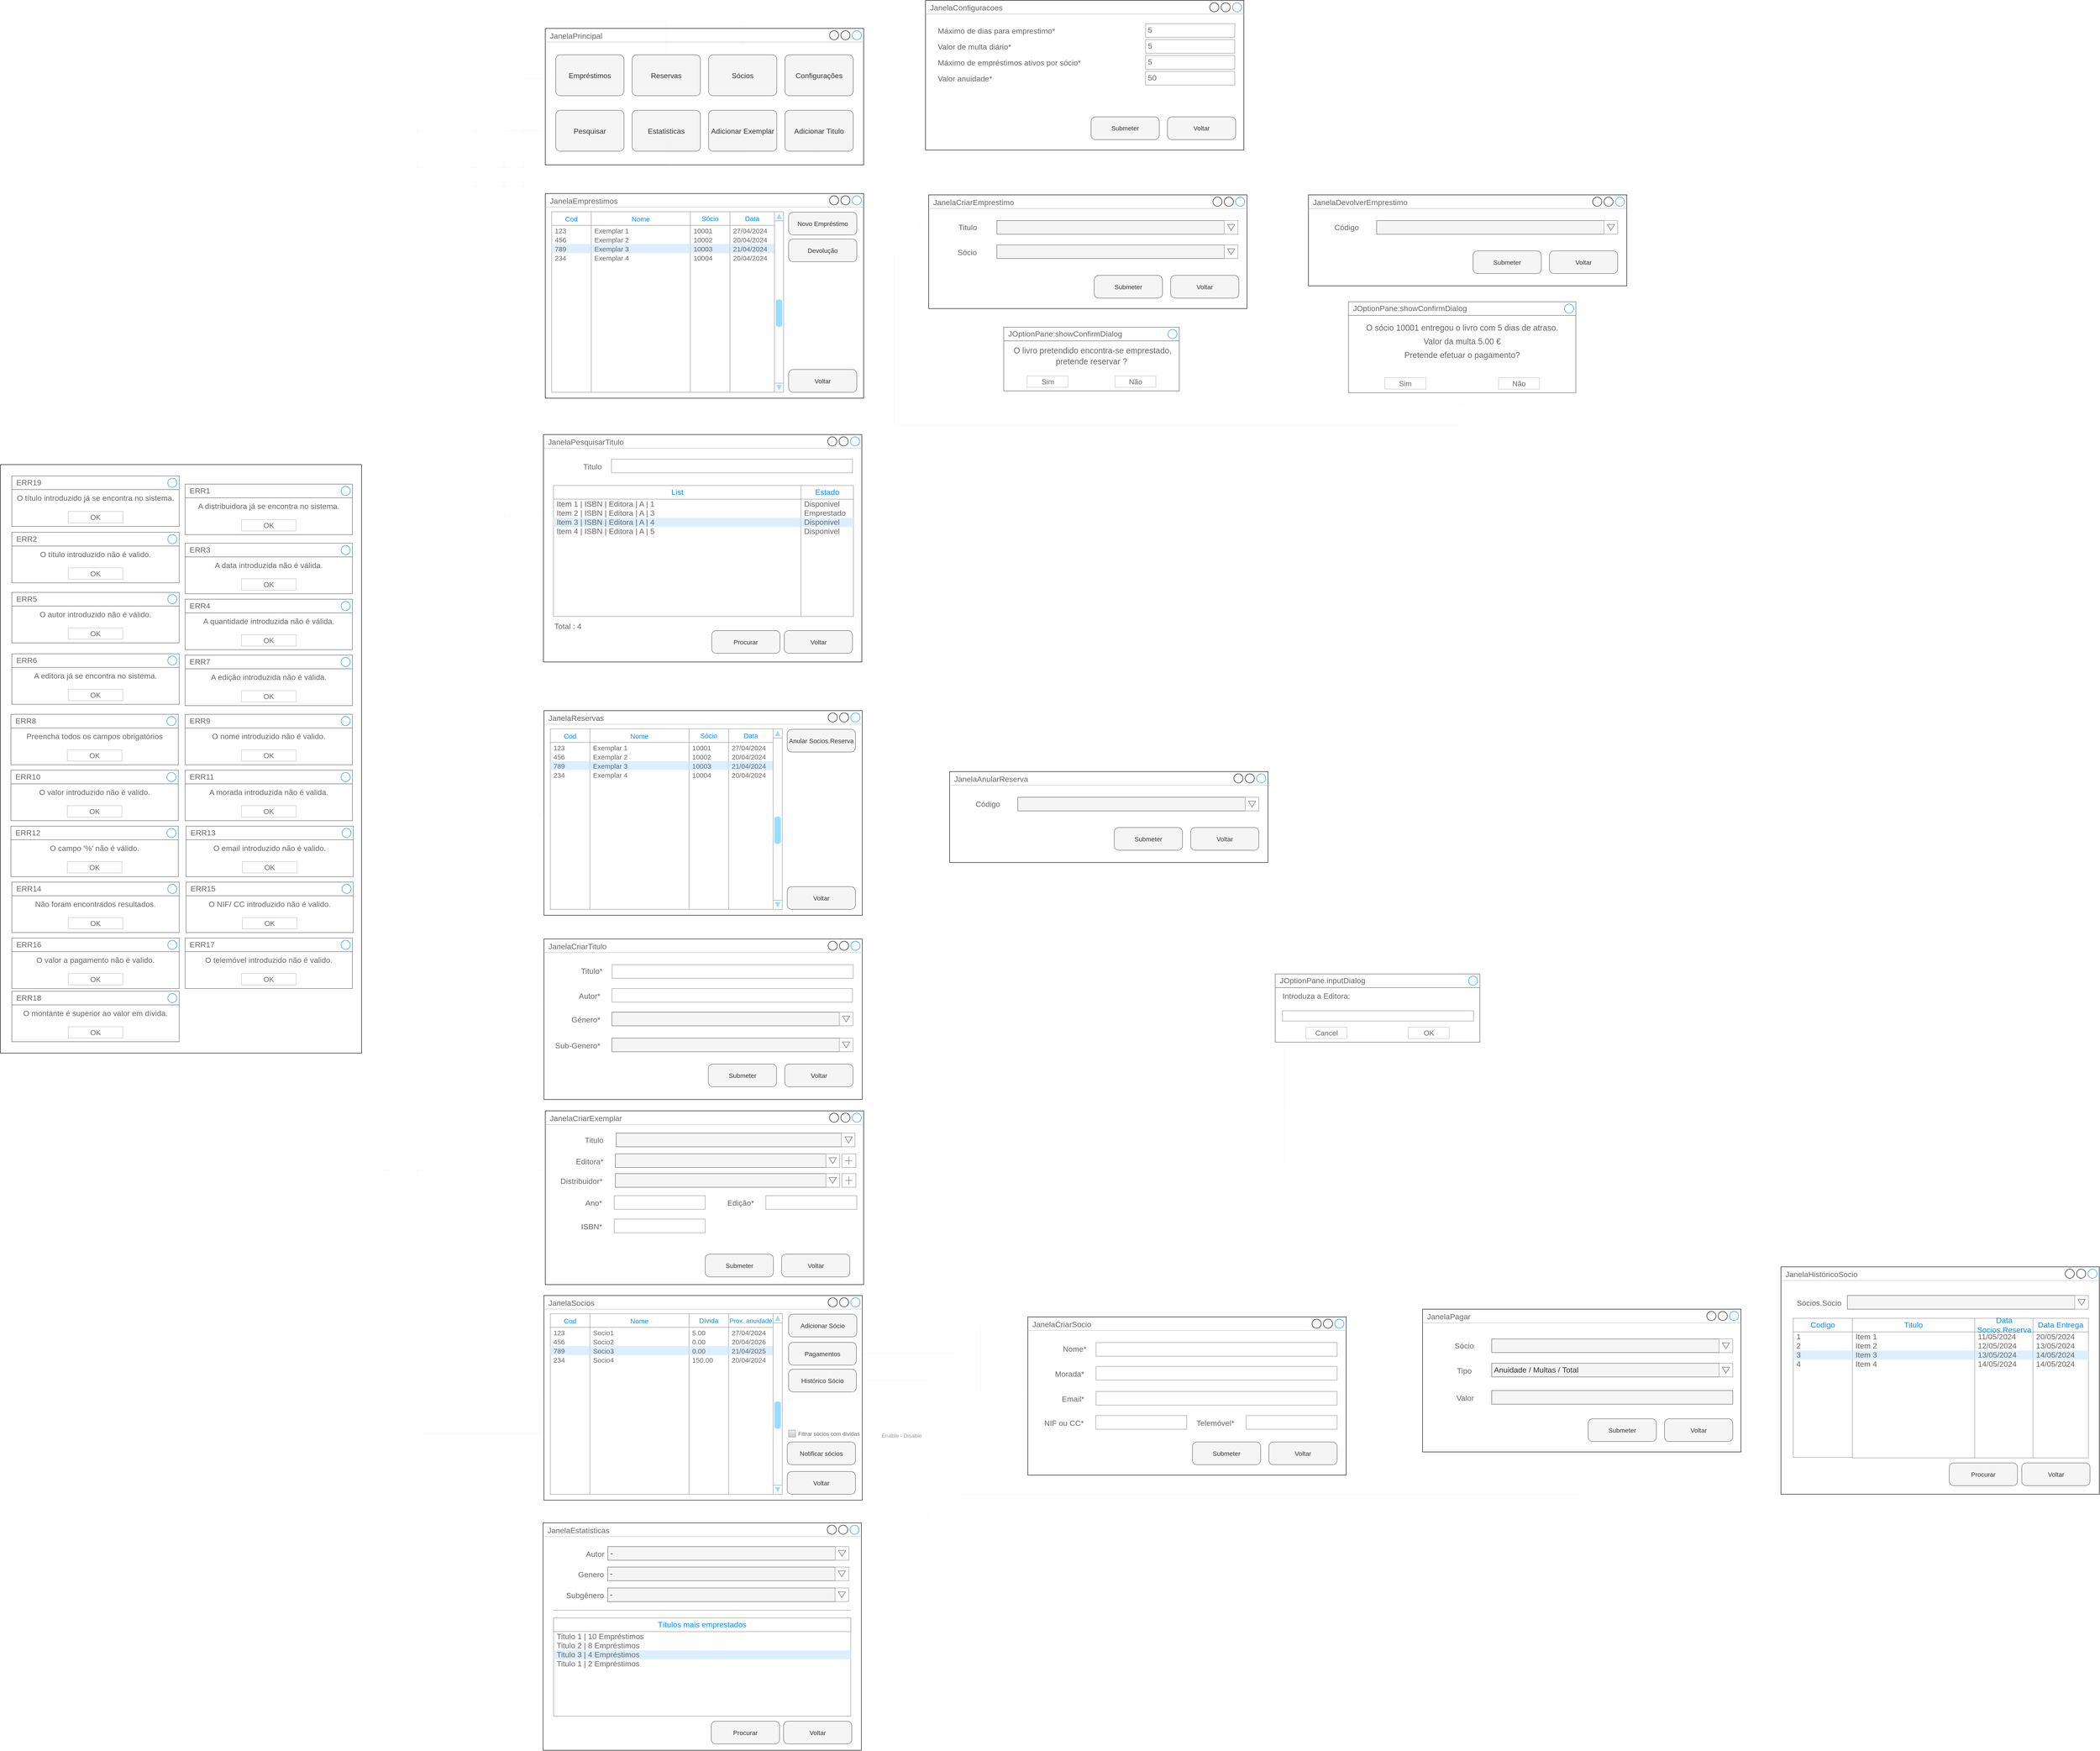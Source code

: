 <mxfile version="24.4.4" type="device">
  <diagram id="23iRSUPoRavnBvh4doch" name="Page-1">
    <mxGraphModel dx="14340" dy="1899" grid="0" gridSize="10" guides="1" tooltips="1" connect="1" arrows="1" fold="1" page="1" pageScale="1" pageWidth="5000" pageHeight="5081" math="0" shadow="0">
      <root>
        <mxCell id="0" />
        <mxCell id="1" parent="0" />
        <mxCell id="2-yN0dcbYf0jhJZjN4r0-497" style="edgeStyle=orthogonalEdgeStyle;rounded=0;orthogonalLoop=1;jettySize=auto;html=1;dashed=1;strokeColor=#999999;strokeWidth=0;align=center;verticalAlign=middle;fontFamily=Helvetica;fontSize=12;fontColor=default;labelBackgroundColor=default;endArrow=none;endFill=0;fillColor=none;" parent="1" source="2-yN0dcbYf0jhJZjN4r0-432" target="PDVYzoY3RleATE-HyURN-47" edge="1">
          <mxGeometry relative="1" as="geometry">
            <Array as="points">
              <mxPoint x="1039" y="8294.5" />
              <mxPoint x="1039" y="6009.5" />
            </Array>
          </mxGeometry>
        </mxCell>
        <mxCell id="2-yN0dcbYf0jhJZjN4r0-432" value="JanelaCriarExemplar" style="strokeWidth=1;shadow=0;dashed=0;align=center;html=1;shape=mxgraph.mockup.containers.window;align=left;verticalAlign=top;spacingLeft=8;strokeColor2=#008cff;strokeColor3=#c4c4c4;fontColor=#666666;mainText=;fontSize=17;labelBackgroundColor=none;whiteSpace=wrap;" parent="1" vertex="1">
          <mxGeometry x="1407" y="8164.5" width="700" height="382" as="geometry" />
        </mxCell>
        <mxCell id="2-yN0dcbYf0jhJZjN4r0-189" value="" style="rounded=0;whiteSpace=wrap;html=1;" parent="1" vertex="1">
          <mxGeometry x="209" y="6743.5" width="794" height="1294" as="geometry" />
        </mxCell>
        <mxCell id="PDVYzoY3RleATE-HyURN-299" value="" style="rounded=0;whiteSpace=wrap;html=1;fillColor=none;dashed=1;strokeColor=#999999;align=center;verticalAlign=middle;fontFamily=Helvetica;fontSize=12;fontColor=default;labelBackgroundColor=default;strokeWidth=0;" parent="1" vertex="1">
          <mxGeometry x="2230" y="6130.5" width="747" height="480" as="geometry" />
        </mxCell>
        <mxCell id="PDVYzoY3RleATE-HyURN-58" value="" style="group" parent="1" connectable="0" vertex="1">
          <mxGeometry x="1407" y="5784.5" width="700" height="300" as="geometry" />
        </mxCell>
        <mxCell id="PDVYzoY3RleATE-HyURN-44" value="JanelaPrincipal" style="strokeWidth=1;shadow=0;dashed=0;align=center;html=1;shape=mxgraph.mockup.containers.window;align=left;verticalAlign=top;spacingLeft=8;strokeColor2=#008cff;strokeColor3=#c4c4c4;fontColor=#666666;mainText=;fontSize=17;labelBackgroundColor=none;whiteSpace=wrap;" parent="PDVYzoY3RleATE-HyURN-58" vertex="1">
          <mxGeometry width="700" height="300" as="geometry" />
        </mxCell>
        <mxCell id="PDVYzoY3RleATE-HyURN-45" value="Configurações" style="strokeWidth=1;shadow=0;dashed=0;align=center;html=1;shape=mxgraph.mockup.buttons.button;mainText=;buttonStyle=round;fontSize=16;fontStyle=0;whiteSpace=wrap;fillColor=#f5f5f5;fontColor=#333333;strokeColor=#666666;" parent="PDVYzoY3RleATE-HyURN-58" vertex="1">
          <mxGeometry x="527" y="58" width="150" height="90" as="geometry" />
        </mxCell>
        <mxCell id="PDVYzoY3RleATE-HyURN-48" value="Sócios" style="strokeWidth=1;shadow=0;dashed=0;align=center;html=1;shape=mxgraph.mockup.buttons.button;mainText=;buttonStyle=round;fontSize=16;fontStyle=0;whiteSpace=wrap;fillColor=#f5f5f5;fontColor=#333333;strokeColor=#666666;" parent="PDVYzoY3RleATE-HyURN-58" vertex="1">
          <mxGeometry x="359" y="58" width="150" height="90" as="geometry" />
        </mxCell>
        <mxCell id="PDVYzoY3RleATE-HyURN-52" value="Reservas" style="strokeWidth=1;shadow=0;dashed=0;align=center;html=1;shape=mxgraph.mockup.buttons.button;mainText=;buttonStyle=round;fontSize=16;fontStyle=0;whiteSpace=wrap;fillColor=#f5f5f5;fontColor=#333333;strokeColor=#666666;" parent="PDVYzoY3RleATE-HyURN-58" vertex="1">
          <mxGeometry x="191" y="58" width="150" height="90" as="geometry" />
        </mxCell>
        <mxCell id="PDVYzoY3RleATE-HyURN-50" value="Empréstimos" style="strokeWidth=1;shadow=0;dashed=0;align=center;html=1;shape=mxgraph.mockup.buttons.button;mainText=;buttonStyle=round;fontSize=16;fontStyle=0;whiteSpace=wrap;fillColor=#f5f5f5;fontColor=#333333;strokeColor=#666666;" parent="PDVYzoY3RleATE-HyURN-58" vertex="1">
          <mxGeometry x="23" y="58" width="150" height="90" as="geometry" />
        </mxCell>
        <mxCell id="PDVYzoY3RleATE-HyURN-46" value="Adicionar Titulo" style="strokeWidth=1;shadow=0;dashed=0;align=center;html=1;shape=mxgraph.mockup.buttons.button;mainText=;buttonStyle=round;fontSize=16;fontStyle=0;whiteSpace=wrap;fillColor=#f5f5f5;fontColor=#333333;strokeColor=#666666;" parent="PDVYzoY3RleATE-HyURN-58" vertex="1">
          <mxGeometry x="527" y="180" width="150" height="90" as="geometry" />
        </mxCell>
        <mxCell id="PDVYzoY3RleATE-HyURN-47" value="Adicionar Exemplar" style="strokeWidth=1;shadow=0;dashed=0;align=center;html=1;shape=mxgraph.mockup.buttons.button;mainText=;buttonStyle=round;fontSize=16;fontStyle=0;whiteSpace=wrap;fillColor=#f5f5f5;fontColor=#333333;strokeColor=#666666;" parent="PDVYzoY3RleATE-HyURN-58" vertex="1">
          <mxGeometry x="359" y="180" width="150" height="90" as="geometry" />
        </mxCell>
        <mxCell id="PDVYzoY3RleATE-HyURN-49" value="Pesquisar" style="strokeWidth=1;shadow=0;dashed=0;align=center;html=1;shape=mxgraph.mockup.buttons.button;mainText=;buttonStyle=round;fontSize=16;fontStyle=0;whiteSpace=wrap;fillColor=#f5f5f5;fontColor=#333333;strokeColor=#666666;" parent="PDVYzoY3RleATE-HyURN-58" vertex="1">
          <mxGeometry x="23" y="180" width="150" height="90" as="geometry" />
        </mxCell>
        <mxCell id="46" value="Estatisticas" style="strokeWidth=1;shadow=0;dashed=0;align=center;html=1;shape=mxgraph.mockup.buttons.button;mainText=;buttonStyle=round;fontSize=16;fontStyle=0;whiteSpace=wrap;fillColor=#f5f5f5;fontColor=#333333;strokeColor=#666666;" parent="PDVYzoY3RleATE-HyURN-58" vertex="1">
          <mxGeometry x="191" y="180" width="150" height="90" as="geometry" />
        </mxCell>
        <mxCell id="PDVYzoY3RleATE-HyURN-68" value="" style="group;absoluteArcSize=0;" parent="1" connectable="0" vertex="1">
          <mxGeometry x="1407" y="6147.5" width="700" height="450" as="geometry" />
        </mxCell>
        <mxCell id="PDVYzoY3RleATE-HyURN-69" value="JanelaEmprestimos" style="strokeWidth=1;shadow=0;dashed=0;align=center;html=1;shape=mxgraph.mockup.containers.window;align=left;verticalAlign=top;spacingLeft=8;strokeColor2=#008cff;strokeColor3=#c4c4c4;fontColor=#666666;mainText=;fontSize=17;labelBackgroundColor=none;whiteSpace=wrap;" parent="PDVYzoY3RleATE-HyURN-68" vertex="1">
          <mxGeometry width="700" height="450" as="geometry" />
        </mxCell>
        <mxCell id="PDVYzoY3RleATE-HyURN-90" value="Voltar" style="strokeWidth=1;shadow=0;dashed=0;align=center;html=1;shape=mxgraph.mockup.buttons.button;mainText=;buttonStyle=round;fontSize=14;fontStyle=0;whiteSpace=wrap;fillColor=#f5f5f5;fontColor=#333333;strokeColor=#666666;" parent="PDVYzoY3RleATE-HyURN-68" vertex="1">
          <mxGeometry x="535" y="387" width="150" height="50" as="geometry" />
        </mxCell>
        <mxCell id="PDVYzoY3RleATE-HyURN-97" value="Novo Empréstimo" style="strokeWidth=1;shadow=0;dashed=0;align=center;html=1;shape=mxgraph.mockup.buttons.button;mainText=;buttonStyle=round;fontSize=14;fontStyle=0;whiteSpace=wrap;fillColor=#f5f5f5;fontColor=#333333;strokeColor=#666666;" parent="PDVYzoY3RleATE-HyURN-68" vertex="1">
          <mxGeometry x="535" y="41" width="150" height="50" as="geometry" />
        </mxCell>
        <mxCell id="PDVYzoY3RleATE-HyURN-98" value="Devolução" style="strokeWidth=1;shadow=0;dashed=0;align=center;html=1;shape=mxgraph.mockup.buttons.button;mainText=;buttonStyle=round;fontSize=14;fontStyle=0;whiteSpace=wrap;fillColor=#f5f5f5;fontColor=#333333;strokeColor=#666666;" parent="PDVYzoY3RleATE-HyURN-68" vertex="1">
          <mxGeometry x="535" y="100" width="150" height="50" as="geometry" />
        </mxCell>
        <mxCell id="PDVYzoY3RleATE-HyURN-131" value="" style="group" parent="PDVYzoY3RleATE-HyURN-68" connectable="0" vertex="1">
          <mxGeometry x="14" y="41" width="510" height="396" as="geometry" />
        </mxCell>
        <mxCell id="PDVYzoY3RleATE-HyURN-99" value="" style="strokeWidth=1;shadow=0;dashed=0;align=center;html=1;shape=mxgraph.mockup.forms.rrect;rSize=0;strokeColor=#999999;fillColor=#ffffff;fontSize=12;" parent="PDVYzoY3RleATE-HyURN-131" vertex="1">
          <mxGeometry width="87" height="396" as="geometry" />
        </mxCell>
        <mxCell id="PDVYzoY3RleATE-HyURN-100" value="Cod" style="strokeWidth=1;shadow=0;dashed=0;align=center;html=1;shape=mxgraph.mockup.forms.rrect;rSize=0;strokeColor=#999999;fontColor=#008cff;fontSize=15;fillColor=#ffffff;resizeWidth=1;whiteSpace=wrap;" parent="PDVYzoY3RleATE-HyURN-99" vertex="1">
          <mxGeometry width="87" height="30" relative="1" as="geometry">
            <mxPoint y="-1" as="offset" />
          </mxGeometry>
        </mxCell>
        <mxCell id="PDVYzoY3RleATE-HyURN-101" value="123" style="strokeWidth=1;shadow=0;dashed=0;align=center;html=1;shape=mxgraph.mockup.forms.anchor;fontSize=15;fontColor=#666666;align=left;spacingLeft=5;resizeWidth=1;whiteSpace=wrap;" parent="PDVYzoY3RleATE-HyURN-99" vertex="1">
          <mxGeometry width="87" height="20" relative="1" as="geometry">
            <mxPoint y="30" as="offset" />
          </mxGeometry>
        </mxCell>
        <mxCell id="PDVYzoY3RleATE-HyURN-102" value="456" style="strokeWidth=1;shadow=0;dashed=0;align=center;html=1;shape=mxgraph.mockup.forms.anchor;fontSize=15;fontColor=#666666;align=left;spacingLeft=5;resizeWidth=1;whiteSpace=wrap;" parent="PDVYzoY3RleATE-HyURN-99" vertex="1">
          <mxGeometry width="87" height="20" relative="1" as="geometry">
            <mxPoint y="50" as="offset" />
          </mxGeometry>
        </mxCell>
        <mxCell id="PDVYzoY3RleATE-HyURN-103" value="789" style="strokeWidth=1;shadow=0;dashed=0;align=center;html=1;shape=mxgraph.mockup.forms.rrect;rSize=0;fontSize=15;fontColor=#666666;align=left;spacingLeft=5;fillColor=#ddeeff;strokeColor=none;resizeWidth=1;whiteSpace=wrap;" parent="PDVYzoY3RleATE-HyURN-99" vertex="1">
          <mxGeometry width="87" height="20" relative="1" as="geometry">
            <mxPoint y="70" as="offset" />
          </mxGeometry>
        </mxCell>
        <mxCell id="PDVYzoY3RleATE-HyURN-104" value="234" style="strokeWidth=1;shadow=0;dashed=0;align=center;html=1;shape=mxgraph.mockup.forms.anchor;fontSize=15;fontColor=#666666;align=left;spacingLeft=5;resizeWidth=1;whiteSpace=wrap;" parent="PDVYzoY3RleATE-HyURN-99" vertex="1">
          <mxGeometry width="87" height="20" relative="1" as="geometry">
            <mxPoint y="90" as="offset" />
          </mxGeometry>
        </mxCell>
        <mxCell id="PDVYzoY3RleATE-HyURN-111" value="" style="strokeWidth=1;shadow=0;dashed=0;align=center;shape=mxgraph.mockup.forms.rrect;rSize=0;strokeColor=#999999;fillColor=#ffffff;fontSize=11;html=1;" parent="PDVYzoY3RleATE-HyURN-131" vertex="1">
          <mxGeometry x="87" width="218" height="396" as="geometry" />
        </mxCell>
        <mxCell id="PDVYzoY3RleATE-HyURN-112" value="Nome" style="strokeWidth=1;shadow=0;dashed=0;align=center;html=1;shape=mxgraph.mockup.forms.rrect;rSize=0;strokeColor=#999999;fontColor=#008cff;fontSize=15;fillColor=#ffffff;resizeWidth=1;whiteSpace=wrap;" parent="PDVYzoY3RleATE-HyURN-111" vertex="1">
          <mxGeometry width="218" height="30" relative="1" as="geometry">
            <mxPoint y="-1" as="offset" />
          </mxGeometry>
        </mxCell>
        <mxCell id="PDVYzoY3RleATE-HyURN-113" value="Exemplar 1" style="strokeWidth=1;shadow=0;dashed=0;align=center;html=1;shape=mxgraph.mockup.forms.anchor;fontSize=15;fontColor=#666666;align=left;spacingLeft=5;resizeWidth=1;whiteSpace=wrap;" parent="PDVYzoY3RleATE-HyURN-111" vertex="1">
          <mxGeometry width="218" height="20" relative="1" as="geometry">
            <mxPoint y="30" as="offset" />
          </mxGeometry>
        </mxCell>
        <mxCell id="PDVYzoY3RleATE-HyURN-114" value="Exemplar 2" style="strokeWidth=1;shadow=0;dashed=0;align=center;html=1;shape=mxgraph.mockup.forms.anchor;fontSize=15;fontColor=#666666;align=left;spacingLeft=5;resizeWidth=1;whiteSpace=wrap;" parent="PDVYzoY3RleATE-HyURN-111" vertex="1">
          <mxGeometry width="218" height="20" relative="1" as="geometry">
            <mxPoint y="50" as="offset" />
          </mxGeometry>
        </mxCell>
        <mxCell id="PDVYzoY3RleATE-HyURN-115" value="Exemplar 3" style="strokeWidth=1;shadow=0;dashed=0;align=center;html=1;shape=mxgraph.mockup.forms.rrect;rSize=0;fontSize=15;fontColor=#666666;align=left;spacingLeft=5;fillColor=#ddeeff;strokeColor=none;resizeWidth=1;whiteSpace=wrap;" parent="PDVYzoY3RleATE-HyURN-111" vertex="1">
          <mxGeometry width="218" height="20" relative="1" as="geometry">
            <mxPoint y="70" as="offset" />
          </mxGeometry>
        </mxCell>
        <mxCell id="PDVYzoY3RleATE-HyURN-116" value="Exemplar 4" style="strokeWidth=1;shadow=0;dashed=0;align=center;html=1;shape=mxgraph.mockup.forms.anchor;fontSize=15;fontColor=#666666;align=left;spacingLeft=5;resizeWidth=1;whiteSpace=wrap;" parent="PDVYzoY3RleATE-HyURN-111" vertex="1">
          <mxGeometry width="218" height="20" relative="1" as="geometry">
            <mxPoint y="90" as="offset" />
          </mxGeometry>
        </mxCell>
        <mxCell id="PDVYzoY3RleATE-HyURN-117" value="" style="strokeWidth=1;shadow=0;dashed=0;align=center;html=1;shape=mxgraph.mockup.forms.rrect;rSize=0;strokeColor=#999999;fillColor=#ffffff;fontSize=12;" parent="PDVYzoY3RleATE-HyURN-131" vertex="1">
          <mxGeometry x="305" width="87" height="396" as="geometry" />
        </mxCell>
        <mxCell id="PDVYzoY3RleATE-HyURN-118" value="&lt;font style=&quot;font-size: 15px;&quot;&gt;Sócio&lt;/font&gt;" style="strokeWidth=1;shadow=0;dashed=0;align=center;html=1;shape=mxgraph.mockup.forms.rrect;rSize=0;strokeColor=#999999;fontColor=#008cff;fontSize=17;fillColor=#ffffff;resizeWidth=1;whiteSpace=wrap;" parent="PDVYzoY3RleATE-HyURN-117" vertex="1">
          <mxGeometry width="87" height="30" relative="1" as="geometry">
            <mxPoint y="-1" as="offset" />
          </mxGeometry>
        </mxCell>
        <mxCell id="PDVYzoY3RleATE-HyURN-119" value="10001" style="strokeWidth=1;shadow=0;dashed=0;align=center;html=1;shape=mxgraph.mockup.forms.anchor;fontSize=15;fontColor=#666666;align=left;spacingLeft=5;resizeWidth=1;whiteSpace=wrap;" parent="PDVYzoY3RleATE-HyURN-117" vertex="1">
          <mxGeometry width="87" height="20" relative="1" as="geometry">
            <mxPoint y="30" as="offset" />
          </mxGeometry>
        </mxCell>
        <mxCell id="PDVYzoY3RleATE-HyURN-120" value="10002" style="strokeWidth=1;shadow=0;dashed=0;align=center;html=1;shape=mxgraph.mockup.forms.anchor;fontSize=15;fontColor=#666666;align=left;spacingLeft=5;resizeWidth=1;whiteSpace=wrap;" parent="PDVYzoY3RleATE-HyURN-117" vertex="1">
          <mxGeometry width="87" height="20" relative="1" as="geometry">
            <mxPoint y="50" as="offset" />
          </mxGeometry>
        </mxCell>
        <mxCell id="PDVYzoY3RleATE-HyURN-121" value="10003" style="strokeWidth=1;shadow=0;dashed=0;align=center;html=1;shape=mxgraph.mockup.forms.rrect;rSize=0;fontSize=15;fontColor=#666666;align=left;spacingLeft=5;fillColor=#ddeeff;strokeColor=none;resizeWidth=1;whiteSpace=wrap;" parent="PDVYzoY3RleATE-HyURN-117" vertex="1">
          <mxGeometry width="87" height="20" relative="1" as="geometry">
            <mxPoint y="70" as="offset" />
          </mxGeometry>
        </mxCell>
        <mxCell id="PDVYzoY3RleATE-HyURN-122" value="10004" style="strokeWidth=1;shadow=0;dashed=0;align=center;html=1;shape=mxgraph.mockup.forms.anchor;fontSize=15;fontColor=#666666;align=left;spacingLeft=5;resizeWidth=1;whiteSpace=wrap;" parent="PDVYzoY3RleATE-HyURN-117" vertex="1">
          <mxGeometry width="87" height="20" relative="1" as="geometry">
            <mxPoint y="90" as="offset" />
          </mxGeometry>
        </mxCell>
        <mxCell id="PDVYzoY3RleATE-HyURN-123" value="" style="strokeWidth=1;shadow=0;dashed=0;align=center;html=1;shape=mxgraph.mockup.forms.rrect;rSize=0;strokeColor=#999999;fillColor=#ffffff;fontSize=12;" parent="PDVYzoY3RleATE-HyURN-131" vertex="1">
          <mxGeometry x="392" width="98" height="396" as="geometry" />
        </mxCell>
        <mxCell id="PDVYzoY3RleATE-HyURN-124" value="&lt;font style=&quot;font-size: 15px;&quot;&gt;Data&lt;/font&gt;" style="strokeWidth=1;shadow=0;dashed=0;align=center;html=1;shape=mxgraph.mockup.forms.rrect;rSize=0;strokeColor=#999999;fontColor=#008cff;fontSize=17;fillColor=#ffffff;resizeWidth=1;whiteSpace=wrap;" parent="PDVYzoY3RleATE-HyURN-123" vertex="1">
          <mxGeometry width="98.0" height="30" relative="1" as="geometry">
            <mxPoint y="-1" as="offset" />
          </mxGeometry>
        </mxCell>
        <mxCell id="PDVYzoY3RleATE-HyURN-125" value="27/04/2024" style="strokeWidth=1;shadow=0;dashed=0;align=center;html=1;shape=mxgraph.mockup.forms.anchor;fontSize=15;fontColor=#666666;align=left;spacingLeft=5;resizeWidth=1;whiteSpace=wrap;" parent="PDVYzoY3RleATE-HyURN-123" vertex="1">
          <mxGeometry width="98.0" height="20" relative="1" as="geometry">
            <mxPoint y="30" as="offset" />
          </mxGeometry>
        </mxCell>
        <mxCell id="PDVYzoY3RleATE-HyURN-126" value="20/04/2024" style="strokeWidth=1;shadow=0;dashed=0;align=center;html=1;shape=mxgraph.mockup.forms.anchor;fontSize=15;fontColor=#666666;align=left;spacingLeft=5;resizeWidth=1;whiteSpace=wrap;" parent="PDVYzoY3RleATE-HyURN-123" vertex="1">
          <mxGeometry width="98.0" height="20" relative="1" as="geometry">
            <mxPoint y="50" as="offset" />
          </mxGeometry>
        </mxCell>
        <mxCell id="PDVYzoY3RleATE-HyURN-127" value="21/04/2024" style="strokeWidth=1;shadow=0;dashed=0;align=center;html=1;shape=mxgraph.mockup.forms.rrect;rSize=0;fontSize=15;fontColor=#666666;align=left;spacingLeft=5;fillColor=#ddeeff;strokeColor=none;resizeWidth=1;whiteSpace=wrap;" parent="PDVYzoY3RleATE-HyURN-123" vertex="1">
          <mxGeometry width="98.0" height="20" relative="1" as="geometry">
            <mxPoint y="70" as="offset" />
          </mxGeometry>
        </mxCell>
        <mxCell id="PDVYzoY3RleATE-HyURN-128" value="20/04/2024" style="strokeWidth=1;shadow=0;dashed=0;align=center;html=1;shape=mxgraph.mockup.forms.anchor;fontSize=15;fontColor=#666666;align=left;spacingLeft=5;resizeWidth=1;whiteSpace=wrap;" parent="PDVYzoY3RleATE-HyURN-123" vertex="1">
          <mxGeometry width="98.0" height="20" relative="1" as="geometry">
            <mxPoint y="90" as="offset" />
          </mxGeometry>
        </mxCell>
        <mxCell id="PDVYzoY3RleATE-HyURN-186" value="" style="verticalLabelPosition=bottom;shadow=0;dashed=0;align=center;html=1;verticalAlign=top;strokeWidth=1;shape=mxgraph.mockup.navigation.scrollBar;strokeColor=#999999;barPos=41.751;fillColor2=#99ddff;strokeColor2=none;direction=north;" parent="PDVYzoY3RleATE-HyURN-131" vertex="1">
          <mxGeometry x="490" y="-1" width="20" height="397" as="geometry" />
        </mxCell>
        <mxCell id="PDVYzoY3RleATE-HyURN-165" style="rounded=0;orthogonalLoop=1;jettySize=auto;html=1;entryX=0;entryY=0.557;entryDx=0;entryDy=0;entryPerimeter=0;edgeStyle=orthogonalEdgeStyle;strokeColor=#999999;align=center;verticalAlign=middle;fontFamily=Helvetica;fontSize=12;fontColor=default;labelBackgroundColor=default;endArrow=none;endFill=0;dashed=1;fillColor=none;strokeWidth=0;" parent="1" source="PDVYzoY3RleATE-HyURN-134" target="PDVYzoY3RleATE-HyURN-49" edge="1">
          <mxGeometry relative="1" as="geometry">
            <Array as="points">
              <mxPoint x="1316" y="6857.5" />
              <mxPoint x="1316" y="6009.5" />
              <mxPoint x="1430" y="6009.5" />
            </Array>
          </mxGeometry>
        </mxCell>
        <mxCell id="PDVYzoY3RleATE-HyURN-168" style="edgeStyle=orthogonalEdgeStyle;rounded=0;orthogonalLoop=1;jettySize=auto;html=1;entryX=0;entryY=0.513;entryDx=0;entryDy=0;entryPerimeter=0;dashed=1;strokeColor=#999999;align=center;verticalAlign=middle;fontFamily=Helvetica;fontSize=12;fontColor=default;labelBackgroundColor=default;endArrow=none;endFill=0;fillColor=none;strokeWidth=0;" parent="1" source="PDVYzoY3RleATE-HyURN-50" target="PDVYzoY3RleATE-HyURN-69" edge="1">
          <mxGeometry relative="1" as="geometry">
            <Array as="points">
              <mxPoint x="1358" y="5893.5" />
              <mxPoint x="1358" y="6378.5" />
            </Array>
          </mxGeometry>
        </mxCell>
        <mxCell id="PDVYzoY3RleATE-HyURN-258" value="&lt;h1 style=&quot;color: var(--uv-styles-color-text-emphasis); font-family: &amp;quot;Google Sans&amp;quot;, arial, sans-serif; font-size: 18px; margin: 0px; padding: 0px; line-height: 24px; flex: 1 1 auto; overflow: hidden; text-overflow: ellipsis; display: -webkit-box; -webkit-box-orient: vertical; -webkit-line-clamp: 2;&quot; class=&quot;indIKd GW0XC cS4Vcb-pGL6qe-fwJd0c&quot;&gt;&lt;span style=&quot;font-weight: normal;&quot;&gt;&amp;nbsp;O livro pretendido encontra-se emprestado, pretende reservar ?&lt;/span&gt;&lt;/h1&gt;" style="strokeWidth=1;shadow=0;dashed=0;align=center;html=1;shape=mxgraph.mockup.containers.rrect;rSize=0;strokeColor=#666666;fontColor=#666666;fontSize=17;verticalAlign=top;whiteSpace=wrap;fillColor=#ffffff;spacingTop=32;" parent="1" vertex="1">
          <mxGeometry x="2415" y="6441.5" width="386" height="140" as="geometry" />
        </mxCell>
        <mxCell id="PDVYzoY3RleATE-HyURN-259" value="JOptionPane:showConfirmDialog" style="strokeWidth=1;shadow=0;dashed=0;align=center;html=1;shape=mxgraph.mockup.containers.rrect;rSize=0;fontSize=17;fontColor=#666666;strokeColor=#666666;align=left;spacingLeft=8;fillColor=none;resizeWidth=1;whiteSpace=wrap;" parent="PDVYzoY3RleATE-HyURN-258" vertex="1">
          <mxGeometry width="386" height="30" relative="1" as="geometry" />
        </mxCell>
        <mxCell id="PDVYzoY3RleATE-HyURN-260" value="" style="shape=ellipse;strokeColor=#008cff;resizable=0;fillColor=none;html=1;" parent="PDVYzoY3RleATE-HyURN-259" vertex="1">
          <mxGeometry x="1" y="0.5" width="20" height="20" relative="1" as="geometry">
            <mxPoint x="-25" y="-10" as="offset" />
          </mxGeometry>
        </mxCell>
        <mxCell id="PDVYzoY3RleATE-HyURN-261" value="Sim" style="strokeWidth=1;shadow=0;dashed=0;align=center;html=1;shape=mxgraph.mockup.containers.rrect;rSize=0;fontSize=16;fontColor=#666666;strokeColor=#c4c4c4;whiteSpace=wrap;fillColor=none;" parent="PDVYzoY3RleATE-HyURN-258" vertex="1">
          <mxGeometry x="0.25" y="1" width="90" height="25" relative="1" as="geometry">
            <mxPoint x="-45" y="-33" as="offset" />
          </mxGeometry>
        </mxCell>
        <mxCell id="PDVYzoY3RleATE-HyURN-262" value="Não" style="strokeWidth=1;shadow=0;dashed=0;align=center;html=1;shape=mxgraph.mockup.containers.rrect;rSize=0;fontSize=16;fontColor=#666666;strokeColor=#c4c4c4;whiteSpace=wrap;fillColor=none;" parent="PDVYzoY3RleATE-HyURN-258" vertex="1">
          <mxGeometry x="0.75" y="1" width="90" height="25" relative="1" as="geometry">
            <mxPoint x="-45" y="-33" as="offset" />
          </mxGeometry>
        </mxCell>
        <mxCell id="PDVYzoY3RleATE-HyURN-298" value="" style="group" parent="1" connectable="0" vertex="1">
          <mxGeometry x="2250" y="6150.5" width="700" height="250" as="geometry" />
        </mxCell>
        <mxCell id="PDVYzoY3RleATE-HyURN-264" value="JanelaCriarEmprestimo" style="strokeWidth=1;shadow=0;dashed=0;align=center;html=1;shape=mxgraph.mockup.containers.window;align=left;verticalAlign=top;spacingLeft=8;strokeColor2=#008cff;strokeColor3=#c4c4c4;fontColor=#666666;mainText=;fontSize=17;labelBackgroundColor=none;whiteSpace=wrap;" parent="PDVYzoY3RleATE-HyURN-298" vertex="1">
          <mxGeometry width="700" height="250" as="geometry" />
        </mxCell>
        <mxCell id="PDVYzoY3RleATE-HyURN-267" value="Voltar" style="strokeWidth=1;shadow=0;dashed=0;align=center;html=1;shape=mxgraph.mockup.buttons.button;mainText=;buttonStyle=round;fontSize=14;fontStyle=0;whiteSpace=wrap;fillColor=#f5f5f5;fontColor=#333333;strokeColor=#666666;" parent="PDVYzoY3RleATE-HyURN-298" vertex="1">
          <mxGeometry x="532" y="177" width="150" height="50" as="geometry" />
        </mxCell>
        <mxCell id="PDVYzoY3RleATE-HyURN-268" value="Submeter" style="strokeWidth=1;shadow=0;dashed=0;align=center;html=1;shape=mxgraph.mockup.buttons.button;mainText=;buttonStyle=round;fontSize=14;fontStyle=0;whiteSpace=wrap;fillColor=#f5f5f5;fontColor=#333333;strokeColor=#666666;" parent="PDVYzoY3RleATE-HyURN-298" vertex="1">
          <mxGeometry x="364" y="177" width="150" height="50" as="geometry" />
        </mxCell>
        <mxCell id="PDVYzoY3RleATE-HyURN-275" value="&lt;span style=&quot;color: rgb(102, 102, 102); font-family: Helvetica; font-size: 17px; font-style: normal; font-variant-ligatures: normal; font-variant-caps: normal; font-weight: 400; letter-spacing: normal; orphans: 2; text-indent: 0px; text-transform: none; widows: 2; word-spacing: 0px; -webkit-text-stroke-width: 0px; white-space: normal; background-color: rgb(255, 255, 255); text-decoration-thickness: initial; text-decoration-style: initial; text-decoration-color: initial; float: none; display: inline !important;&quot;&gt;Titulo&amp;nbsp;&lt;/span&gt;" style="text;whiteSpace=wrap;html=1;align=right;" parent="PDVYzoY3RleATE-HyURN-298" vertex="1">
          <mxGeometry x="25" y="55" width="88" height="30" as="geometry" />
        </mxCell>
        <mxCell id="PDVYzoY3RleATE-HyURN-276" value="&lt;span style=&quot;color: rgb(102, 102, 102); font-family: Helvetica; font-size: 17px; font-style: normal; font-variant-ligatures: normal; font-variant-caps: normal; font-weight: 400; letter-spacing: normal; orphans: 2; text-indent: 0px; text-transform: none; widows: 2; word-spacing: 0px; -webkit-text-stroke-width: 0px; white-space: normal; background-color: rgb(255, 255, 255); text-decoration-thickness: initial; text-decoration-style: initial; text-decoration-color: initial; float: none; display: inline !important;&quot;&gt;Sócio&lt;/span&gt;" style="text;whiteSpace=wrap;html=1;align=right;" parent="PDVYzoY3RleATE-HyURN-298" vertex="1">
          <mxGeometry x="30" y="110" width="78" height="30" as="geometry" />
        </mxCell>
        <mxCell id="PDVYzoY3RleATE-HyURN-286" value="" style="group;fillColor=#f5f5f5;fontColor=#333333;strokeColor=#666666;" parent="PDVYzoY3RleATE-HyURN-298" connectable="0" vertex="1">
          <mxGeometry x="150" y="56.5" width="530" height="30" as="geometry" />
        </mxCell>
        <mxCell id="PDVYzoY3RleATE-HyURN-287" value="" style="strokeWidth=1;shadow=0;dashed=0;align=center;html=1;shape=mxgraph.mockup.forms.pwField;strokeColor=#666666;mainText=;align=left;fontColor=#333333;fontSize=17;spacingLeft=3;fillColor=#f5f5f5;" parent="PDVYzoY3RleATE-HyURN-286" vertex="1">
          <mxGeometry width="530" height="30" as="geometry" />
        </mxCell>
        <mxCell id="PDVYzoY3RleATE-HyURN-288" value="" style="group" parent="PDVYzoY3RleATE-HyURN-286" connectable="0" vertex="1">
          <mxGeometry x="500" width="30" height="30" as="geometry" />
        </mxCell>
        <mxCell id="PDVYzoY3RleATE-HyURN-289" value="" style="whiteSpace=wrap;html=1;aspect=fixed;shadow=0;dashed=0;strokeColor=#999999;strokeWidth=1;align=left;verticalAlign=middle;spacingLeft=3;fontFamily=Helvetica;fontSize=17;fontColor=#666666;fillColor=default;" parent="PDVYzoY3RleATE-HyURN-288" vertex="1">
          <mxGeometry width="30" height="30" as="geometry" />
        </mxCell>
        <mxCell id="PDVYzoY3RleATE-HyURN-290" value="" style="triangle;whiteSpace=wrap;html=1;rotation=90;shadow=0;dashed=0;strokeColor=#666666;strokeWidth=1;align=left;verticalAlign=middle;spacingLeft=3;fontFamily=Helvetica;fontSize=17;fontColor=#333333;fillColor=#f5f5f5;" parent="PDVYzoY3RleATE-HyURN-288" vertex="1">
          <mxGeometry x="8.5" y="7" width="13" height="16" as="geometry" />
        </mxCell>
        <mxCell id="PDVYzoY3RleATE-HyURN-291" value="" style="group" parent="PDVYzoY3RleATE-HyURN-298" connectable="0" vertex="1">
          <mxGeometry x="150" y="110" width="530" height="30" as="geometry" />
        </mxCell>
        <mxCell id="PDVYzoY3RleATE-HyURN-292" value="" style="strokeWidth=1;shadow=0;dashed=0;align=center;html=1;shape=mxgraph.mockup.forms.pwField;strokeColor=#666666;mainText=;align=left;fontColor=#333333;fontSize=17;spacingLeft=3;fillColor=#f5f5f5;" parent="PDVYzoY3RleATE-HyURN-291" vertex="1">
          <mxGeometry width="530" height="30" as="geometry" />
        </mxCell>
        <mxCell id="PDVYzoY3RleATE-HyURN-293" value="" style="group" parent="PDVYzoY3RleATE-HyURN-291" connectable="0" vertex="1">
          <mxGeometry x="500" width="30" height="30" as="geometry" />
        </mxCell>
        <mxCell id="PDVYzoY3RleATE-HyURN-294" value="" style="whiteSpace=wrap;html=1;aspect=fixed;shadow=0;dashed=0;strokeColor=#999999;strokeWidth=1;align=left;verticalAlign=middle;spacingLeft=3;fontFamily=Helvetica;fontSize=17;fontColor=#666666;fillColor=default;" parent="PDVYzoY3RleATE-HyURN-293" vertex="1">
          <mxGeometry width="30" height="30" as="geometry" />
        </mxCell>
        <mxCell id="PDVYzoY3RleATE-HyURN-295" value="" style="triangle;whiteSpace=wrap;html=1;rotation=90;shadow=0;dashed=0;strokeColor=#666666;strokeWidth=1;align=left;verticalAlign=middle;spacingLeft=3;fontFamily=Helvetica;fontSize=17;fontColor=#333333;fillColor=#f5f5f5;" parent="PDVYzoY3RleATE-HyURN-293" vertex="1">
          <mxGeometry x="8.5" y="7" width="13" height="16" as="geometry" />
        </mxCell>
        <mxCell id="PDVYzoY3RleATE-HyURN-300" style="edgeStyle=orthogonalEdgeStyle;rounded=0;orthogonalLoop=1;jettySize=auto;html=1;entryX=-0.002;entryY=0.173;entryDx=0;entryDy=0;entryPerimeter=0;dashed=1;dashPattern=1 1;strokeColor=#999999;align=center;verticalAlign=middle;fontFamily=Helvetica;fontSize=12;fontColor=default;labelBackgroundColor=default;endArrow=none;endFill=0;fillColor=none;strokeWidth=0;" parent="1" source="PDVYzoY3RleATE-HyURN-97" target="PDVYzoY3RleATE-HyURN-299" edge="1">
          <mxGeometry relative="1" as="geometry" />
        </mxCell>
        <mxCell id="PDVYzoY3RleATE-HyURN-303" value="" style="rounded=0;whiteSpace=wrap;html=1;fillColor=none;dashed=1;strokeColor=#999999;align=center;verticalAlign=middle;fontFamily=Helvetica;fontSize=12;fontColor=default;labelBackgroundColor=default;strokeWidth=0;" parent="1" vertex="1">
          <mxGeometry x="3065" y="6130.5" width="720" height="480" as="geometry" />
        </mxCell>
        <mxCell id="PDVYzoY3RleATE-HyURN-304" value="&lt;h1 style=&quot;margin: 0px; padding: 0px; line-height: 24px; flex: 1 1 auto; overflow: hidden; text-overflow: ellipsis; display: -webkit-box; -webkit-box-orient: vertical; -webkit-line-clamp: 2;&quot; class=&quot;indIKd GW0XC cS4Vcb-pGL6qe-fwJd0c&quot;&gt;&lt;font face=&quot;Google Sans, arial, sans-serif&quot;&gt;&lt;span style=&quot;font-size: 18px; font-weight: 400;&quot;&gt;O sócio 10001 entregou o livro com 5 dias de atraso.&lt;/span&gt;&lt;/font&gt;&lt;/h1&gt;&lt;h1 style=&quot;margin: 0px; padding: 0px; line-height: 24px; flex: 1 1 auto; overflow: hidden; text-overflow: ellipsis; display: -webkit-box; -webkit-box-orient: vertical; -webkit-line-clamp: 2;&quot; class=&quot;indIKd GW0XC cS4Vcb-pGL6qe-fwJd0c&quot;&gt;&lt;font face=&quot;Google Sans, arial, sans-serif&quot;&gt;&lt;span style=&quot;font-size: 18px; font-weight: 400;&quot;&gt;Valor da multa 5.00 €&lt;/span&gt;&lt;/font&gt;&lt;/h1&gt;&lt;h1 style=&quot;margin: 0px; padding: 0px; line-height: 24px; flex: 1 1 auto; overflow: hidden; text-overflow: ellipsis; display: -webkit-box; -webkit-box-orient: vertical; -webkit-line-clamp: 2;&quot; class=&quot;indIKd GW0XC cS4Vcb-pGL6qe-fwJd0c&quot;&gt;&lt;font face=&quot;Google Sans, arial, sans-serif&quot;&gt;&lt;span style=&quot;font-size: 18px; font-weight: 400;&quot;&gt;Pretende efetuar o pagamento?&lt;/span&gt;&lt;/font&gt;&lt;/h1&gt;" style="strokeWidth=1;shadow=0;dashed=0;align=center;html=1;shape=mxgraph.mockup.containers.rrect;rSize=0;strokeColor=#666666;fontColor=#666666;fontSize=17;verticalAlign=top;whiteSpace=wrap;fillColor=#ffffff;spacingTop=32;" parent="1" vertex="1">
          <mxGeometry x="3173" y="6385.5" width="500" height="200" as="geometry" />
        </mxCell>
        <mxCell id="PDVYzoY3RleATE-HyURN-305" value="JOptionPane:showConfirmDialog" style="strokeWidth=1;shadow=0;dashed=0;align=center;html=1;shape=mxgraph.mockup.containers.rrect;rSize=0;fontSize=17;fontColor=#666666;strokeColor=#666666;align=left;spacingLeft=8;fillColor=none;resizeWidth=1;whiteSpace=wrap;" parent="PDVYzoY3RleATE-HyURN-304" vertex="1">
          <mxGeometry width="500" height="30" relative="1" as="geometry" />
        </mxCell>
        <mxCell id="PDVYzoY3RleATE-HyURN-306" value="" style="shape=ellipse;strokeColor=#008cff;resizable=0;fillColor=none;html=1;" parent="PDVYzoY3RleATE-HyURN-305" vertex="1">
          <mxGeometry x="1" y="0.5" width="20" height="20" relative="1" as="geometry">
            <mxPoint x="-25" y="-10" as="offset" />
          </mxGeometry>
        </mxCell>
        <mxCell id="PDVYzoY3RleATE-HyURN-307" value="Sim" style="strokeWidth=1;shadow=0;dashed=0;align=center;html=1;shape=mxgraph.mockup.containers.rrect;rSize=0;fontSize=16;fontColor=#666666;strokeColor=#c4c4c4;whiteSpace=wrap;fillColor=none;" parent="PDVYzoY3RleATE-HyURN-304" vertex="1">
          <mxGeometry x="0.25" y="1" width="90" height="25" relative="1" as="geometry">
            <mxPoint x="-45" y="-33" as="offset" />
          </mxGeometry>
        </mxCell>
        <mxCell id="PDVYzoY3RleATE-HyURN-308" value="Não" style="strokeWidth=1;shadow=0;dashed=0;align=center;html=1;shape=mxgraph.mockup.containers.rrect;rSize=0;fontSize=16;fontColor=#666666;strokeColor=#c4c4c4;whiteSpace=wrap;fillColor=none;" parent="PDVYzoY3RleATE-HyURN-304" vertex="1">
          <mxGeometry x="0.75" y="1" width="90" height="25" relative="1" as="geometry">
            <mxPoint x="-45" y="-33" as="offset" />
          </mxGeometry>
        </mxCell>
        <mxCell id="PDVYzoY3RleATE-HyURN-325" style="edgeStyle=orthogonalEdgeStyle;rounded=0;orthogonalLoop=1;jettySize=auto;html=1;entryX=0.5;entryY=1;entryDx=0;entryDy=0;dashed=1;strokeColor=#999999;align=center;verticalAlign=middle;fontFamily=Helvetica;fontSize=12;fontColor=default;labelBackgroundColor=default;endArrow=none;endFill=0;fillColor=none;strokeWidth=0;" parent="1" source="PDVYzoY3RleATE-HyURN-98" target="PDVYzoY3RleATE-HyURN-303" edge="1">
          <mxGeometry relative="1" as="geometry">
            <Array as="points">
              <mxPoint x="2174" y="6272.5" />
              <mxPoint x="2174" y="6656.5" />
              <mxPoint x="3425" y="6656.5" />
            </Array>
          </mxGeometry>
        </mxCell>
        <mxCell id="PDVYzoY3RleATE-HyURN-329" value="" style="group" parent="1" connectable="0" vertex="1">
          <mxGeometry x="3085" y="6150.5" width="700" height="200" as="geometry" />
        </mxCell>
        <mxCell id="PDVYzoY3RleATE-HyURN-310" value="JanelaDevolverEmprestimo" style="strokeWidth=1;shadow=0;dashed=0;align=center;html=1;shape=mxgraph.mockup.containers.window;align=left;verticalAlign=top;spacingLeft=8;strokeColor2=#008cff;strokeColor3=#c4c4c4;fontColor=#666666;mainText=;fontSize=17;labelBackgroundColor=none;whiteSpace=wrap;" parent="PDVYzoY3RleATE-HyURN-329" vertex="1">
          <mxGeometry width="700" height="200" as="geometry" />
        </mxCell>
        <mxCell id="PDVYzoY3RleATE-HyURN-311" value="Voltar" style="strokeWidth=1;shadow=0;dashed=0;align=center;html=1;shape=mxgraph.mockup.buttons.button;mainText=;buttonStyle=round;fontSize=14;fontStyle=0;whiteSpace=wrap;fillColor=#f5f5f5;fontColor=#333333;strokeColor=#666666;" parent="PDVYzoY3RleATE-HyURN-329" vertex="1">
          <mxGeometry x="530" y="123" width="150" height="50" as="geometry" />
        </mxCell>
        <mxCell id="PDVYzoY3RleATE-HyURN-312" value="Submeter" style="strokeWidth=1;shadow=0;dashed=0;align=center;html=1;shape=mxgraph.mockup.buttons.button;mainText=;buttonStyle=round;fontSize=14;fontStyle=0;whiteSpace=wrap;fillColor=#f5f5f5;fontColor=#333333;strokeColor=#666666;" parent="PDVYzoY3RleATE-HyURN-329" vertex="1">
          <mxGeometry x="362" y="123" width="150" height="50" as="geometry" />
        </mxCell>
        <mxCell id="PDVYzoY3RleATE-HyURN-313" value="&lt;span style=&quot;color: rgb(102, 102, 102); font-family: Helvetica; font-size: 17px; font-style: normal; font-variant-ligatures: normal; font-variant-caps: normal; font-weight: 400; letter-spacing: normal; orphans: 2; text-indent: 0px; text-transform: none; widows: 2; word-spacing: 0px; -webkit-text-stroke-width: 0px; white-space: normal; background-color: rgb(255, 255, 255); text-decoration-thickness: initial; text-decoration-style: initial; text-decoration-color: initial; float: none; display: inline !important;&quot;&gt;Código&lt;/span&gt;" style="text;whiteSpace=wrap;html=1;align=right;" parent="PDVYzoY3RleATE-HyURN-329" vertex="1">
          <mxGeometry x="25" y="55" width="88" height="30" as="geometry" />
        </mxCell>
        <mxCell id="PDVYzoY3RleATE-HyURN-315" value="" style="group;fillColor=#f5f5f5;fontColor=#333333;strokeColor=#666666;" parent="PDVYzoY3RleATE-HyURN-329" connectable="0" vertex="1">
          <mxGeometry x="150" y="56.5" width="530" height="30" as="geometry" />
        </mxCell>
        <mxCell id="PDVYzoY3RleATE-HyURN-316" value="" style="strokeWidth=1;shadow=0;dashed=0;align=center;html=1;shape=mxgraph.mockup.forms.pwField;strokeColor=#666666;mainText=;align=left;fontColor=#333333;fontSize=17;spacingLeft=3;fillColor=#f5f5f5;" parent="PDVYzoY3RleATE-HyURN-315" vertex="1">
          <mxGeometry width="530" height="30" as="geometry" />
        </mxCell>
        <mxCell id="PDVYzoY3RleATE-HyURN-317" value="" style="group" parent="PDVYzoY3RleATE-HyURN-315" connectable="0" vertex="1">
          <mxGeometry x="500" width="30" height="30" as="geometry" />
        </mxCell>
        <mxCell id="PDVYzoY3RleATE-HyURN-318" value="" style="whiteSpace=wrap;html=1;aspect=fixed;shadow=0;dashed=0;strokeColor=#999999;strokeWidth=1;align=left;verticalAlign=middle;spacingLeft=3;fontFamily=Helvetica;fontSize=17;fontColor=#666666;fillColor=default;" parent="PDVYzoY3RleATE-HyURN-317" vertex="1">
          <mxGeometry width="30" height="30" as="geometry" />
        </mxCell>
        <mxCell id="PDVYzoY3RleATE-HyURN-319" value="" style="triangle;whiteSpace=wrap;html=1;rotation=90;shadow=0;dashed=0;strokeColor=#666666;strokeWidth=1;align=left;verticalAlign=middle;spacingLeft=3;fontFamily=Helvetica;fontSize=17;fontColor=#333333;fillColor=#f5f5f5;" parent="PDVYzoY3RleATE-HyURN-317" vertex="1">
          <mxGeometry x="8.5" y="7" width="13" height="16" as="geometry" />
        </mxCell>
        <mxCell id="PDVYzoY3RleATE-HyURN-368" style="edgeStyle=orthogonalEdgeStyle;rounded=0;orthogonalLoop=1;jettySize=auto;html=1;entryX=-0.011;entryY=0.502;entryDx=0;entryDy=0;entryPerimeter=0;dashed=1;dashPattern=1 1;strokeColor=#999999;align=center;verticalAlign=middle;fontFamily=Helvetica;fontSize=12;fontColor=default;labelBackgroundColor=default;endArrow=none;endFill=0;fillColor=none;strokeWidth=0;" parent="1" source="PDVYzoY3RleATE-HyURN-45" target="PDVYzoY3RleATE-HyURN-344" edge="1">
          <mxGeometry relative="1" as="geometry" />
        </mxCell>
        <mxCell id="PDVYzoY3RleATE-HyURN-430" value="" style="group;absoluteArcSize=0;" parent="1" connectable="0" vertex="1">
          <mxGeometry x="1404" y="7284.5" width="700" height="450" as="geometry" />
        </mxCell>
        <mxCell id="PDVYzoY3RleATE-HyURN-431" value="JanelaReservas" style="strokeWidth=1;shadow=0;dashed=0;align=center;html=1;shape=mxgraph.mockup.containers.window;align=left;verticalAlign=top;spacingLeft=8;strokeColor2=#008cff;strokeColor3=#c4c4c4;fontColor=#666666;mainText=;fontSize=17;labelBackgroundColor=none;whiteSpace=wrap;" parent="PDVYzoY3RleATE-HyURN-430" vertex="1">
          <mxGeometry width="700" height="450" as="geometry" />
        </mxCell>
        <mxCell id="PDVYzoY3RleATE-HyURN-432" value="Voltar" style="strokeWidth=1;shadow=0;dashed=0;align=center;html=1;shape=mxgraph.mockup.buttons.button;mainText=;buttonStyle=round;fontSize=14;fontStyle=0;whiteSpace=wrap;fillColor=#f5f5f5;fontColor=#333333;strokeColor=#666666;" parent="PDVYzoY3RleATE-HyURN-430" vertex="1">
          <mxGeometry x="535" y="387" width="150" height="50" as="geometry" />
        </mxCell>
        <mxCell id="PDVYzoY3RleATE-HyURN-433" value="Anular Socios.Reserva" style="strokeWidth=1;shadow=0;dashed=0;align=center;html=1;shape=mxgraph.mockup.buttons.button;mainText=;buttonStyle=round;fontSize=14;fontStyle=0;whiteSpace=wrap;fillColor=#f5f5f5;fontColor=#333333;strokeColor=#666666;" parent="PDVYzoY3RleATE-HyURN-430" vertex="1">
          <mxGeometry x="535" y="41" width="150" height="50" as="geometry" />
        </mxCell>
        <mxCell id="PDVYzoY3RleATE-HyURN-435" value="" style="group" parent="PDVYzoY3RleATE-HyURN-430" connectable="0" vertex="1">
          <mxGeometry x="14" y="41" width="510" height="396" as="geometry" />
        </mxCell>
        <mxCell id="PDVYzoY3RleATE-HyURN-436" value="" style="strokeWidth=1;shadow=0;dashed=0;align=center;html=1;shape=mxgraph.mockup.forms.rrect;rSize=0;strokeColor=#999999;fillColor=#ffffff;fontSize=12;" parent="PDVYzoY3RleATE-HyURN-435" vertex="1">
          <mxGeometry width="87" height="396" as="geometry" />
        </mxCell>
        <mxCell id="PDVYzoY3RleATE-HyURN-437" value="Cod" style="strokeWidth=1;shadow=0;dashed=0;align=center;html=1;shape=mxgraph.mockup.forms.rrect;rSize=0;strokeColor=#999999;fontColor=#008cff;fontSize=15;fillColor=#ffffff;resizeWidth=1;whiteSpace=wrap;" parent="PDVYzoY3RleATE-HyURN-436" vertex="1">
          <mxGeometry width="87" height="30" relative="1" as="geometry">
            <mxPoint y="-1" as="offset" />
          </mxGeometry>
        </mxCell>
        <mxCell id="PDVYzoY3RleATE-HyURN-438" value="123" style="strokeWidth=1;shadow=0;dashed=0;align=center;html=1;shape=mxgraph.mockup.forms.anchor;fontSize=15;fontColor=#666666;align=left;spacingLeft=5;resizeWidth=1;whiteSpace=wrap;" parent="PDVYzoY3RleATE-HyURN-436" vertex="1">
          <mxGeometry width="87" height="20" relative="1" as="geometry">
            <mxPoint y="30" as="offset" />
          </mxGeometry>
        </mxCell>
        <mxCell id="PDVYzoY3RleATE-HyURN-439" value="456" style="strokeWidth=1;shadow=0;dashed=0;align=center;html=1;shape=mxgraph.mockup.forms.anchor;fontSize=15;fontColor=#666666;align=left;spacingLeft=5;resizeWidth=1;whiteSpace=wrap;" parent="PDVYzoY3RleATE-HyURN-436" vertex="1">
          <mxGeometry width="87" height="20" relative="1" as="geometry">
            <mxPoint y="50" as="offset" />
          </mxGeometry>
        </mxCell>
        <mxCell id="PDVYzoY3RleATE-HyURN-440" value="789" style="strokeWidth=1;shadow=0;dashed=0;align=center;html=1;shape=mxgraph.mockup.forms.rrect;rSize=0;fontSize=15;fontColor=#666666;align=left;spacingLeft=5;fillColor=#ddeeff;strokeColor=none;resizeWidth=1;whiteSpace=wrap;" parent="PDVYzoY3RleATE-HyURN-436" vertex="1">
          <mxGeometry width="87" height="20" relative="1" as="geometry">
            <mxPoint y="70" as="offset" />
          </mxGeometry>
        </mxCell>
        <mxCell id="PDVYzoY3RleATE-HyURN-441" value="234" style="strokeWidth=1;shadow=0;dashed=0;align=center;html=1;shape=mxgraph.mockup.forms.anchor;fontSize=15;fontColor=#666666;align=left;spacingLeft=5;resizeWidth=1;whiteSpace=wrap;" parent="PDVYzoY3RleATE-HyURN-436" vertex="1">
          <mxGeometry width="87" height="20" relative="1" as="geometry">
            <mxPoint y="90" as="offset" />
          </mxGeometry>
        </mxCell>
        <mxCell id="PDVYzoY3RleATE-HyURN-442" value="" style="strokeWidth=1;shadow=0;dashed=0;align=center;shape=mxgraph.mockup.forms.rrect;rSize=0;strokeColor=#999999;fillColor=#ffffff;fontSize=11;html=1;" parent="PDVYzoY3RleATE-HyURN-435" vertex="1">
          <mxGeometry x="87" width="218" height="396" as="geometry" />
        </mxCell>
        <mxCell id="PDVYzoY3RleATE-HyURN-443" value="Nome" style="strokeWidth=1;shadow=0;dashed=0;align=center;html=1;shape=mxgraph.mockup.forms.rrect;rSize=0;strokeColor=#999999;fontColor=#008cff;fontSize=15;fillColor=#ffffff;resizeWidth=1;whiteSpace=wrap;" parent="PDVYzoY3RleATE-HyURN-442" vertex="1">
          <mxGeometry width="218" height="30" relative="1" as="geometry">
            <mxPoint y="-1" as="offset" />
          </mxGeometry>
        </mxCell>
        <mxCell id="PDVYzoY3RleATE-HyURN-444" value="Exemplar 1" style="strokeWidth=1;shadow=0;dashed=0;align=center;html=1;shape=mxgraph.mockup.forms.anchor;fontSize=15;fontColor=#666666;align=left;spacingLeft=5;resizeWidth=1;whiteSpace=wrap;" parent="PDVYzoY3RleATE-HyURN-442" vertex="1">
          <mxGeometry width="218" height="20" relative="1" as="geometry">
            <mxPoint y="30" as="offset" />
          </mxGeometry>
        </mxCell>
        <mxCell id="PDVYzoY3RleATE-HyURN-445" value="Exemplar 2" style="strokeWidth=1;shadow=0;dashed=0;align=center;html=1;shape=mxgraph.mockup.forms.anchor;fontSize=15;fontColor=#666666;align=left;spacingLeft=5;resizeWidth=1;whiteSpace=wrap;" parent="PDVYzoY3RleATE-HyURN-442" vertex="1">
          <mxGeometry width="218" height="20" relative="1" as="geometry">
            <mxPoint y="50" as="offset" />
          </mxGeometry>
        </mxCell>
        <mxCell id="PDVYzoY3RleATE-HyURN-446" value="Exemplar 3" style="strokeWidth=1;shadow=0;dashed=0;align=center;html=1;shape=mxgraph.mockup.forms.rrect;rSize=0;fontSize=15;fontColor=#666666;align=left;spacingLeft=5;fillColor=#ddeeff;strokeColor=none;resizeWidth=1;whiteSpace=wrap;" parent="PDVYzoY3RleATE-HyURN-442" vertex="1">
          <mxGeometry width="218" height="20" relative="1" as="geometry">
            <mxPoint y="70" as="offset" />
          </mxGeometry>
        </mxCell>
        <mxCell id="PDVYzoY3RleATE-HyURN-447" value="Exemplar 4" style="strokeWidth=1;shadow=0;dashed=0;align=center;html=1;shape=mxgraph.mockup.forms.anchor;fontSize=15;fontColor=#666666;align=left;spacingLeft=5;resizeWidth=1;whiteSpace=wrap;" parent="PDVYzoY3RleATE-HyURN-442" vertex="1">
          <mxGeometry width="218" height="20" relative="1" as="geometry">
            <mxPoint y="90" as="offset" />
          </mxGeometry>
        </mxCell>
        <mxCell id="PDVYzoY3RleATE-HyURN-448" value="" style="strokeWidth=1;shadow=0;dashed=0;align=center;html=1;shape=mxgraph.mockup.forms.rrect;rSize=0;strokeColor=#999999;fillColor=#ffffff;fontSize=12;" parent="PDVYzoY3RleATE-HyURN-435" vertex="1">
          <mxGeometry x="305" width="87" height="396" as="geometry" />
        </mxCell>
        <mxCell id="PDVYzoY3RleATE-HyURN-449" value="&lt;font style=&quot;font-size: 15px;&quot;&gt;Sócio&lt;/font&gt;" style="strokeWidth=1;shadow=0;dashed=0;align=center;html=1;shape=mxgraph.mockup.forms.rrect;rSize=0;strokeColor=#999999;fontColor=#008cff;fontSize=17;fillColor=#ffffff;resizeWidth=1;whiteSpace=wrap;" parent="PDVYzoY3RleATE-HyURN-448" vertex="1">
          <mxGeometry width="87" height="30" relative="1" as="geometry">
            <mxPoint y="-1" as="offset" />
          </mxGeometry>
        </mxCell>
        <mxCell id="PDVYzoY3RleATE-HyURN-450" value="10001" style="strokeWidth=1;shadow=0;dashed=0;align=center;html=1;shape=mxgraph.mockup.forms.anchor;fontSize=15;fontColor=#666666;align=left;spacingLeft=5;resizeWidth=1;whiteSpace=wrap;" parent="PDVYzoY3RleATE-HyURN-448" vertex="1">
          <mxGeometry width="87" height="20" relative="1" as="geometry">
            <mxPoint y="30" as="offset" />
          </mxGeometry>
        </mxCell>
        <mxCell id="PDVYzoY3RleATE-HyURN-451" value="10002" style="strokeWidth=1;shadow=0;dashed=0;align=center;html=1;shape=mxgraph.mockup.forms.anchor;fontSize=15;fontColor=#666666;align=left;spacingLeft=5;resizeWidth=1;whiteSpace=wrap;" parent="PDVYzoY3RleATE-HyURN-448" vertex="1">
          <mxGeometry width="87" height="20" relative="1" as="geometry">
            <mxPoint y="50" as="offset" />
          </mxGeometry>
        </mxCell>
        <mxCell id="PDVYzoY3RleATE-HyURN-452" value="10003" style="strokeWidth=1;shadow=0;dashed=0;align=center;html=1;shape=mxgraph.mockup.forms.rrect;rSize=0;fontSize=15;fontColor=#666666;align=left;spacingLeft=5;fillColor=#ddeeff;strokeColor=none;resizeWidth=1;whiteSpace=wrap;" parent="PDVYzoY3RleATE-HyURN-448" vertex="1">
          <mxGeometry width="87" height="20" relative="1" as="geometry">
            <mxPoint y="70" as="offset" />
          </mxGeometry>
        </mxCell>
        <mxCell id="PDVYzoY3RleATE-HyURN-453" value="10004" style="strokeWidth=1;shadow=0;dashed=0;align=center;html=1;shape=mxgraph.mockup.forms.anchor;fontSize=15;fontColor=#666666;align=left;spacingLeft=5;resizeWidth=1;whiteSpace=wrap;" parent="PDVYzoY3RleATE-HyURN-448" vertex="1">
          <mxGeometry width="87" height="20" relative="1" as="geometry">
            <mxPoint y="90" as="offset" />
          </mxGeometry>
        </mxCell>
        <mxCell id="PDVYzoY3RleATE-HyURN-454" value="" style="strokeWidth=1;shadow=0;dashed=0;align=center;html=1;shape=mxgraph.mockup.forms.rrect;rSize=0;strokeColor=#999999;fillColor=#ffffff;fontSize=12;" parent="PDVYzoY3RleATE-HyURN-435" vertex="1">
          <mxGeometry x="392" width="98" height="396" as="geometry" />
        </mxCell>
        <mxCell id="PDVYzoY3RleATE-HyURN-455" value="&lt;font style=&quot;font-size: 15px;&quot;&gt;Data&lt;/font&gt;" style="strokeWidth=1;shadow=0;dashed=0;align=center;html=1;shape=mxgraph.mockup.forms.rrect;rSize=0;strokeColor=#999999;fontColor=#008cff;fontSize=17;fillColor=#ffffff;resizeWidth=1;whiteSpace=wrap;" parent="PDVYzoY3RleATE-HyURN-454" vertex="1">
          <mxGeometry width="98.0" height="30" relative="1" as="geometry">
            <mxPoint y="-1" as="offset" />
          </mxGeometry>
        </mxCell>
        <mxCell id="PDVYzoY3RleATE-HyURN-456" value="27/04/2024" style="strokeWidth=1;shadow=0;dashed=0;align=center;html=1;shape=mxgraph.mockup.forms.anchor;fontSize=15;fontColor=#666666;align=left;spacingLeft=5;resizeWidth=1;whiteSpace=wrap;" parent="PDVYzoY3RleATE-HyURN-454" vertex="1">
          <mxGeometry width="98.0" height="20" relative="1" as="geometry">
            <mxPoint y="30" as="offset" />
          </mxGeometry>
        </mxCell>
        <mxCell id="PDVYzoY3RleATE-HyURN-457" value="20/04/2024" style="strokeWidth=1;shadow=0;dashed=0;align=center;html=1;shape=mxgraph.mockup.forms.anchor;fontSize=15;fontColor=#666666;align=left;spacingLeft=5;resizeWidth=1;whiteSpace=wrap;" parent="PDVYzoY3RleATE-HyURN-454" vertex="1">
          <mxGeometry width="98.0" height="20" relative="1" as="geometry">
            <mxPoint y="50" as="offset" />
          </mxGeometry>
        </mxCell>
        <mxCell id="PDVYzoY3RleATE-HyURN-458" value="21/04/2024" style="strokeWidth=1;shadow=0;dashed=0;align=center;html=1;shape=mxgraph.mockup.forms.rrect;rSize=0;fontSize=15;fontColor=#666666;align=left;spacingLeft=5;fillColor=#ddeeff;strokeColor=none;resizeWidth=1;whiteSpace=wrap;" parent="PDVYzoY3RleATE-HyURN-454" vertex="1">
          <mxGeometry width="98.0" height="20" relative="1" as="geometry">
            <mxPoint y="70" as="offset" />
          </mxGeometry>
        </mxCell>
        <mxCell id="PDVYzoY3RleATE-HyURN-459" value="20/04/2024" style="strokeWidth=1;shadow=0;dashed=0;align=center;html=1;shape=mxgraph.mockup.forms.anchor;fontSize=15;fontColor=#666666;align=left;spacingLeft=5;resizeWidth=1;whiteSpace=wrap;" parent="PDVYzoY3RleATE-HyURN-454" vertex="1">
          <mxGeometry width="98.0" height="20" relative="1" as="geometry">
            <mxPoint y="90" as="offset" />
          </mxGeometry>
        </mxCell>
        <mxCell id="PDVYzoY3RleATE-HyURN-460" value="" style="verticalLabelPosition=bottom;shadow=0;dashed=0;align=center;html=1;verticalAlign=top;strokeWidth=1;shape=mxgraph.mockup.navigation.scrollBar;strokeColor=#999999;barPos=41.751;fillColor2=#99ddff;strokeColor2=none;direction=north;fillColor=default;" parent="PDVYzoY3RleATE-HyURN-435" vertex="1">
          <mxGeometry x="490" y="-1" width="20" height="397" as="geometry" />
        </mxCell>
        <mxCell id="PDVYzoY3RleATE-HyURN-461" value="" style="group" parent="1" connectable="0" vertex="1">
          <mxGeometry x="2296" y="7418.5" width="700" height="200" as="geometry" />
        </mxCell>
        <mxCell id="PDVYzoY3RleATE-HyURN-462" value="JanelaAnularReserva" style="strokeWidth=1;shadow=0;dashed=0;align=center;html=1;shape=mxgraph.mockup.containers.window;align=left;verticalAlign=top;spacingLeft=8;strokeColor2=#008cff;strokeColor3=#c4c4c4;fontColor=#666666;mainText=;fontSize=17;labelBackgroundColor=none;whiteSpace=wrap;" parent="PDVYzoY3RleATE-HyURN-461" vertex="1">
          <mxGeometry width="700" height="200" as="geometry" />
        </mxCell>
        <mxCell id="PDVYzoY3RleATE-HyURN-463" value="Voltar" style="strokeWidth=1;shadow=0;dashed=0;align=center;html=1;shape=mxgraph.mockup.buttons.button;mainText=;buttonStyle=round;fontSize=14;fontStyle=0;whiteSpace=wrap;fillColor=#f5f5f5;fontColor=#333333;strokeColor=#666666;" parent="PDVYzoY3RleATE-HyURN-461" vertex="1">
          <mxGeometry x="530" y="123" width="150" height="50" as="geometry" />
        </mxCell>
        <mxCell id="PDVYzoY3RleATE-HyURN-464" value="Submeter" style="strokeWidth=1;shadow=0;dashed=0;align=center;html=1;shape=mxgraph.mockup.buttons.button;mainText=;buttonStyle=round;fontSize=14;fontStyle=0;whiteSpace=wrap;fillColor=#f5f5f5;fontColor=#333333;strokeColor=#666666;" parent="PDVYzoY3RleATE-HyURN-461" vertex="1">
          <mxGeometry x="362" y="123" width="150" height="50" as="geometry" />
        </mxCell>
        <mxCell id="PDVYzoY3RleATE-HyURN-465" value="&lt;span style=&quot;color: rgb(102, 102, 102); font-family: Helvetica; font-size: 17px; font-style: normal; font-variant-ligatures: normal; font-variant-caps: normal; font-weight: 400; letter-spacing: normal; orphans: 2; text-indent: 0px; text-transform: none; widows: 2; word-spacing: 0px; -webkit-text-stroke-width: 0px; white-space: normal; background-color: rgb(255, 255, 255); text-decoration-thickness: initial; text-decoration-style: initial; text-decoration-color: initial; float: none; display: inline !important;&quot;&gt;Código&lt;/span&gt;" style="text;whiteSpace=wrap;html=1;align=right;" parent="PDVYzoY3RleATE-HyURN-461" vertex="1">
          <mxGeometry x="25" y="55" width="88" height="30" as="geometry" />
        </mxCell>
        <mxCell id="PDVYzoY3RleATE-HyURN-466" value="" style="group" parent="PDVYzoY3RleATE-HyURN-461" connectable="0" vertex="1">
          <mxGeometry x="150" y="56.5" width="530" height="30" as="geometry" />
        </mxCell>
        <mxCell id="PDVYzoY3RleATE-HyURN-467" value="" style="strokeWidth=1;shadow=0;dashed=0;align=center;html=1;shape=mxgraph.mockup.forms.pwField;strokeColor=#666666;mainText=;align=left;fontColor=#333333;fontSize=17;spacingLeft=3;fillColor=#f5f5f5;" parent="PDVYzoY3RleATE-HyURN-466" vertex="1">
          <mxGeometry width="530" height="30" as="geometry" />
        </mxCell>
        <mxCell id="PDVYzoY3RleATE-HyURN-468" value="" style="group" parent="PDVYzoY3RleATE-HyURN-466" connectable="0" vertex="1">
          <mxGeometry x="500" width="30" height="30" as="geometry" />
        </mxCell>
        <mxCell id="PDVYzoY3RleATE-HyURN-469" value="" style="whiteSpace=wrap;html=1;aspect=fixed;shadow=0;dashed=0;strokeColor=#999999;strokeWidth=1;align=left;verticalAlign=middle;spacingLeft=3;fontFamily=Helvetica;fontSize=17;fontColor=#666666;fillColor=default;" parent="PDVYzoY3RleATE-HyURN-468" vertex="1">
          <mxGeometry width="30" height="30" as="geometry" />
        </mxCell>
        <mxCell id="PDVYzoY3RleATE-HyURN-470" value="" style="triangle;whiteSpace=wrap;html=1;rotation=90;shadow=0;dashed=0;strokeColor=#666666;strokeWidth=1;align=left;verticalAlign=middle;spacingLeft=3;fontFamily=Helvetica;fontSize=17;fontColor=#333333;fillColor=#f5f5f5;" parent="PDVYzoY3RleATE-HyURN-468" vertex="1">
          <mxGeometry x="8.5" y="7" width="13" height="16" as="geometry" />
        </mxCell>
        <mxCell id="PDVYzoY3RleATE-HyURN-471" style="edgeStyle=orthogonalEdgeStyle;rounded=0;orthogonalLoop=1;jettySize=auto;html=1;entryX=-0.001;entryY=0.534;entryDx=0;entryDy=0;entryPerimeter=0;dashed=1;dashPattern=1 1;strokeColor=#999999;align=center;verticalAlign=middle;fontFamily=Helvetica;fontSize=12;fontColor=default;labelBackgroundColor=default;endArrow=none;endFill=0;fillColor=none;strokeWidth=0;" parent="1" source="PDVYzoY3RleATE-HyURN-433" target="PDVYzoY3RleATE-HyURN-462" edge="1">
          <mxGeometry relative="1" as="geometry" />
        </mxCell>
        <mxCell id="PDVYzoY3RleATE-HyURN-472" style="edgeStyle=orthogonalEdgeStyle;rounded=0;orthogonalLoop=1;jettySize=auto;html=1;entryX=0.004;entryY=0.504;entryDx=0;entryDy=0;entryPerimeter=0;dashed=1;strokeColor=#999999;align=center;verticalAlign=middle;fontFamily=Helvetica;fontSize=12;fontColor=default;labelBackgroundColor=default;endArrow=none;endFill=0;fillColor=none;strokeWidth=0;" parent="1" source="PDVYzoY3RleATE-HyURN-52" target="PDVYzoY3RleATE-HyURN-431" edge="1">
          <mxGeometry relative="1" as="geometry">
            <Array as="points">
              <mxPoint x="1673" y="5768.5" />
              <mxPoint x="1254" y="5768.5" />
              <mxPoint x="1254" y="7511.5" />
            </Array>
          </mxGeometry>
        </mxCell>
        <mxCell id="PDVYzoY3RleATE-HyURN-567" style="edgeStyle=orthogonalEdgeStyle;rounded=0;orthogonalLoop=1;jettySize=auto;html=1;entryX=0.001;entryY=0.509;entryDx=0;entryDy=0;entryPerimeter=0;dashed=1;strokeColor=#999999;align=center;verticalAlign=middle;fontFamily=Helvetica;fontSize=12;fontColor=default;labelBackgroundColor=default;endArrow=none;endFill=0;fillColor=none;strokeWidth=0;" parent="1" source="PDVYzoY3RleATE-HyURN-46" target="PDVYzoY3RleATE-HyURN-502" edge="1">
          <mxGeometry relative="1" as="geometry">
            <Array as="points">
              <mxPoint x="2001" y="6131.5" />
              <mxPoint x="1187" y="6131.5" />
              <mxPoint x="1187" y="7934.5" />
              <mxPoint x="1405" y="7934.5" />
            </Array>
          </mxGeometry>
        </mxCell>
        <mxCell id="PDVYzoY3RleATE-HyURN-593" value="" style="group;absoluteArcSize=0;" parent="1" connectable="0" vertex="1">
          <mxGeometry x="1404" y="8570.5" width="735" height="450" as="geometry" />
        </mxCell>
        <mxCell id="PDVYzoY3RleATE-HyURN-594" value="JanelaSocios" style="strokeWidth=1;shadow=0;dashed=0;align=center;html=1;shape=mxgraph.mockup.containers.window;align=left;verticalAlign=top;spacingLeft=8;strokeColor2=#008cff;strokeColor3=#c4c4c4;fontColor=#666666;mainText=;fontSize=17;labelBackgroundColor=none;whiteSpace=wrap;" parent="PDVYzoY3RleATE-HyURN-593" vertex="1">
          <mxGeometry width="700" height="450" as="geometry" />
        </mxCell>
        <mxCell id="PDVYzoY3RleATE-HyURN-595" value="Voltar" style="strokeWidth=1;shadow=0;dashed=0;align=center;html=1;shape=mxgraph.mockup.buttons.button;mainText=;buttonStyle=round;fontSize=14;fontStyle=0;whiteSpace=wrap;fillColor=#f5f5f5;fontColor=#333333;strokeColor=#666666;" parent="PDVYzoY3RleATE-HyURN-593" vertex="1">
          <mxGeometry x="535" y="387" width="150" height="50" as="geometry" />
        </mxCell>
        <mxCell id="PDVYzoY3RleATE-HyURN-596" value="Adicionar Sócio" style="strokeWidth=1;shadow=0;dashed=0;align=center;html=1;shape=mxgraph.mockup.buttons.button;mainText=;buttonStyle=round;fontSize=14;fontStyle=0;whiteSpace=wrap;fillColor=#f5f5f5;fontColor=#333333;strokeColor=#666666;" parent="PDVYzoY3RleATE-HyURN-593" vertex="1">
          <mxGeometry x="538" y="41" width="150" height="50" as="geometry" />
        </mxCell>
        <mxCell id="PDVYzoY3RleATE-HyURN-597" value="" style="group" parent="PDVYzoY3RleATE-HyURN-593" connectable="0" vertex="1">
          <mxGeometry x="14" y="41" width="510" height="396" as="geometry" />
        </mxCell>
        <mxCell id="PDVYzoY3RleATE-HyURN-598" value="" style="strokeWidth=1;shadow=0;dashed=0;align=center;html=1;shape=mxgraph.mockup.forms.rrect;rSize=0;strokeColor=#999999;fillColor=#ffffff;fontSize=12;" parent="PDVYzoY3RleATE-HyURN-597" vertex="1">
          <mxGeometry width="87" height="396" as="geometry" />
        </mxCell>
        <mxCell id="PDVYzoY3RleATE-HyURN-599" value="Cod" style="strokeWidth=1;shadow=0;dashed=0;align=center;html=1;shape=mxgraph.mockup.forms.rrect;rSize=0;strokeColor=#999999;fontColor=#008cff;fontSize=15;fillColor=#ffffff;resizeWidth=1;whiteSpace=wrap;" parent="PDVYzoY3RleATE-HyURN-598" vertex="1">
          <mxGeometry width="87" height="30" relative="1" as="geometry">
            <mxPoint y="-1" as="offset" />
          </mxGeometry>
        </mxCell>
        <mxCell id="PDVYzoY3RleATE-HyURN-600" value="123" style="strokeWidth=1;shadow=0;dashed=0;align=center;html=1;shape=mxgraph.mockup.forms.anchor;fontSize=15;fontColor=#666666;align=left;spacingLeft=5;resizeWidth=1;whiteSpace=wrap;" parent="PDVYzoY3RleATE-HyURN-598" vertex="1">
          <mxGeometry width="87" height="20" relative="1" as="geometry">
            <mxPoint y="30" as="offset" />
          </mxGeometry>
        </mxCell>
        <mxCell id="PDVYzoY3RleATE-HyURN-601" value="456" style="strokeWidth=1;shadow=0;dashed=0;align=center;html=1;shape=mxgraph.mockup.forms.anchor;fontSize=15;fontColor=#666666;align=left;spacingLeft=5;resizeWidth=1;whiteSpace=wrap;" parent="PDVYzoY3RleATE-HyURN-598" vertex="1">
          <mxGeometry width="87" height="20" relative="1" as="geometry">
            <mxPoint y="50" as="offset" />
          </mxGeometry>
        </mxCell>
        <mxCell id="PDVYzoY3RleATE-HyURN-602" value="789" style="strokeWidth=1;shadow=0;dashed=0;align=center;html=1;shape=mxgraph.mockup.forms.rrect;rSize=0;fontSize=15;fontColor=#666666;align=left;spacingLeft=5;fillColor=#ddeeff;strokeColor=none;resizeWidth=1;whiteSpace=wrap;" parent="PDVYzoY3RleATE-HyURN-598" vertex="1">
          <mxGeometry width="87" height="20" relative="1" as="geometry">
            <mxPoint y="70" as="offset" />
          </mxGeometry>
        </mxCell>
        <mxCell id="PDVYzoY3RleATE-HyURN-603" value="234" style="strokeWidth=1;shadow=0;dashed=0;align=center;html=1;shape=mxgraph.mockup.forms.anchor;fontSize=15;fontColor=#666666;align=left;spacingLeft=5;resizeWidth=1;whiteSpace=wrap;" parent="PDVYzoY3RleATE-HyURN-598" vertex="1">
          <mxGeometry width="87" height="20" relative="1" as="geometry">
            <mxPoint y="90" as="offset" />
          </mxGeometry>
        </mxCell>
        <mxCell id="PDVYzoY3RleATE-HyURN-604" value="" style="strokeWidth=1;shadow=0;dashed=0;align=center;shape=mxgraph.mockup.forms.rrect;rSize=0;strokeColor=#999999;fillColor=#ffffff;fontSize=11;html=1;" parent="PDVYzoY3RleATE-HyURN-597" vertex="1">
          <mxGeometry x="87" width="218" height="396" as="geometry" />
        </mxCell>
        <mxCell id="PDVYzoY3RleATE-HyURN-605" value="Nome" style="strokeWidth=1;shadow=0;dashed=0;align=center;html=1;shape=mxgraph.mockup.forms.rrect;rSize=0;strokeColor=#999999;fontColor=#008cff;fontSize=15;fillColor=#ffffff;resizeWidth=1;whiteSpace=wrap;" parent="PDVYzoY3RleATE-HyURN-604" vertex="1">
          <mxGeometry width="218" height="30" relative="1" as="geometry">
            <mxPoint y="-1" as="offset" />
          </mxGeometry>
        </mxCell>
        <mxCell id="PDVYzoY3RleATE-HyURN-606" value="Socio1" style="strokeWidth=1;shadow=0;dashed=0;align=center;html=1;shape=mxgraph.mockup.forms.anchor;fontSize=15;fontColor=#666666;align=left;spacingLeft=5;resizeWidth=1;whiteSpace=wrap;" parent="PDVYzoY3RleATE-HyURN-604" vertex="1">
          <mxGeometry width="218" height="20" relative="1" as="geometry">
            <mxPoint y="30" as="offset" />
          </mxGeometry>
        </mxCell>
        <mxCell id="PDVYzoY3RleATE-HyURN-607" value="Socio2" style="strokeWidth=1;shadow=0;dashed=0;align=center;html=1;shape=mxgraph.mockup.forms.anchor;fontSize=15;fontColor=#666666;align=left;spacingLeft=5;resizeWidth=1;whiteSpace=wrap;" parent="PDVYzoY3RleATE-HyURN-604" vertex="1">
          <mxGeometry width="218" height="20" relative="1" as="geometry">
            <mxPoint y="50" as="offset" />
          </mxGeometry>
        </mxCell>
        <mxCell id="PDVYzoY3RleATE-HyURN-608" value="Socio3" style="strokeWidth=1;shadow=0;dashed=0;align=center;html=1;shape=mxgraph.mockup.forms.rrect;rSize=0;fontSize=15;fontColor=#666666;align=left;spacingLeft=5;fillColor=#ddeeff;strokeColor=none;resizeWidth=1;whiteSpace=wrap;" parent="PDVYzoY3RleATE-HyURN-604" vertex="1">
          <mxGeometry width="218" height="20" relative="1" as="geometry">
            <mxPoint y="70" as="offset" />
          </mxGeometry>
        </mxCell>
        <mxCell id="PDVYzoY3RleATE-HyURN-609" value="Socio4" style="strokeWidth=1;shadow=0;dashed=0;align=center;html=1;shape=mxgraph.mockup.forms.anchor;fontSize=15;fontColor=#666666;align=left;spacingLeft=5;resizeWidth=1;whiteSpace=wrap;" parent="PDVYzoY3RleATE-HyURN-604" vertex="1">
          <mxGeometry width="218" height="20" relative="1" as="geometry">
            <mxPoint y="90" as="offset" />
          </mxGeometry>
        </mxCell>
        <mxCell id="PDVYzoY3RleATE-HyURN-610" value="" style="strokeWidth=1;shadow=0;dashed=0;align=center;html=1;shape=mxgraph.mockup.forms.rrect;rSize=0;strokeColor=#999999;fillColor=#ffffff;fontSize=12;" parent="PDVYzoY3RleATE-HyURN-597" vertex="1">
          <mxGeometry x="305" width="87" height="396" as="geometry" />
        </mxCell>
        <mxCell id="PDVYzoY3RleATE-HyURN-611" value="&lt;font style=&quot;font-size: 15px;&quot;&gt;Dívida&lt;/font&gt;" style="strokeWidth=1;shadow=0;dashed=0;align=center;html=1;shape=mxgraph.mockup.forms.rrect;rSize=0;strokeColor=#999999;fontColor=#008cff;fontSize=17;fillColor=#ffffff;resizeWidth=1;whiteSpace=wrap;" parent="PDVYzoY3RleATE-HyURN-610" vertex="1">
          <mxGeometry width="87" height="30" relative="1" as="geometry">
            <mxPoint y="-1" as="offset" />
          </mxGeometry>
        </mxCell>
        <mxCell id="PDVYzoY3RleATE-HyURN-612" value="5.00" style="strokeWidth=1;shadow=0;dashed=0;align=center;html=1;shape=mxgraph.mockup.forms.anchor;fontSize=15;fontColor=#666666;align=left;spacingLeft=5;resizeWidth=1;whiteSpace=wrap;" parent="PDVYzoY3RleATE-HyURN-610" vertex="1">
          <mxGeometry width="87" height="20" relative="1" as="geometry">
            <mxPoint y="30" as="offset" />
          </mxGeometry>
        </mxCell>
        <mxCell id="PDVYzoY3RleATE-HyURN-613" value="0.00" style="strokeWidth=1;shadow=0;dashed=0;align=center;html=1;shape=mxgraph.mockup.forms.anchor;fontSize=15;fontColor=#666666;align=left;spacingLeft=5;resizeWidth=1;whiteSpace=wrap;" parent="PDVYzoY3RleATE-HyURN-610" vertex="1">
          <mxGeometry width="87" height="20" relative="1" as="geometry">
            <mxPoint y="50" as="offset" />
          </mxGeometry>
        </mxCell>
        <mxCell id="PDVYzoY3RleATE-HyURN-614" value="0.00" style="strokeWidth=1;shadow=0;dashed=0;align=center;html=1;shape=mxgraph.mockup.forms.rrect;rSize=0;fontSize=15;fontColor=#666666;align=left;spacingLeft=5;fillColor=#ddeeff;strokeColor=none;resizeWidth=1;whiteSpace=wrap;" parent="PDVYzoY3RleATE-HyURN-610" vertex="1">
          <mxGeometry width="87" height="20" relative="1" as="geometry">
            <mxPoint y="70" as="offset" />
          </mxGeometry>
        </mxCell>
        <mxCell id="PDVYzoY3RleATE-HyURN-615" value="150.00" style="strokeWidth=1;shadow=0;dashed=0;align=center;html=1;shape=mxgraph.mockup.forms.anchor;fontSize=15;fontColor=#666666;align=left;spacingLeft=5;resizeWidth=1;whiteSpace=wrap;" parent="PDVYzoY3RleATE-HyURN-610" vertex="1">
          <mxGeometry width="87" height="20" relative="1" as="geometry">
            <mxPoint y="90" as="offset" />
          </mxGeometry>
        </mxCell>
        <mxCell id="PDVYzoY3RleATE-HyURN-616" value="" style="strokeWidth=1;shadow=0;dashed=0;align=center;html=1;shape=mxgraph.mockup.forms.rrect;rSize=0;strokeColor=#999999;fillColor=#ffffff;fontSize=12;" parent="PDVYzoY3RleATE-HyURN-597" vertex="1">
          <mxGeometry x="392" width="98" height="396" as="geometry" />
        </mxCell>
        <mxCell id="PDVYzoY3RleATE-HyURN-617" value="&lt;font style=&quot;font-size: 14px;&quot;&gt;Prox. anuidade&lt;/font&gt;" style="strokeWidth=1;shadow=0;dashed=0;align=center;html=1;shape=mxgraph.mockup.forms.rrect;rSize=0;strokeColor=#999999;fontColor=#008cff;fontSize=17;fillColor=#ffffff;resizeWidth=1;whiteSpace=wrap;" parent="PDVYzoY3RleATE-HyURN-616" vertex="1">
          <mxGeometry width="98.0" height="30" relative="1" as="geometry">
            <mxPoint y="-1" as="offset" />
          </mxGeometry>
        </mxCell>
        <mxCell id="PDVYzoY3RleATE-HyURN-618" value="27/04/2024" style="strokeWidth=1;shadow=0;dashed=0;align=center;html=1;shape=mxgraph.mockup.forms.anchor;fontSize=15;fontColor=#666666;align=left;spacingLeft=5;resizeWidth=1;whiteSpace=wrap;" parent="PDVYzoY3RleATE-HyURN-616" vertex="1">
          <mxGeometry width="98.0" height="20" relative="1" as="geometry">
            <mxPoint y="30" as="offset" />
          </mxGeometry>
        </mxCell>
        <mxCell id="PDVYzoY3RleATE-HyURN-619" value="20/04/2026" style="strokeWidth=1;shadow=0;dashed=0;align=center;html=1;shape=mxgraph.mockup.forms.anchor;fontSize=15;fontColor=#666666;align=left;spacingLeft=5;resizeWidth=1;whiteSpace=wrap;" parent="PDVYzoY3RleATE-HyURN-616" vertex="1">
          <mxGeometry width="98.0" height="20" relative="1" as="geometry">
            <mxPoint y="50" as="offset" />
          </mxGeometry>
        </mxCell>
        <mxCell id="PDVYzoY3RleATE-HyURN-620" value="21/04/2025" style="strokeWidth=1;shadow=0;dashed=0;align=center;html=1;shape=mxgraph.mockup.forms.rrect;rSize=0;fontSize=15;fontColor=#666666;align=left;spacingLeft=5;fillColor=#ddeeff;strokeColor=none;resizeWidth=1;whiteSpace=wrap;" parent="PDVYzoY3RleATE-HyURN-616" vertex="1">
          <mxGeometry width="98.0" height="20" relative="1" as="geometry">
            <mxPoint y="70" as="offset" />
          </mxGeometry>
        </mxCell>
        <mxCell id="PDVYzoY3RleATE-HyURN-621" value="20/04/2024" style="strokeWidth=1;shadow=0;dashed=0;align=center;html=1;shape=mxgraph.mockup.forms.anchor;fontSize=15;fontColor=#666666;align=left;spacingLeft=5;resizeWidth=1;whiteSpace=wrap;" parent="PDVYzoY3RleATE-HyURN-616" vertex="1">
          <mxGeometry width="98.0" height="20" relative="1" as="geometry">
            <mxPoint y="90" as="offset" />
          </mxGeometry>
        </mxCell>
        <mxCell id="PDVYzoY3RleATE-HyURN-622" value="" style="verticalLabelPosition=bottom;shadow=0;dashed=0;align=center;html=1;verticalAlign=top;strokeWidth=1;shape=mxgraph.mockup.navigation.scrollBar;strokeColor=#999999;barPos=41.751;fillColor2=#99ddff;strokeColor2=none;direction=north;fillColor=default;" parent="PDVYzoY3RleATE-HyURN-597" vertex="1">
          <mxGeometry x="490" y="-1" width="20" height="397" as="geometry" />
        </mxCell>
        <mxCell id="PDVYzoY3RleATE-HyURN-625" value="Enable - Disable&amp;nbsp;" style="edgeStyle=orthogonalEdgeStyle;rounded=0;orthogonalLoop=1;jettySize=auto;html=1;dashed=1;dashPattern=1 1;strokeColor=#999999;align=center;verticalAlign=middle;fontFamily=Helvetica;fontSize=12;fontColor=#999999;labelBackgroundColor=default;endArrow=none;endFill=0;fillColor=none;strokeWidth=0;" parent="PDVYzoY3RleATE-HyURN-593" source="PDVYzoY3RleATE-HyURN-623" target="PDVYzoY3RleATE-HyURN-624" edge="1">
          <mxGeometry x="-0.376" y="-1" relative="1" as="geometry">
            <Array as="points">
              <mxPoint x="787" y="347" />
              <mxPoint x="787" y="267" />
              <mxPoint x="546" y="267" />
            </Array>
            <mxPoint as="offset" />
          </mxGeometry>
        </mxCell>
        <mxCell id="PDVYzoY3RleATE-HyURN-623" value="Notificar sócios" style="strokeWidth=1;shadow=0;dashed=0;align=center;html=1;shape=mxgraph.mockup.buttons.button;mainText=;buttonStyle=round;fontSize=14;fontStyle=0;whiteSpace=wrap;fillColor=#f5f5f5;fontColor=#333333;strokeColor=#666666;" parent="PDVYzoY3RleATE-HyURN-593" vertex="1">
          <mxGeometry x="535" y="322" width="150" height="50" as="geometry" />
        </mxCell>
        <mxCell id="PDVYzoY3RleATE-HyURN-624" value="&lt;font style=&quot;font-size: 12px;&quot;&gt;Filtrar sócios com dívidas&lt;/font&gt;" style="strokeWidth=1;shadow=0;dashed=0;align=center;html=1;shape=mxgraph.mockup.forms.rrect;rSize=0;fillColor=#eeeeee;strokeColor=#999999;gradientColor=#cccccc;align=left;spacingLeft=4;fontSize=17;fontColor=#666666;labelPosition=right;noLabel=0;" parent="PDVYzoY3RleATE-HyURN-593" vertex="1">
          <mxGeometry x="538" y="296" width="15" height="15" as="geometry" />
        </mxCell>
        <mxCell id="7" value="Pagamentos" style="strokeWidth=1;shadow=0;dashed=0;align=center;html=1;shape=mxgraph.mockup.buttons.button;mainText=;buttonStyle=round;fontSize=14;fontStyle=0;whiteSpace=wrap;fillColor=#f5f5f5;fontColor=#333333;strokeColor=#666666;" parent="PDVYzoY3RleATE-HyURN-593" vertex="1">
          <mxGeometry x="538" y="103" width="149" height="50" as="geometry" />
        </mxCell>
        <mxCell id="109" value="Histórico Sócio" style="strokeWidth=1;shadow=0;dashed=0;align=center;html=1;shape=mxgraph.mockup.buttons.button;mainText=;buttonStyle=round;fontSize=14;fontStyle=0;whiteSpace=wrap;fillColor=#f5f5f5;fontColor=#333333;strokeColor=#666666;" parent="PDVYzoY3RleATE-HyURN-593" vertex="1">
          <mxGeometry x="538" y="162" width="149" height="50" as="geometry" />
        </mxCell>
        <mxCell id="PDVYzoY3RleATE-HyURN-678" value="" style="group" parent="1" connectable="0" vertex="1">
          <mxGeometry x="2468" y="8617.5" width="700" height="348" as="geometry" />
        </mxCell>
        <mxCell id="PDVYzoY3RleATE-HyURN-627" value="JanelaCriarSocio" style="strokeWidth=1;shadow=0;dashed=0;align=center;html=1;shape=mxgraph.mockup.containers.window;align=left;verticalAlign=top;spacingLeft=8;strokeColor2=#008cff;strokeColor3=#c4c4c4;fontColor=#666666;mainText=;fontSize=17;labelBackgroundColor=none;whiteSpace=wrap;" parent="PDVYzoY3RleATE-HyURN-678" vertex="1">
          <mxGeometry width="700" height="348" as="geometry" />
        </mxCell>
        <mxCell id="PDVYzoY3RleATE-HyURN-628" value="Voltar" style="strokeWidth=1;shadow=0;dashed=0;align=center;html=1;shape=mxgraph.mockup.buttons.button;mainText=;buttonStyle=round;fontSize=14;fontStyle=0;whiteSpace=wrap;fillColor=#f5f5f5;fontColor=#333333;strokeColor=#666666;" parent="PDVYzoY3RleATE-HyURN-678" vertex="1">
          <mxGeometry x="530" y="275" width="150" height="50" as="geometry" />
        </mxCell>
        <mxCell id="PDVYzoY3RleATE-HyURN-629" value="Submeter" style="strokeWidth=1;shadow=0;dashed=0;align=center;html=1;shape=mxgraph.mockup.buttons.button;mainText=;buttonStyle=round;fontSize=14;fontStyle=0;whiteSpace=wrap;fillColor=#f5f5f5;fontColor=#333333;strokeColor=#666666;" parent="PDVYzoY3RleATE-HyURN-678" vertex="1">
          <mxGeometry x="362" y="275" width="150" height="50" as="geometry" />
        </mxCell>
        <mxCell id="PDVYzoY3RleATE-HyURN-630" value="&lt;span style=&quot;color: rgb(102, 102, 102); font-family: Helvetica; font-size: 17px; font-style: normal; font-variant-ligatures: normal; font-variant-caps: normal; font-weight: 400; letter-spacing: normal; orphans: 2; text-indent: 0px; text-transform: none; widows: 2; word-spacing: 0px; -webkit-text-stroke-width: 0px; white-space: normal; background-color: rgb(255, 255, 255); text-decoration-thickness: initial; text-decoration-style: initial; text-decoration-color: initial; float: none; display: inline !important;&quot;&gt;Nome*&lt;/span&gt;" style="text;whiteSpace=wrap;html=1;align=right;" parent="PDVYzoY3RleATE-HyURN-678" vertex="1">
          <mxGeometry x="43" y="54.5" width="88" height="30" as="geometry" />
        </mxCell>
        <mxCell id="PDVYzoY3RleATE-HyURN-631" value="&lt;span style=&quot;color: rgb(102, 102, 102); font-family: Helvetica; font-size: 17px; font-style: normal; font-variant-ligatures: normal; font-variant-caps: normal; font-weight: 400; letter-spacing: normal; orphans: 2; text-indent: 0px; text-transform: none; widows: 2; word-spacing: 0px; -webkit-text-stroke-width: 0px; white-space: normal; background-color: rgb(255, 255, 255); text-decoration-thickness: initial; text-decoration-style: initial; text-decoration-color: initial; float: none; display: inline !important;&quot;&gt;Morada*&lt;/span&gt;" style="text;whiteSpace=wrap;html=1;align=right;" parent="PDVYzoY3RleATE-HyURN-678" vertex="1">
          <mxGeometry x="48" y="109.5" width="78" height="30" as="geometry" />
        </mxCell>
        <mxCell id="PDVYzoY3RleATE-HyURN-632" value="" style="group" parent="PDVYzoY3RleATE-HyURN-678" connectable="0" vertex="1">
          <mxGeometry x="150" y="56.5" width="530" height="30" as="geometry" />
        </mxCell>
        <mxCell id="PDVYzoY3RleATE-HyURN-633" value="" style="strokeWidth=1;shadow=0;dashed=0;align=center;html=1;shape=mxgraph.mockup.forms.pwField;strokeColor=#999999;mainText=;align=left;fontColor=#666666;fontSize=17;spacingLeft=3;" parent="PDVYzoY3RleATE-HyURN-632" vertex="1">
          <mxGeometry width="530" height="30" as="geometry" />
        </mxCell>
        <mxCell id="PDVYzoY3RleATE-HyURN-637" value="" style="group" parent="PDVYzoY3RleATE-HyURN-678" connectable="0" vertex="1">
          <mxGeometry x="150" y="109" width="530" height="30" as="geometry" />
        </mxCell>
        <mxCell id="PDVYzoY3RleATE-HyURN-638" value="" style="strokeWidth=1;shadow=0;dashed=0;align=center;html=1;shape=mxgraph.mockup.forms.pwField;strokeColor=#999999;mainText=;align=left;fontColor=#666666;fontSize=17;spacingLeft=3;" parent="PDVYzoY3RleATE-HyURN-637" vertex="1">
          <mxGeometry width="530" height="30" as="geometry" />
        </mxCell>
        <mxCell id="PDVYzoY3RleATE-HyURN-642" value="&lt;span style=&quot;color: rgb(102, 102, 102); font-family: Helvetica; font-size: 17px; font-style: normal; font-variant-ligatures: normal; font-variant-caps: normal; font-weight: 400; letter-spacing: normal; orphans: 2; text-indent: 0px; text-transform: none; widows: 2; word-spacing: 0px; -webkit-text-stroke-width: 0px; white-space: normal; background-color: rgb(255, 255, 255); text-decoration-thickness: initial; text-decoration-style: initial; text-decoration-color: initial; float: none; display: inline !important;&quot;&gt;Email*&lt;/span&gt;" style="text;whiteSpace=wrap;html=1;align=right;" parent="PDVYzoY3RleATE-HyURN-678" vertex="1">
          <mxGeometry x="48" y="164.5" width="78" height="30" as="geometry" />
        </mxCell>
        <mxCell id="PDVYzoY3RleATE-HyURN-643" value="" style="group" parent="PDVYzoY3RleATE-HyURN-678" connectable="0" vertex="1">
          <mxGeometry x="150" y="164" width="530" height="30" as="geometry" />
        </mxCell>
        <mxCell id="PDVYzoY3RleATE-HyURN-644" value="" style="strokeWidth=1;shadow=0;dashed=0;align=center;html=1;shape=mxgraph.mockup.forms.pwField;strokeColor=#999999;mainText=;align=left;fontColor=#666666;fontSize=17;spacingLeft=3;" parent="PDVYzoY3RleATE-HyURN-643" vertex="1">
          <mxGeometry width="530" height="30" as="geometry" />
        </mxCell>
        <mxCell id="PDVYzoY3RleATE-HyURN-660" value="&lt;span style=&quot;color: rgb(102, 102, 102); font-family: Helvetica; font-size: 17px; font-style: normal; font-variant-ligatures: normal; font-variant-caps: normal; font-weight: 400; letter-spacing: normal; orphans: 2; text-indent: 0px; text-transform: none; widows: 2; word-spacing: 0px; -webkit-text-stroke-width: 0px; white-space: normal; background-color: rgb(255, 255, 255); text-decoration-thickness: initial; text-decoration-style: initial; text-decoration-color: initial; float: none; display: inline !important;&quot;&gt;NIF ou CC*&lt;/span&gt;" style="text;whiteSpace=wrap;html=1;align=right;" parent="PDVYzoY3RleATE-HyURN-678" vertex="1">
          <mxGeometry x="23" y="217" width="102" height="30" as="geometry" />
        </mxCell>
        <mxCell id="PDVYzoY3RleATE-HyURN-661" value="" style="strokeWidth=1;shadow=0;dashed=0;align=center;html=1;shape=mxgraph.mockup.forms.pwField;strokeColor=#999999;mainText=;align=left;fontColor=#666666;fontSize=17;spacingLeft=3;" parent="PDVYzoY3RleATE-HyURN-678" vertex="1">
          <mxGeometry x="149.5" y="217" width="200" height="30" as="geometry" />
        </mxCell>
        <mxCell id="PDVYzoY3RleATE-HyURN-662" value="&lt;font color=&quot;#666666&quot;&gt;&lt;span style=&quot;font-size: 17px;&quot;&gt;Telemóvel*&lt;/span&gt;&lt;/font&gt;" style="text;whiteSpace=wrap;html=1;align=right;" parent="PDVYzoY3RleATE-HyURN-678" vertex="1">
          <mxGeometry x="353.5" y="217" width="102" height="30" as="geometry" />
        </mxCell>
        <mxCell id="PDVYzoY3RleATE-HyURN-663" value="" style="strokeWidth=1;shadow=0;dashed=0;align=center;html=1;shape=mxgraph.mockup.forms.pwField;strokeColor=#999999;mainText=;align=left;fontColor=#666666;fontSize=17;spacingLeft=3;" parent="PDVYzoY3RleATE-HyURN-678" vertex="1">
          <mxGeometry x="480" y="217" width="200" height="30" as="geometry" />
        </mxCell>
        <mxCell id="PDVYzoY3RleATE-HyURN-679" style="edgeStyle=orthogonalEdgeStyle;rounded=0;orthogonalLoop=1;jettySize=auto;html=1;dashed=1;dashPattern=1 1;strokeColor=#999999;align=center;verticalAlign=middle;fontFamily=Helvetica;fontSize=12;fontColor=default;labelBackgroundColor=default;endArrow=none;endFill=0;fillColor=none;strokeWidth=0;" parent="1" source="PDVYzoY3RleATE-HyURN-596" target="PDVYzoY3RleATE-HyURN-627" edge="1">
          <mxGeometry relative="1" as="geometry">
            <Array as="points">
              <mxPoint x="2364" y="8636.5" />
              <mxPoint x="2364" y="8791.5" />
            </Array>
          </mxGeometry>
        </mxCell>
        <mxCell id="PDVYzoY3RleATE-HyURN-681" style="edgeStyle=orthogonalEdgeStyle;rounded=0;orthogonalLoop=1;jettySize=auto;html=1;entryX=-0.001;entryY=0.519;entryDx=0;entryDy=0;entryPerimeter=0;dashed=1;strokeColor=#999999;align=center;verticalAlign=middle;fontFamily=Helvetica;fontSize=12;fontColor=default;labelBackgroundColor=default;endArrow=none;endFill=0;fillColor=none;strokeWidth=0;" parent="1" source="PDVYzoY3RleATE-HyURN-48" target="PDVYzoY3RleATE-HyURN-594" edge="1">
          <mxGeometry relative="1" as="geometry">
            <Array as="points">
              <mxPoint x="1841" y="5735.5" />
              <mxPoint x="1126" y="5735.5" />
              <mxPoint x="1126" y="8873.5" />
              <mxPoint x="1403" y="8873.5" />
            </Array>
          </mxGeometry>
        </mxCell>
        <mxCell id="PDVYzoY3RleATE-HyURN-682" value="" style="group" parent="1" connectable="0" vertex="1">
          <mxGeometry x="2243" y="5723" width="700" height="329" as="geometry" />
        </mxCell>
        <mxCell id="PDVYzoY3RleATE-HyURN-344" value="JanelaConfiguracoes" style="strokeWidth=1;shadow=0;dashed=0;align=center;html=1;shape=mxgraph.mockup.containers.window;align=left;verticalAlign=top;spacingLeft=8;strokeColor2=#008cff;strokeColor3=#c4c4c4;fontColor=#666666;mainText=;fontSize=17;labelBackgroundColor=none;whiteSpace=wrap;" parent="PDVYzoY3RleATE-HyURN-682" vertex="1">
          <mxGeometry width="700" height="329" as="geometry" />
        </mxCell>
        <mxCell id="PDVYzoY3RleATE-HyURN-345" value="Voltar" style="strokeWidth=1;shadow=0;dashed=0;align=center;html=1;shape=mxgraph.mockup.buttons.button;mainText=;buttonStyle=round;fontSize=14;fontStyle=0;whiteSpace=wrap;fillColor=#f5f5f5;fontColor=#333333;strokeColor=#666666;" parent="PDVYzoY3RleATE-HyURN-682" vertex="1">
          <mxGeometry x="532" y="256" width="150" height="50" as="geometry" />
        </mxCell>
        <mxCell id="PDVYzoY3RleATE-HyURN-346" value="Submeter" style="strokeWidth=1;shadow=0;dashed=0;align=center;html=1;shape=mxgraph.mockup.buttons.button;mainText=;buttonStyle=round;fontSize=14;fontStyle=0;whiteSpace=wrap;fillColor=#f5f5f5;fontColor=#333333;strokeColor=#666666;" parent="PDVYzoY3RleATE-HyURN-682" vertex="1">
          <mxGeometry x="364" y="256" width="150" height="50" as="geometry" />
        </mxCell>
        <mxCell id="PDVYzoY3RleATE-HyURN-347" value="&lt;span style=&quot;color: rgb(102, 102, 102); font-family: Helvetica; font-size: 17px; font-style: normal; font-variant-ligatures: normal; font-variant-caps: normal; font-weight: 400; letter-spacing: normal; orphans: 2; text-indent: 0px; text-transform: none; widows: 2; word-spacing: 0px; -webkit-text-stroke-width: 0px; white-space: normal; background-color: rgb(255, 255, 255); text-decoration-thickness: initial; text-decoration-style: initial; text-decoration-color: initial; float: none; display: inline !important;&quot;&gt;Máximo de dias para emprestimo*&lt;/span&gt;" style="text;whiteSpace=wrap;html=1;align=left;" parent="PDVYzoY3RleATE-HyURN-682" vertex="1">
          <mxGeometry x="25" y="51" width="453" height="30" as="geometry" />
        </mxCell>
        <mxCell id="PDVYzoY3RleATE-HyURN-349" value="" style="group;align=center;direction=east;imageAlign=left;" parent="PDVYzoY3RleATE-HyURN-682" connectable="0" vertex="1">
          <mxGeometry x="484" y="51" width="196" height="30" as="geometry" />
        </mxCell>
        <mxCell id="PDVYzoY3RleATE-HyURN-350" value="5" style="strokeWidth=1;shadow=0;dashed=0;align=right;html=1;shape=mxgraph.mockup.forms.pwField;strokeColor=#999999;mainText=;align=left;fontColor=#666666;fontSize=17;spacingLeft=3;" parent="PDVYzoY3RleATE-HyURN-349" vertex="1">
          <mxGeometry width="196" height="30" as="geometry" />
        </mxCell>
        <mxCell id="PDVYzoY3RleATE-HyURN-359" value="" style="group;align=center;direction=east;imageAlign=left;" parent="PDVYzoY3RleATE-HyURN-682" connectable="0" vertex="1">
          <mxGeometry x="484" y="86" width="196" height="30" as="geometry" />
        </mxCell>
        <mxCell id="PDVYzoY3RleATE-HyURN-360" value="5" style="strokeWidth=1;shadow=0;dashed=0;align=center;html=1;shape=mxgraph.mockup.forms.pwField;strokeColor=#999999;mainText=;align=left;fontColor=#666666;fontSize=17;spacingLeft=3;" parent="PDVYzoY3RleATE-HyURN-359" vertex="1">
          <mxGeometry width="196" height="30" as="geometry" />
        </mxCell>
        <mxCell id="PDVYzoY3RleATE-HyURN-361" value="&lt;span style=&quot;color: rgb(102, 102, 102); font-family: Helvetica; font-size: 17px; font-style: normal; font-variant-ligatures: normal; font-variant-caps: normal; font-weight: 400; letter-spacing: normal; orphans: 2; text-indent: 0px; text-transform: none; widows: 2; word-spacing: 0px; -webkit-text-stroke-width: 0px; white-space: normal; background-color: rgb(255, 255, 255); text-decoration-thickness: initial; text-decoration-style: initial; text-decoration-color: initial; float: none; display: inline !important;&quot;&gt;Valor de multa diário*&lt;/span&gt;" style="text;whiteSpace=wrap;html=1;align=left;" parent="PDVYzoY3RleATE-HyURN-682" vertex="1">
          <mxGeometry x="25" y="86" width="453" height="30" as="geometry" />
        </mxCell>
        <mxCell id="PDVYzoY3RleATE-HyURN-362" value="" style="group;align=center;direction=east;imageAlign=left;" parent="PDVYzoY3RleATE-HyURN-682" connectable="0" vertex="1">
          <mxGeometry x="484" y="121" width="196" height="30" as="geometry" />
        </mxCell>
        <mxCell id="PDVYzoY3RleATE-HyURN-363" value="5" style="strokeWidth=1;shadow=0;dashed=0;align=center;html=1;shape=mxgraph.mockup.forms.pwField;strokeColor=#999999;mainText=;align=left;fontColor=#666666;fontSize=17;spacingLeft=3;" parent="PDVYzoY3RleATE-HyURN-362" vertex="1">
          <mxGeometry width="196" height="30" as="geometry" />
        </mxCell>
        <mxCell id="PDVYzoY3RleATE-HyURN-364" value="&lt;span style=&quot;color: rgb(102, 102, 102); font-family: Helvetica; font-size: 17px; font-style: normal; font-variant-ligatures: normal; font-variant-caps: normal; font-weight: 400; letter-spacing: normal; orphans: 2; text-indent: 0px; text-transform: none; widows: 2; word-spacing: 0px; -webkit-text-stroke-width: 0px; white-space: normal; background-color: rgb(255, 255, 255); text-decoration-thickness: initial; text-decoration-style: initial; text-decoration-color: initial; float: none; display: inline !important;&quot;&gt;Máximo de empréstimos ativos por sócio*&lt;/span&gt;" style="text;whiteSpace=wrap;html=1;align=left;" parent="PDVYzoY3RleATE-HyURN-682" vertex="1">
          <mxGeometry x="25" y="121" width="453" height="30" as="geometry" />
        </mxCell>
        <mxCell id="PDVYzoY3RleATE-HyURN-365" value="&lt;span style=&quot;color: rgb(102, 102, 102); font-family: Helvetica; font-size: 17px; font-style: normal; font-variant-ligatures: normal; font-variant-caps: normal; font-weight: 400; letter-spacing: normal; orphans: 2; text-indent: 0px; text-transform: none; widows: 2; word-spacing: 0px; -webkit-text-stroke-width: 0px; white-space: normal; background-color: rgb(255, 255, 255); text-decoration-thickness: initial; text-decoration-style: initial; text-decoration-color: initial; float: none; display: inline !important;&quot;&gt;Valor anuidade*&lt;/span&gt;" style="text;whiteSpace=wrap;html=1;align=left;" parent="PDVYzoY3RleATE-HyURN-682" vertex="1">
          <mxGeometry x="25" y="156" width="453" height="30" as="geometry" />
        </mxCell>
        <mxCell id="PDVYzoY3RleATE-HyURN-366" value="" style="group;align=center;direction=east;imageAlign=left;" parent="PDVYzoY3RleATE-HyURN-682" connectable="0" vertex="1">
          <mxGeometry x="484" y="156" width="196" height="30" as="geometry" />
        </mxCell>
        <mxCell id="PDVYzoY3RleATE-HyURN-367" value="50" style="strokeWidth=1;shadow=0;dashed=0;align=right;html=1;shape=mxgraph.mockup.forms.pwField;strokeColor=#999999;mainText=;align=left;fontColor=#666666;fontSize=17;spacingLeft=3;" parent="PDVYzoY3RleATE-HyURN-366" vertex="1">
          <mxGeometry width="196" height="30" as="geometry" />
        </mxCell>
        <mxCell id="lFn2P1X0qrdAoIoFit0Z-2" value="0" style="group" parent="1" connectable="0" vertex="1">
          <mxGeometry x="1402" y="9070.5" width="700" height="500" as="geometry" />
        </mxCell>
        <mxCell id="lFn2P1X0qrdAoIoFit0Z-3" value="JanelaEstatisticas" style="strokeWidth=1;shadow=0;dashed=0;align=center;html=1;shape=mxgraph.mockup.containers.window;align=left;verticalAlign=top;spacingLeft=8;strokeColor2=#008cff;strokeColor3=#c4c4c4;fontColor=#666666;mainText=;fontSize=17;labelBackgroundColor=none;whiteSpace=wrap;" parent="lFn2P1X0qrdAoIoFit0Z-2" vertex="1">
          <mxGeometry width="700" height="500" as="geometry" />
        </mxCell>
        <mxCell id="lFn2P1X0qrdAoIoFit0Z-4" value="Voltar" style="strokeWidth=1;shadow=0;dashed=0;align=center;html=1;shape=mxgraph.mockup.buttons.button;mainText=;buttonStyle=round;fontSize=14;fontStyle=0;whiteSpace=wrap;fillColor=#f5f5f5;fontColor=#333333;strokeColor=#666666;" parent="lFn2P1X0qrdAoIoFit0Z-2" vertex="1">
          <mxGeometry x="529" y="436" width="150" height="50" as="geometry" />
        </mxCell>
        <mxCell id="lFn2P1X0qrdAoIoFit0Z-7" value="Procurar" style="strokeWidth=1;shadow=0;dashed=0;align=center;html=1;shape=mxgraph.mockup.buttons.button;mainText=;buttonStyle=round;fontSize=14;fontStyle=0;whiteSpace=wrap;fillColor=#f5f5f5;fontColor=#333333;strokeColor=#666666;" parent="lFn2P1X0qrdAoIoFit0Z-2" vertex="1">
          <mxGeometry x="370" y="436" width="150" height="50" as="geometry" />
        </mxCell>
        <mxCell id="lFn2P1X0qrdAoIoFit0Z-8" value="&lt;span style=&quot;color: rgb(102, 102, 102); font-family: Helvetica; font-size: 17px; font-style: normal; font-variant-ligatures: normal; font-variant-caps: normal; font-weight: 400; letter-spacing: normal; orphans: 2; text-indent: 0px; text-transform: none; widows: 2; word-spacing: 0px; -webkit-text-stroke-width: 0px; white-space: normal; background-color: rgb(255, 255, 255); text-decoration-thickness: initial; text-decoration-style: initial; text-decoration-color: initial; float: none; display: inline !important;&quot;&gt;Autor&lt;/span&gt;" style="text;whiteSpace=wrap;html=1;align=right;" parent="lFn2P1X0qrdAoIoFit0Z-2" vertex="1">
          <mxGeometry x="16.5" y="52" width="120" height="30" as="geometry" />
        </mxCell>
        <mxCell id="lFn2P1X0qrdAoIoFit0Z-9" value="" style="verticalLabelPosition=bottom;shadow=0;dashed=0;align=center;html=1;verticalAlign=top;strokeWidth=1;shape=mxgraph.mockup.markup.line;strokeColor=#999999;" parent="lFn2P1X0qrdAoIoFit0Z-2" vertex="1">
          <mxGeometry x="22" y="182" width="654.75" height="20" as="geometry" />
        </mxCell>
        <mxCell id="lFn2P1X0qrdAoIoFit0Z-10" value="" style="strokeWidth=1;shadow=0;dashed=0;align=center;html=1;shape=mxgraph.mockup.forms.rrect;rSize=0;strokeColor=#999999;fillColor=#ffffff;" parent="lFn2P1X0qrdAoIoFit0Z-2" vertex="1">
          <mxGeometry x="23.25" y="210" width="653.5" height="215" as="geometry" />
        </mxCell>
        <mxCell id="lFn2P1X0qrdAoIoFit0Z-11" value="Títulos mais emprestados" style="strokeWidth=1;shadow=0;dashed=0;align=center;html=1;shape=mxgraph.mockup.forms.rrect;rSize=0;strokeColor=#999999;fontColor=#008cff;fontSize=17;fillColor=#ffffff;resizeWidth=1;whiteSpace=wrap;" parent="lFn2P1X0qrdAoIoFit0Z-10" vertex="1">
          <mxGeometry width="653.5" height="30" relative="1" as="geometry">
            <mxPoint y="-1" as="offset" />
          </mxGeometry>
        </mxCell>
        <mxCell id="lFn2P1X0qrdAoIoFit0Z-12" value="Titulo 1 | 10 Empréstimos" style="strokeWidth=1;shadow=0;dashed=0;align=center;html=1;shape=mxgraph.mockup.forms.anchor;fontSize=17;fontColor=#666666;align=left;spacingLeft=5;resizeWidth=1;whiteSpace=wrap;" parent="lFn2P1X0qrdAoIoFit0Z-10" vertex="1">
          <mxGeometry width="653.5" height="20" relative="1" as="geometry">
            <mxPoint y="30" as="offset" />
          </mxGeometry>
        </mxCell>
        <mxCell id="lFn2P1X0qrdAoIoFit0Z-13" value="Titulo 2 | 8 Empréstimos" style="strokeWidth=1;shadow=0;dashed=0;align=center;html=1;shape=mxgraph.mockup.forms.anchor;fontSize=17;fontColor=#666666;align=left;spacingLeft=5;resizeWidth=1;whiteSpace=wrap;" parent="lFn2P1X0qrdAoIoFit0Z-10" vertex="1">
          <mxGeometry width="653.5" height="20" relative="1" as="geometry">
            <mxPoint y="50" as="offset" />
          </mxGeometry>
        </mxCell>
        <mxCell id="lFn2P1X0qrdAoIoFit0Z-14" value="Titulo 3 | 4 Empréstimos" style="strokeWidth=1;shadow=0;dashed=0;align=center;html=1;shape=mxgraph.mockup.forms.rrect;rSize=0;fontSize=17;fontColor=#666666;align=left;spacingLeft=5;fillColor=#ddeeff;strokeColor=none;resizeWidth=1;whiteSpace=wrap;" parent="lFn2P1X0qrdAoIoFit0Z-10" vertex="1">
          <mxGeometry width="653.5" height="20" relative="1" as="geometry">
            <mxPoint y="70" as="offset" />
          </mxGeometry>
        </mxCell>
        <mxCell id="lFn2P1X0qrdAoIoFit0Z-15" value="Titulo 1 | 2 Empréstimos" style="strokeWidth=1;shadow=0;dashed=0;align=center;html=1;shape=mxgraph.mockup.forms.anchor;fontSize=17;fontColor=#666666;align=left;spacingLeft=5;resizeWidth=1;whiteSpace=wrap;" parent="lFn2P1X0qrdAoIoFit0Z-10" vertex="1">
          <mxGeometry width="653.5" height="20" relative="1" as="geometry">
            <mxPoint y="90" as="offset" />
          </mxGeometry>
        </mxCell>
        <mxCell id="lFn2P1X0qrdAoIoFit0Z-16" value="" style="group" parent="lFn2P1X0qrdAoIoFit0Z-2" connectable="0" vertex="1">
          <mxGeometry x="142.5" y="52" width="530" height="30" as="geometry" />
        </mxCell>
        <mxCell id="lFn2P1X0qrdAoIoFit0Z-17" value="-" style="strokeWidth=1;shadow=0;dashed=0;align=center;html=1;shape=mxgraph.mockup.forms.pwField;strokeColor=#666666;mainText=;align=left;fontColor=#333333;fontSize=17;spacingLeft=3;fillColor=#f5f5f5;" parent="lFn2P1X0qrdAoIoFit0Z-16" vertex="1">
          <mxGeometry width="530" height="30" as="geometry" />
        </mxCell>
        <mxCell id="lFn2P1X0qrdAoIoFit0Z-18" value="" style="group" parent="lFn2P1X0qrdAoIoFit0Z-16" connectable="0" vertex="1">
          <mxGeometry x="500" width="30" height="30" as="geometry" />
        </mxCell>
        <mxCell id="lFn2P1X0qrdAoIoFit0Z-19" value="" style="whiteSpace=wrap;html=1;aspect=fixed;shadow=0;dashed=0;strokeColor=#999999;strokeWidth=1;align=left;verticalAlign=middle;spacingLeft=3;fontFamily=Helvetica;fontSize=17;fontColor=#666666;fillColor=default;" parent="lFn2P1X0qrdAoIoFit0Z-18" vertex="1">
          <mxGeometry width="30" height="30" as="geometry" />
        </mxCell>
        <mxCell id="lFn2P1X0qrdAoIoFit0Z-20" value="" style="triangle;whiteSpace=wrap;html=1;rotation=90;shadow=0;dashed=0;strokeColor=#666666;strokeWidth=1;align=left;verticalAlign=middle;spacingLeft=3;fontFamily=Helvetica;fontSize=17;fontColor=#333333;fillColor=#f5f5f5;" parent="lFn2P1X0qrdAoIoFit0Z-18" vertex="1">
          <mxGeometry x="8.5" y="7" width="13" height="16" as="geometry" />
        </mxCell>
        <mxCell id="lFn2P1X0qrdAoIoFit0Z-22" value="&lt;span style=&quot;color: rgb(102, 102, 102); font-family: Helvetica; font-size: 17px; font-style: normal; font-variant-ligatures: normal; font-variant-caps: normal; font-weight: 400; letter-spacing: normal; orphans: 2; text-indent: 0px; text-transform: none; widows: 2; word-spacing: 0px; -webkit-text-stroke-width: 0px; white-space: normal; background-color: rgb(255, 255, 255); text-decoration-thickness: initial; text-decoration-style: initial; text-decoration-color: initial; float: none; display: inline !important;&quot;&gt;Genero&lt;/span&gt;" style="text;whiteSpace=wrap;html=1;align=right;" parent="lFn2P1X0qrdAoIoFit0Z-2" vertex="1">
          <mxGeometry x="16" y="97" width="120" height="30" as="geometry" />
        </mxCell>
        <mxCell id="lFn2P1X0qrdAoIoFit0Z-23" value="" style="group;fillColor=#f5f5f5;fontColor=#333333;strokeColor=#666666;" parent="lFn2P1X0qrdAoIoFit0Z-2" connectable="0" vertex="1">
          <mxGeometry x="142" y="97" width="530" height="30" as="geometry" />
        </mxCell>
        <mxCell id="lFn2P1X0qrdAoIoFit0Z-24" value="-" style="strokeWidth=1;shadow=0;dashed=0;align=center;html=1;shape=mxgraph.mockup.forms.pwField;strokeColor=#666666;mainText=;align=left;fontColor=#333333;fontSize=17;spacingLeft=3;fillColor=#f5f5f5;" parent="lFn2P1X0qrdAoIoFit0Z-23" vertex="1">
          <mxGeometry width="530" height="30" as="geometry" />
        </mxCell>
        <mxCell id="lFn2P1X0qrdAoIoFit0Z-25" value="" style="group" parent="lFn2P1X0qrdAoIoFit0Z-23" connectable="0" vertex="1">
          <mxGeometry x="500" width="30" height="30" as="geometry" />
        </mxCell>
        <mxCell id="lFn2P1X0qrdAoIoFit0Z-26" value="" style="whiteSpace=wrap;html=1;aspect=fixed;shadow=0;dashed=0;strokeColor=#999999;strokeWidth=1;align=left;verticalAlign=middle;spacingLeft=3;fontFamily=Helvetica;fontSize=17;fontColor=#666666;fillColor=default;" parent="lFn2P1X0qrdAoIoFit0Z-25" vertex="1">
          <mxGeometry width="30" height="30" as="geometry" />
        </mxCell>
        <mxCell id="lFn2P1X0qrdAoIoFit0Z-27" value="" style="triangle;whiteSpace=wrap;html=1;rotation=90;shadow=0;dashed=0;strokeColor=#666666;strokeWidth=1;align=left;verticalAlign=middle;spacingLeft=3;fontFamily=Helvetica;fontSize=17;fontColor=#333333;fillColor=#f5f5f5;" parent="lFn2P1X0qrdAoIoFit0Z-25" vertex="1">
          <mxGeometry x="8.5" y="7" width="13" height="16" as="geometry" />
        </mxCell>
        <mxCell id="lFn2P1X0qrdAoIoFit0Z-30" value="&lt;span style=&quot;color: rgb(102, 102, 102); font-family: Helvetica; font-size: 17px; font-style: normal; font-variant-ligatures: normal; font-variant-caps: normal; font-weight: 400; letter-spacing: normal; orphans: 2; text-indent: 0px; text-transform: none; widows: 2; word-spacing: 0px; -webkit-text-stroke-width: 0px; white-space: normal; background-color: rgb(255, 255, 255); text-decoration-thickness: initial; text-decoration-style: initial; text-decoration-color: initial; float: none; display: inline !important;&quot;&gt;Subgênero&lt;/span&gt;" style="text;whiteSpace=wrap;html=1;align=right;" parent="lFn2P1X0qrdAoIoFit0Z-2" vertex="1">
          <mxGeometry x="16" y="143" width="120" height="30" as="geometry" />
        </mxCell>
        <mxCell id="lFn2P1X0qrdAoIoFit0Z-31" value="" style="group;fillColor=#f5f5f5;fontColor=#333333;strokeColor=#666666;" parent="lFn2P1X0qrdAoIoFit0Z-2" connectable="0" vertex="1">
          <mxGeometry x="142" y="143" width="530" height="30" as="geometry" />
        </mxCell>
        <mxCell id="lFn2P1X0qrdAoIoFit0Z-32" value="-" style="strokeWidth=1;shadow=0;dashed=0;align=center;html=1;shape=mxgraph.mockup.forms.pwField;strokeColor=#666666;mainText=;align=left;fontColor=#333333;fontSize=17;spacingLeft=3;fillColor=#f5f5f5;" parent="lFn2P1X0qrdAoIoFit0Z-31" vertex="1">
          <mxGeometry width="530" height="30" as="geometry" />
        </mxCell>
        <mxCell id="lFn2P1X0qrdAoIoFit0Z-33" value="" style="group" parent="lFn2P1X0qrdAoIoFit0Z-31" connectable="0" vertex="1">
          <mxGeometry x="500" width="30" height="30" as="geometry" />
        </mxCell>
        <mxCell id="lFn2P1X0qrdAoIoFit0Z-34" value="" style="whiteSpace=wrap;html=1;aspect=fixed;shadow=0;dashed=0;strokeColor=#999999;strokeWidth=1;align=left;verticalAlign=middle;spacingLeft=3;fontFamily=Helvetica;fontSize=17;fontColor=#666666;fillColor=default;" parent="lFn2P1X0qrdAoIoFit0Z-33" vertex="1">
          <mxGeometry width="30" height="30" as="geometry" />
        </mxCell>
        <mxCell id="lFn2P1X0qrdAoIoFit0Z-35" value="" style="triangle;whiteSpace=wrap;html=1;rotation=90;shadow=0;dashed=0;strokeColor=#666666;strokeWidth=1;align=left;verticalAlign=middle;spacingLeft=3;fontFamily=Helvetica;fontSize=17;fontColor=#333333;fillColor=#f5f5f5;" parent="lFn2P1X0qrdAoIoFit0Z-33" vertex="1">
          <mxGeometry x="8.5" y="7" width="13" height="16" as="geometry" />
        </mxCell>
        <mxCell id="lFn2P1X0qrdAoIoFit0Z-36" style="edgeStyle=orthogonalEdgeStyle;rounded=0;orthogonalLoop=1;jettySize=auto;html=1;dashed=1;strokeColor=#999999;strokeWidth=0;align=center;verticalAlign=middle;fontFamily=Helvetica;fontSize=12;fontColor=default;labelBackgroundColor=default;endArrow=none;endFill=0;fillColor=none;entryX=0.487;entryY=0.99;entryDx=0;entryDy=0;entryPerimeter=0;" parent="1" source="lFn2P1X0qrdAoIoFit0Z-3" target="PDVYzoY3RleATE-HyURN-47" edge="1">
          <mxGeometry relative="1" as="geometry">
            <Array as="points">
              <mxPoint x="1062" y="9389.5" />
              <mxPoint x="1062" y="6090.5" />
              <mxPoint x="1673" y="6090.5" />
              <mxPoint x="1673" y="6042.5" />
              <mxPoint x="1681" y="6042.5" />
              <mxPoint x="1681" y="6053.5" />
            </Array>
          </mxGeometry>
        </mxCell>
        <mxCell id="86yhMnaK5mbJmlkFNh-4-16" style="edgeStyle=orthogonalEdgeStyle;rounded=0;orthogonalLoop=1;jettySize=auto;html=1;dashed=1;strokeColor=#999999;strokeWidth=0;align=center;verticalAlign=middle;fontFamily=Helvetica;fontSize=12;fontColor=default;labelBackgroundColor=default;endArrow=none;endFill=0;fillColor=none;" parent="1" source="86yhMnaK5mbJmlkFNh-4-5" edge="1">
          <mxGeometry relative="1" as="geometry">
            <mxPoint x="3032" y="7965.559" as="targetPoint" />
          </mxGeometry>
        </mxCell>
        <mxCell id="GS5XdOH2eEuqU-r8_qOC-8" style="edgeStyle=orthogonalEdgeStyle;rounded=0;orthogonalLoop=1;jettySize=auto;html=1;dashed=1;strokeColor=#999999;strokeWidth=0;align=center;verticalAlign=middle;fontFamily=Helvetica;fontSize=12;fontColor=default;labelBackgroundColor=default;endArrow=none;endFill=0;fillColor=none;" parent="1" source="GS5XdOH2eEuqU-r8_qOC-5" edge="1">
          <mxGeometry relative="1" as="geometry">
            <mxPoint x="3032" y="7965.559" as="targetPoint" />
          </mxGeometry>
        </mxCell>
        <mxCell id="2" value="&amp;nbsp; &amp;nbsp;Introduza a Editora:&amp;nbsp;" style="strokeWidth=1;shadow=0;dashed=0;align=left;html=1;shape=mxgraph.mockup.containers.rrect;rSize=0;strokeColor=#666666;fontColor=#666666;fontSize=17;verticalAlign=top;whiteSpace=wrap;fillColor=#ffffff;spacingTop=32;" parent="1" vertex="1">
          <mxGeometry x="3012" y="7863.5" width="450" height="150" as="geometry" />
        </mxCell>
        <mxCell id="3" value="&lt;span style=&quot;&quot;&gt;JOptionPane.inputDialog&lt;/span&gt;" style="strokeWidth=1;shadow=0;dashed=0;align=center;html=1;shape=mxgraph.mockup.containers.rrect;rSize=0;fontSize=17;fontColor=#666666;strokeColor=#666666;align=left;spacingLeft=8;fillColor=none;resizeWidth=1;" parent="2" vertex="1">
          <mxGeometry width="450" height="30" relative="1" as="geometry" />
        </mxCell>
        <mxCell id="4" value="" style="shape=ellipse;strokeColor=#008cff;resizable=0;fillColor=none;html=1;" parent="3" vertex="1">
          <mxGeometry x="1" y="0.5" width="20" height="20" relative="1" as="geometry">
            <mxPoint x="-25" y="-10" as="offset" />
          </mxGeometry>
        </mxCell>
        <mxCell id="5" value="Cancel" style="strokeWidth=1;shadow=0;dashed=0;align=center;html=1;shape=mxgraph.mockup.containers.rrect;rSize=0;fontSize=16;fontColor=#666666;strokeColor=#c4c4c4;whiteSpace=wrap;fillColor=none;" parent="2" vertex="1">
          <mxGeometry x="0.25" y="1" width="90" height="25" relative="1" as="geometry">
            <mxPoint x="-45" y="-33" as="offset" />
          </mxGeometry>
        </mxCell>
        <mxCell id="6" value="OK" style="strokeWidth=1;shadow=0;dashed=0;align=center;html=1;shape=mxgraph.mockup.containers.rrect;rSize=0;fontSize=16;fontColor=#666666;strokeColor=#c4c4c4;whiteSpace=wrap;fillColor=none;" parent="2" vertex="1">
          <mxGeometry x="0.75" y="1" width="90" height="25" relative="1" as="geometry">
            <mxPoint x="-45" y="-33" as="offset" />
          </mxGeometry>
        </mxCell>
        <mxCell id="86yhMnaK5mbJmlkFNh-4-14" value="" style="strokeWidth=1;shadow=0;dashed=0;align=center;html=1;shape=mxgraph.mockup.forms.pwField;strokeColor=#999999;mainText=;align=left;fontColor=#666666;fontSize=17;spacingLeft=3;" parent="2" vertex="1">
          <mxGeometry x="16" y="81" width="420" height="22.5" as="geometry" />
        </mxCell>
        <mxCell id="10" value="" style="group" parent="1" connectable="0" vertex="1">
          <mxGeometry x="3336" y="8664.5" width="700" height="250" as="geometry" />
        </mxCell>
        <mxCell id="11" value="JanelaPagar" style="strokeWidth=1;shadow=0;dashed=0;align=center;html=1;shape=mxgraph.mockup.containers.window;align=left;verticalAlign=top;spacingLeft=8;strokeColor2=#008cff;strokeColor3=#c4c4c4;fontColor=#666666;mainText=;fontSize=17;labelBackgroundColor=none;whiteSpace=wrap;" parent="10" vertex="1">
          <mxGeometry y="-64" width="700" height="314" as="geometry" />
        </mxCell>
        <mxCell id="12" value="Voltar" style="strokeWidth=1;shadow=0;dashed=0;align=center;html=1;shape=mxgraph.mockup.buttons.button;mainText=;buttonStyle=round;fontSize=14;fontStyle=0;whiteSpace=wrap;fillColor=#f5f5f5;fontColor=#333333;strokeColor=#666666;" parent="10" vertex="1">
          <mxGeometry x="532" y="177" width="150" height="50" as="geometry" />
        </mxCell>
        <mxCell id="13" value="Submeter" style="strokeWidth=1;shadow=0;dashed=0;align=center;html=1;shape=mxgraph.mockup.buttons.button;mainText=;buttonStyle=round;fontSize=14;fontStyle=0;whiteSpace=wrap;fillColor=#f5f5f5;fontColor=#333333;strokeColor=#666666;" parent="10" vertex="1">
          <mxGeometry x="364" y="177" width="150" height="50" as="geometry" />
        </mxCell>
        <mxCell id="14" value="&lt;span style=&quot;color: rgb(102, 102, 102); font-family: Helvetica; font-size: 17px; font-style: normal; font-variant-ligatures: normal; font-variant-caps: normal; font-weight: 400; letter-spacing: normal; orphans: 2; text-indent: 0px; text-transform: none; widows: 2; word-spacing: 0px; -webkit-text-stroke-width: 0px; white-space: normal; background-color: rgb(255, 255, 255); text-decoration-thickness: initial; text-decoration-style: initial; text-decoration-color: initial; float: none; display: inline !important;&quot;&gt;Sócio&lt;/span&gt;" style="text;whiteSpace=wrap;html=1;align=right;" parent="10" vertex="1">
          <mxGeometry x="27" width="88" height="30" as="geometry" />
        </mxCell>
        <mxCell id="15" value="&lt;span style=&quot;color: rgb(102, 102, 102); font-family: Helvetica; font-size: 17px; font-style: normal; font-variant-ligatures: normal; font-variant-caps: normal; font-weight: 400; letter-spacing: normal; orphans: 2; text-indent: 0px; text-transform: none; widows: 2; word-spacing: 0px; -webkit-text-stroke-width: 0px; white-space: normal; background-color: rgb(255, 255, 255); text-decoration-thickness: initial; text-decoration-style: initial; text-decoration-color: initial; float: none; display: inline !important;&quot;&gt;Tipo&lt;/span&gt;" style="text;whiteSpace=wrap;html=1;align=right;" parent="10" vertex="1">
          <mxGeometry x="32" y="55" width="78" height="30" as="geometry" />
        </mxCell>
        <mxCell id="16" value="" style="group" parent="10" connectable="0" vertex="1">
          <mxGeometry x="152" y="1.5" width="530" height="30" as="geometry" />
        </mxCell>
        <mxCell id="17" value="" style="strokeWidth=1;shadow=0;dashed=0;align=center;html=1;shape=mxgraph.mockup.forms.pwField;strokeColor=#666666;mainText=;align=left;fontColor=#333333;fontSize=17;spacingLeft=3;fillColor=#f5f5f5;" parent="16" vertex="1">
          <mxGeometry width="530" height="30" as="geometry" />
        </mxCell>
        <mxCell id="18" value="" style="group" parent="16" connectable="0" vertex="1">
          <mxGeometry x="500" width="30" height="30" as="geometry" />
        </mxCell>
        <mxCell id="19" value="" style="whiteSpace=wrap;html=1;aspect=fixed;shadow=0;dashed=0;strokeColor=#999999;strokeWidth=1;align=left;verticalAlign=middle;spacingLeft=3;fontFamily=Helvetica;fontSize=17;fontColor=#666666;fillColor=default;" parent="18" vertex="1">
          <mxGeometry width="30" height="30" as="geometry" />
        </mxCell>
        <mxCell id="20" value="" style="triangle;whiteSpace=wrap;html=1;rotation=90;shadow=0;dashed=0;strokeColor=#666666;strokeWidth=1;align=left;verticalAlign=middle;spacingLeft=3;fontFamily=Helvetica;fontSize=17;fontColor=#333333;fillColor=#f5f5f5;" parent="18" vertex="1">
          <mxGeometry x="8.5" y="7" width="13" height="16" as="geometry" />
        </mxCell>
        <mxCell id="21" value="" style="group" parent="10" connectable="0" vertex="1">
          <mxGeometry x="152" y="55" width="530" height="30" as="geometry" />
        </mxCell>
        <mxCell id="22" value="Anuidade / Multas" style="strokeWidth=1;shadow=0;dashed=0;align=center;html=1;shape=mxgraph.mockup.forms.pwField;strokeColor=#999999;mainText=;align=left;fontColor=#666666;fontSize=17;spacingLeft=3;" parent="21" vertex="1">
          <mxGeometry width="530" height="30" as="geometry" />
        </mxCell>
        <mxCell id="27" value="" style="group" parent="21" connectable="0" vertex="1">
          <mxGeometry width="530" height="30" as="geometry" />
        </mxCell>
        <mxCell id="28" value="Anuidade / Multas / Total" style="strokeWidth=1;shadow=0;dashed=0;align=center;html=1;shape=mxgraph.mockup.forms.pwField;strokeColor=#666666;mainText=;align=left;fontColor=#333333;fontSize=17;spacingLeft=3;fillColor=#f5f5f5;" parent="27" vertex="1">
          <mxGeometry width="530" height="30" as="geometry" />
        </mxCell>
        <mxCell id="29" value="" style="group" parent="27" connectable="0" vertex="1">
          <mxGeometry x="500" width="30" height="30" as="geometry" />
        </mxCell>
        <mxCell id="30" value="" style="whiteSpace=wrap;html=1;aspect=fixed;shadow=0;dashed=0;strokeColor=#999999;strokeWidth=1;align=left;verticalAlign=middle;spacingLeft=3;fontFamily=Helvetica;fontSize=17;fontColor=#666666;fillColor=default;" parent="29" vertex="1">
          <mxGeometry width="30" height="30" as="geometry" />
        </mxCell>
        <mxCell id="31" value="" style="triangle;whiteSpace=wrap;html=1;rotation=90;shadow=0;dashed=0;strokeColor=#666666;strokeWidth=1;align=left;verticalAlign=middle;spacingLeft=3;fontFamily=Helvetica;fontSize=17;fontColor=#333333;fillColor=#f5f5f5;" parent="29" vertex="1">
          <mxGeometry x="8.5" y="7" width="13" height="16" as="geometry" />
        </mxCell>
        <mxCell id="33" value="" style="group" parent="10" connectable="0" vertex="1">
          <mxGeometry x="152" y="115" width="530" height="30" as="geometry" />
        </mxCell>
        <mxCell id="34" value="" style="strokeWidth=1;shadow=0;dashed=0;align=center;html=1;shape=mxgraph.mockup.forms.pwField;strokeColor=#666666;mainText=;align=left;fontColor=#333333;fontSize=17;spacingLeft=3;fillColor=#f5f5f5;" parent="33" vertex="1">
          <mxGeometry width="530" height="30" as="geometry" />
        </mxCell>
        <mxCell id="38" value="&lt;span style=&quot;color: rgb(102, 102, 102); font-family: Helvetica; font-size: 17px; font-style: normal; font-variant-ligatures: normal; font-variant-caps: normal; font-weight: 400; letter-spacing: normal; orphans: 2; text-indent: 0px; text-transform: none; widows: 2; word-spacing: 0px; -webkit-text-stroke-width: 0px; white-space: normal; background-color: rgb(255, 255, 255); text-decoration-thickness: initial; text-decoration-style: initial; text-decoration-color: initial; float: none; display: inline !important;&quot;&gt;Valor&lt;/span&gt;" style="text;whiteSpace=wrap;html=1;align=right;" parent="10" vertex="1">
          <mxGeometry x="37" y="115" width="78" height="30" as="geometry" />
        </mxCell>
        <mxCell id="32" style="edgeStyle=orthogonalEdgeStyle;rounded=0;orthogonalLoop=1;jettySize=auto;html=1;endArrow=none;fontSize=12;strokeColor=#999999;dashed=1;dashPattern=1 1;endFill=0;fillColor=none;strokeWidth=0;" parent="1" source="7" target="11" edge="1">
          <mxGeometry relative="1" as="geometry">
            <Array as="points">
              <mxPoint x="2318" y="8698.5" />
              <mxPoint x="2318" y="9008.5" />
              <mxPoint x="3686" y="9008.5" />
            </Array>
          </mxGeometry>
        </mxCell>
        <mxCell id="47" value="" style="strokeWidth=1;shadow=0;dashed=0;align=center;html=1;shape=mxgraph.mockup.forms.rrect;rSize=0;strokeColor=#999999;fillColor=#ffffff;" parent="1" vertex="1">
          <mxGeometry x="1877" y="6790.5" width="92" height="287" as="geometry" />
        </mxCell>
        <mxCell id="48" value="Prateleira" style="strokeWidth=1;shadow=0;dashed=0;align=center;html=1;shape=mxgraph.mockup.forms.rrect;rSize=0;strokeColor=#999999;fontColor=#008cff;fontSize=17;fillColor=#ffffff;resizeWidth=1;whiteSpace=wrap;" parent="47" vertex="1">
          <mxGeometry width="92.0" height="30" relative="1" as="geometry">
            <mxPoint y="-1" as="offset" />
          </mxGeometry>
        </mxCell>
        <mxCell id="49" value="1" style="strokeWidth=1;shadow=0;dashed=0;align=center;html=1;shape=mxgraph.mockup.forms.anchor;fontSize=17;fontColor=#666666;align=left;spacingLeft=5;resizeWidth=1;whiteSpace=wrap;" parent="47" vertex="1">
          <mxGeometry width="92.0" height="20" relative="1" as="geometry">
            <mxPoint y="30" as="offset" />
          </mxGeometry>
        </mxCell>
        <mxCell id="50" value="1" style="strokeWidth=1;shadow=0;dashed=0;align=center;html=1;shape=mxgraph.mockup.forms.anchor;fontSize=17;fontColor=#666666;align=left;spacingLeft=5;resizeWidth=1;whiteSpace=wrap;" parent="47" vertex="1">
          <mxGeometry width="92.0" height="20" relative="1" as="geometry">
            <mxPoint y="50" as="offset" />
          </mxGeometry>
        </mxCell>
        <mxCell id="51" value="2" style="strokeWidth=1;shadow=0;dashed=0;align=center;html=1;shape=mxgraph.mockup.forms.rrect;rSize=0;fontSize=17;fontColor=#666666;align=left;spacingLeft=5;fillColor=#ddeeff;strokeColor=none;resizeWidth=1;whiteSpace=wrap;" parent="47" vertex="1">
          <mxGeometry width="92.0" height="20" relative="1" as="geometry">
            <mxPoint y="70" as="offset" />
          </mxGeometry>
        </mxCell>
        <mxCell id="52" value="2" style="strokeWidth=1;shadow=0;dashed=0;align=center;html=1;shape=mxgraph.mockup.forms.anchor;fontSize=17;fontColor=#666666;align=left;spacingLeft=5;resizeWidth=1;whiteSpace=wrap;" parent="47" vertex="1">
          <mxGeometry width="92.0" height="20" relative="1" as="geometry">
            <mxPoint y="90" as="offset" />
          </mxGeometry>
        </mxCell>
        <mxCell id="59" value="" style="group" parent="1" connectable="0" vertex="1">
          <mxGeometry x="4124" y="8507.5" width="700" height="500" as="geometry" />
        </mxCell>
        <mxCell id="60" value="JanelaHistóricoSocio" style="strokeWidth=1;shadow=0;dashed=0;align=center;html=1;shape=mxgraph.mockup.containers.window;align=left;verticalAlign=top;spacingLeft=8;strokeColor2=#008cff;strokeColor3=#c4c4c4;fontColor=#666666;mainText=;fontSize=17;labelBackgroundColor=none;whiteSpace=wrap;" parent="59" vertex="1">
          <mxGeometry width="700" height="500" as="geometry" />
        </mxCell>
        <mxCell id="61" value="Voltar" style="strokeWidth=1;shadow=0;dashed=0;align=center;html=1;shape=mxgraph.mockup.buttons.button;mainText=;buttonStyle=round;fontSize=14;fontStyle=0;whiteSpace=wrap;fillColor=#f5f5f5;fontColor=#333333;strokeColor=#666666;" parent="59" vertex="1">
          <mxGeometry x="529.5" y="431" width="150" height="50" as="geometry" />
        </mxCell>
        <mxCell id="63" value="&lt;span style=&quot;color: rgb(102, 102, 102); font-family: Helvetica; font-size: 17px; font-style: normal; font-variant-ligatures: normal; font-variant-caps: normal; font-weight: 400; letter-spacing: normal; orphans: 2; text-indent: 0px; text-transform: none; widows: 2; word-spacing: 0px; -webkit-text-stroke-width: 0px; white-space: normal; background-color: rgb(255, 255, 255); text-decoration-thickness: initial; text-decoration-style: initial; text-decoration-color: initial; float: none; display: inline !important;&quot;&gt;Socios.Socio&lt;/span&gt;" style="text;whiteSpace=wrap;html=1;align=right;" parent="59" vertex="1">
          <mxGeometry x="15" y="63" width="120" height="30" as="geometry" />
        </mxCell>
        <mxCell id="64" value="Procurar" style="strokeWidth=1;shadow=0;dashed=0;align=center;html=1;shape=mxgraph.mockup.buttons.button;mainText=;buttonStyle=round;fontSize=14;fontStyle=0;whiteSpace=wrap;fillColor=#f5f5f5;fontColor=#333333;strokeColor=#666666;" parent="59" vertex="1">
          <mxGeometry x="370" y="431" width="150" height="50" as="geometry" />
        </mxCell>
        <mxCell id="90" value="" style="group" parent="59" connectable="0" vertex="1">
          <mxGeometry x="146" y="63" width="530" height="30" as="geometry" />
        </mxCell>
        <mxCell id="91" value="" style="strokeWidth=1;shadow=0;dashed=0;align=center;html=1;shape=mxgraph.mockup.forms.pwField;strokeColor=#666666;mainText=;align=left;fontColor=#333333;fontSize=17;spacingLeft=3;fillColor=#f5f5f5;" parent="90" vertex="1">
          <mxGeometry width="530" height="30" as="geometry" />
        </mxCell>
        <mxCell id="92" value="" style="group" parent="90" connectable="0" vertex="1">
          <mxGeometry x="500" width="30" height="30" as="geometry" />
        </mxCell>
        <mxCell id="93" value="" style="whiteSpace=wrap;html=1;aspect=fixed;shadow=0;dashed=0;strokeColor=#999999;strokeWidth=1;align=left;verticalAlign=middle;spacingLeft=3;fontFamily=Helvetica;fontSize=17;fontColor=#666666;fillColor=default;" parent="92" vertex="1">
          <mxGeometry width="30" height="30" as="geometry" />
        </mxCell>
        <mxCell id="94" value="" style="triangle;whiteSpace=wrap;html=1;rotation=90;shadow=0;dashed=0;strokeColor=#666666;strokeWidth=1;align=left;verticalAlign=middle;spacingLeft=3;fontFamily=Helvetica;fontSize=17;fontColor=#333333;fillColor=#f5f5f5;" parent="92" vertex="1">
          <mxGeometry x="8.5" y="7" width="13" height="16" as="geometry" />
        </mxCell>
        <mxCell id="67" value="" style="strokeWidth=1;shadow=0;dashed=0;align=center;html=1;shape=mxgraph.mockup.forms.rrect;rSize=0;strokeColor=#999999;fillColor=#ffffff;" parent="59" vertex="1">
          <mxGeometry x="157" y="114" width="269" height="306" as="geometry" />
        </mxCell>
        <mxCell id="68" value="Titulo" style="strokeWidth=1;shadow=0;dashed=0;align=center;html=1;shape=mxgraph.mockup.forms.rrect;rSize=0;strokeColor=#999999;fontColor=#008cff;fontSize=17;fillColor=#ffffff;resizeWidth=1;whiteSpace=wrap;" parent="67" vertex="1">
          <mxGeometry width="269" height="30" relative="1" as="geometry">
            <mxPoint y="-1" as="offset" />
          </mxGeometry>
        </mxCell>
        <mxCell id="69" value="Item 1" style="strokeWidth=1;shadow=0;dashed=0;align=center;html=1;shape=mxgraph.mockup.forms.anchor;fontSize=17;fontColor=#666666;align=left;spacingLeft=5;resizeWidth=1;whiteSpace=wrap;" parent="67" vertex="1">
          <mxGeometry width="269" height="20" relative="1" as="geometry">
            <mxPoint y="30" as="offset" />
          </mxGeometry>
        </mxCell>
        <mxCell id="70" value="Item 2" style="strokeWidth=1;shadow=0;dashed=0;align=center;html=1;shape=mxgraph.mockup.forms.anchor;fontSize=17;fontColor=#666666;align=left;spacingLeft=5;resizeWidth=1;whiteSpace=wrap;" parent="67" vertex="1">
          <mxGeometry width="269" height="20" relative="1" as="geometry">
            <mxPoint y="50" as="offset" />
          </mxGeometry>
        </mxCell>
        <mxCell id="71" value="Item 3" style="strokeWidth=1;shadow=0;dashed=0;align=center;html=1;shape=mxgraph.mockup.forms.rrect;rSize=0;fontSize=17;fontColor=#666666;align=left;spacingLeft=5;fillColor=#ddeeff;strokeColor=none;resizeWidth=1;whiteSpace=wrap;" parent="67" vertex="1">
          <mxGeometry width="269" height="20" relative="1" as="geometry">
            <mxPoint y="70" as="offset" />
          </mxGeometry>
        </mxCell>
        <mxCell id="72" value="Item 4" style="strokeWidth=1;shadow=0;dashed=0;align=center;html=1;shape=mxgraph.mockup.forms.anchor;fontSize=17;fontColor=#666666;align=left;spacingLeft=5;resizeWidth=1;whiteSpace=wrap;" parent="67" vertex="1">
          <mxGeometry width="269" height="20" relative="1" as="geometry">
            <mxPoint y="90" as="offset" />
          </mxGeometry>
        </mxCell>
        <mxCell id="78" value="" style="strokeWidth=1;shadow=0;dashed=0;align=center;html=1;shape=mxgraph.mockup.forms.rrect;rSize=0;strokeColor=#999999;fillColor=#ffffff;" parent="59" vertex="1">
          <mxGeometry x="426" y="114" width="130" height="306" as="geometry" />
        </mxCell>
        <mxCell id="79" value="Data Socios.Reserva" style="strokeWidth=1;shadow=0;dashed=0;align=center;html=1;shape=mxgraph.mockup.forms.rrect;rSize=0;strokeColor=#999999;fontColor=#008cff;fontSize=17;fillColor=#ffffff;resizeWidth=1;whiteSpace=wrap;" parent="78" vertex="1">
          <mxGeometry width="130.0" height="30" relative="1" as="geometry">
            <mxPoint y="-1" as="offset" />
          </mxGeometry>
        </mxCell>
        <mxCell id="80" value="11/05/2024" style="strokeWidth=1;shadow=0;dashed=0;align=center;html=1;shape=mxgraph.mockup.forms.anchor;fontSize=17;fontColor=#666666;align=left;spacingLeft=5;resizeWidth=1;whiteSpace=wrap;" parent="78" vertex="1">
          <mxGeometry width="130.0" height="20" relative="1" as="geometry">
            <mxPoint y="30" as="offset" />
          </mxGeometry>
        </mxCell>
        <mxCell id="81" value="12/05/2024" style="strokeWidth=1;shadow=0;dashed=0;align=center;html=1;shape=mxgraph.mockup.forms.anchor;fontSize=17;fontColor=#666666;align=left;spacingLeft=5;resizeWidth=1;whiteSpace=wrap;" parent="78" vertex="1">
          <mxGeometry width="130.0" height="20" relative="1" as="geometry">
            <mxPoint y="50" as="offset" />
          </mxGeometry>
        </mxCell>
        <mxCell id="82" value="13/05/2024" style="strokeWidth=1;shadow=0;dashed=0;align=center;html=1;shape=mxgraph.mockup.forms.rrect;rSize=0;fontSize=17;fontColor=#666666;align=left;spacingLeft=5;fillColor=#ddeeff;strokeColor=none;resizeWidth=1;whiteSpace=wrap;" parent="78" vertex="1">
          <mxGeometry width="130.0" height="20" relative="1" as="geometry">
            <mxPoint y="70" as="offset" />
          </mxGeometry>
        </mxCell>
        <mxCell id="83" value="14/05/2024" style="strokeWidth=1;shadow=0;dashed=0;align=center;html=1;shape=mxgraph.mockup.forms.anchor;fontSize=17;fontColor=#666666;align=left;spacingLeft=5;resizeWidth=1;whiteSpace=wrap;" parent="78" vertex="1">
          <mxGeometry width="130.0" height="20" relative="1" as="geometry">
            <mxPoint y="90" as="offset" />
          </mxGeometry>
        </mxCell>
        <mxCell id="84" value="" style="strokeWidth=1;shadow=0;dashed=0;align=center;html=1;shape=mxgraph.mockup.forms.rrect;rSize=0;strokeColor=#999999;fillColor=#ffffff;" parent="59" vertex="1">
          <mxGeometry x="554" y="114" width="122" height="306" as="geometry" />
        </mxCell>
        <mxCell id="85" value="Data Entrega" style="strokeWidth=1;shadow=0;dashed=0;align=center;html=1;shape=mxgraph.mockup.forms.rrect;rSize=0;strokeColor=#999999;fontColor=#008cff;fontSize=17;fillColor=#ffffff;resizeWidth=1;whiteSpace=wrap;" parent="84" vertex="1">
          <mxGeometry width="122.0" height="30" relative="1" as="geometry">
            <mxPoint y="-1" as="offset" />
          </mxGeometry>
        </mxCell>
        <mxCell id="86" value="20/05/2024" style="strokeWidth=1;shadow=0;dashed=0;align=center;html=1;shape=mxgraph.mockup.forms.anchor;fontSize=17;fontColor=#666666;align=left;spacingLeft=5;resizeWidth=1;whiteSpace=wrap;" parent="84" vertex="1">
          <mxGeometry width="122.0" height="20" relative="1" as="geometry">
            <mxPoint y="30" as="offset" />
          </mxGeometry>
        </mxCell>
        <mxCell id="87" value="13/05/2024" style="strokeWidth=1;shadow=0;dashed=0;align=center;html=1;shape=mxgraph.mockup.forms.anchor;fontSize=17;fontColor=#666666;align=left;spacingLeft=5;resizeWidth=1;whiteSpace=wrap;" parent="84" vertex="1">
          <mxGeometry width="122.0" height="20" relative="1" as="geometry">
            <mxPoint y="50" as="offset" />
          </mxGeometry>
        </mxCell>
        <mxCell id="88" value="14/05/2024" style="strokeWidth=1;shadow=0;dashed=0;align=center;html=1;shape=mxgraph.mockup.forms.rrect;rSize=0;fontSize=17;fontColor=#666666;align=left;spacingLeft=5;fillColor=#ddeeff;strokeColor=none;resizeWidth=1;whiteSpace=wrap;" parent="84" vertex="1">
          <mxGeometry width="122.0" height="20" relative="1" as="geometry">
            <mxPoint y="70" as="offset" />
          </mxGeometry>
        </mxCell>
        <mxCell id="89" value="14/05/2024" style="strokeWidth=1;shadow=0;dashed=0;align=center;html=1;shape=mxgraph.mockup.forms.anchor;fontSize=17;fontColor=#666666;align=left;spacingLeft=5;resizeWidth=1;whiteSpace=wrap;" parent="84" vertex="1">
          <mxGeometry width="122.0" height="20" relative="1" as="geometry">
            <mxPoint y="90" as="offset" />
          </mxGeometry>
        </mxCell>
        <mxCell id="101" value="" style="strokeWidth=1;shadow=0;dashed=0;align=center;html=1;shape=mxgraph.mockup.forms.rrect;rSize=0;strokeColor=#999999;fillColor=#ffffff;" parent="59" vertex="1">
          <mxGeometry x="27" y="114" width="130" height="305" as="geometry" />
        </mxCell>
        <mxCell id="102" value="Codigo" style="strokeWidth=1;shadow=0;dashed=0;align=center;html=1;shape=mxgraph.mockup.forms.rrect;rSize=0;strokeColor=#999999;fontColor=#008cff;fontSize=17;fillColor=#ffffff;resizeWidth=1;whiteSpace=wrap;" parent="101" vertex="1">
          <mxGeometry width="130.0" height="30" relative="1" as="geometry">
            <mxPoint y="-1" as="offset" />
          </mxGeometry>
        </mxCell>
        <mxCell id="103" value="1" style="strokeWidth=1;shadow=0;dashed=0;align=center;html=1;shape=mxgraph.mockup.forms.anchor;fontSize=17;fontColor=#666666;align=left;spacingLeft=5;resizeWidth=1;whiteSpace=wrap;" parent="101" vertex="1">
          <mxGeometry width="130.0" height="20" relative="1" as="geometry">
            <mxPoint y="30" as="offset" />
          </mxGeometry>
        </mxCell>
        <mxCell id="104" value="2" style="strokeWidth=1;shadow=0;dashed=0;align=center;html=1;shape=mxgraph.mockup.forms.anchor;fontSize=17;fontColor=#666666;align=left;spacingLeft=5;resizeWidth=1;whiteSpace=wrap;" parent="101" vertex="1">
          <mxGeometry width="130.0" height="20" relative="1" as="geometry">
            <mxPoint y="50" as="offset" />
          </mxGeometry>
        </mxCell>
        <mxCell id="105" value="3" style="strokeWidth=1;shadow=0;dashed=0;align=center;html=1;shape=mxgraph.mockup.forms.rrect;rSize=0;fontSize=17;fontColor=#666666;align=left;spacingLeft=5;fillColor=#ddeeff;strokeColor=none;resizeWidth=1;whiteSpace=wrap;" parent="101" vertex="1">
          <mxGeometry width="130.0" height="20" relative="1" as="geometry">
            <mxPoint y="70" as="offset" />
          </mxGeometry>
        </mxCell>
        <mxCell id="106" value="4" style="strokeWidth=1;shadow=0;dashed=0;align=center;html=1;shape=mxgraph.mockup.forms.anchor;fontSize=17;fontColor=#666666;align=left;spacingLeft=5;resizeWidth=1;whiteSpace=wrap;" parent="101" vertex="1">
          <mxGeometry width="130.0" height="20" relative="1" as="geometry">
            <mxPoint y="90" as="offset" />
          </mxGeometry>
        </mxCell>
        <mxCell id="110" style="edgeStyle=orthogonalEdgeStyle;rounded=0;orthogonalLoop=1;jettySize=auto;html=1;endArrow=none;fontSize=12;strokeColor=#999999;dashed=1;dashPattern=1 1;endFill=0;fillColor=none;strokeWidth=0;" parent="1" source="109" target="60" edge="1">
          <mxGeometry relative="1" as="geometry">
            <Array as="points">
              <mxPoint x="2249" y="8757.5" />
              <mxPoint x="2249" y="9061.5" />
              <mxPoint x="4474" y="9061.5" />
            </Array>
          </mxGeometry>
        </mxCell>
        <mxCell id="2-yN0dcbYf0jhJZjN4r0-116" value="O título introduzido não é valido." style="strokeWidth=1;shadow=0;dashed=0;align=center;html=1;shape=mxgraph.mockup.containers.rrect;rSize=0;strokeColor=#666666;fontColor=#666666;fontSize=17;verticalAlign=top;whiteSpace=wrap;fillColor=#ffffff;spacingTop=32;" parent="1" vertex="1">
          <mxGeometry x="234" y="6892.5" width="368" height="111" as="geometry" />
        </mxCell>
        <mxCell id="2-yN0dcbYf0jhJZjN4r0-117" value="ERR2" style="strokeWidth=1;shadow=0;dashed=0;align=center;html=1;shape=mxgraph.mockup.containers.rrect;rSize=0;fontSize=17;fontColor=#666666;strokeColor=#666666;align=left;spacingLeft=8;fillColor=#ffffff;resizeWidth=1;whiteSpace=wrap;" parent="2-yN0dcbYf0jhJZjN4r0-116" vertex="1">
          <mxGeometry width="368" height="30" relative="1" as="geometry" />
        </mxCell>
        <mxCell id="2-yN0dcbYf0jhJZjN4r0-118" value="" style="shape=ellipse;strokeColor=#008cff;resizable=0;fillColor=none;html=1;" parent="2-yN0dcbYf0jhJZjN4r0-117" vertex="1">
          <mxGeometry x="1" y="0.5" width="20" height="20" relative="1" as="geometry">
            <mxPoint x="-25" y="-10" as="offset" />
          </mxGeometry>
        </mxCell>
        <mxCell id="2-yN0dcbYf0jhJZjN4r0-119" value="OK" style="strokeWidth=1;shadow=0;dashed=0;align=center;html=1;shape=mxgraph.mockup.containers.rrect;rSize=0;fontSize=16;fontColor=#666666;strokeColor=#c4c4c4;resizable=0;whiteSpace=wrap;fillColor=#ffffff;" parent="2-yN0dcbYf0jhJZjN4r0-116" vertex="1">
          <mxGeometry x="0.5" y="1" width="120" height="25" relative="1" as="geometry">
            <mxPoint x="-60" y="-33" as="offset" />
          </mxGeometry>
        </mxCell>
        <mxCell id="2-yN0dcbYf0jhJZjN4r0-120" value="O autor introduzido não é válido." style="strokeWidth=1;shadow=0;dashed=0;align=center;html=1;shape=mxgraph.mockup.containers.rrect;rSize=0;strokeColor=#666666;fontColor=#666666;fontSize=17;verticalAlign=top;whiteSpace=wrap;fillColor=#ffffff;spacingTop=32;" parent="1" vertex="1">
          <mxGeometry x="234" y="7024.5" width="368" height="111" as="geometry" />
        </mxCell>
        <mxCell id="2-yN0dcbYf0jhJZjN4r0-121" value="ERR5" style="strokeWidth=1;shadow=0;dashed=0;align=center;html=1;shape=mxgraph.mockup.containers.rrect;rSize=0;fontSize=17;fontColor=#666666;strokeColor=#666666;align=left;spacingLeft=8;fillColor=#ffffff;resizeWidth=1;whiteSpace=wrap;" parent="2-yN0dcbYf0jhJZjN4r0-120" vertex="1">
          <mxGeometry width="368" height="30" relative="1" as="geometry" />
        </mxCell>
        <mxCell id="2-yN0dcbYf0jhJZjN4r0-122" value="" style="shape=ellipse;strokeColor=#008cff;resizable=0;fillColor=none;html=1;" parent="2-yN0dcbYf0jhJZjN4r0-121" vertex="1">
          <mxGeometry x="1" y="0.5" width="20" height="20" relative="1" as="geometry">
            <mxPoint x="-25" y="-10" as="offset" />
          </mxGeometry>
        </mxCell>
        <mxCell id="2-yN0dcbYf0jhJZjN4r0-123" value="OK" style="strokeWidth=1;shadow=0;dashed=0;align=center;html=1;shape=mxgraph.mockup.containers.rrect;rSize=0;fontSize=16;fontColor=#666666;strokeColor=#c4c4c4;resizable=0;whiteSpace=wrap;fillColor=#ffffff;" parent="2-yN0dcbYf0jhJZjN4r0-120" vertex="1">
          <mxGeometry x="0.5" y="1" width="120" height="25" relative="1" as="geometry">
            <mxPoint x="-60" y="-33" as="offset" />
          </mxGeometry>
        </mxCell>
        <mxCell id="2-yN0dcbYf0jhJZjN4r0-124" value="A editora já se encontra no sistema." style="strokeWidth=1;shadow=0;dashed=0;align=center;html=1;shape=mxgraph.mockup.containers.rrect;rSize=0;strokeColor=#666666;fontColor=#666666;fontSize=17;verticalAlign=top;whiteSpace=wrap;fillColor=#ffffff;spacingTop=32;" parent="1" vertex="1">
          <mxGeometry x="234" y="7159.5" width="368" height="111" as="geometry" />
        </mxCell>
        <mxCell id="2-yN0dcbYf0jhJZjN4r0-125" value="ERR6" style="strokeWidth=1;shadow=0;dashed=0;align=center;html=1;shape=mxgraph.mockup.containers.rrect;rSize=0;fontSize=17;fontColor=#666666;strokeColor=#666666;align=left;spacingLeft=8;fillColor=#ffffff;resizeWidth=1;whiteSpace=wrap;" parent="2-yN0dcbYf0jhJZjN4r0-124" vertex="1">
          <mxGeometry width="368" height="30" relative="1" as="geometry" />
        </mxCell>
        <mxCell id="2-yN0dcbYf0jhJZjN4r0-126" value="" style="shape=ellipse;strokeColor=#008cff;resizable=0;fillColor=none;html=1;" parent="2-yN0dcbYf0jhJZjN4r0-125" vertex="1">
          <mxGeometry x="1" y="0.5" width="20" height="20" relative="1" as="geometry">
            <mxPoint x="-25" y="-10" as="offset" />
          </mxGeometry>
        </mxCell>
        <mxCell id="2-yN0dcbYf0jhJZjN4r0-127" value="OK" style="strokeWidth=1;shadow=0;dashed=0;align=center;html=1;shape=mxgraph.mockup.containers.rrect;rSize=0;fontSize=16;fontColor=#666666;strokeColor=#c4c4c4;resizable=0;whiteSpace=wrap;fillColor=#ffffff;" parent="2-yN0dcbYf0jhJZjN4r0-124" vertex="1">
          <mxGeometry x="0.5" y="1" width="120" height="25" relative="1" as="geometry">
            <mxPoint x="-60" y="-33" as="offset" />
          </mxGeometry>
        </mxCell>
        <mxCell id="2-yN0dcbYf0jhJZjN4r0-128" value="A distribuidora já se encontra no sistema." style="strokeWidth=1;shadow=0;dashed=0;align=center;html=1;shape=mxgraph.mockup.containers.rrect;rSize=0;strokeColor=#666666;fontColor=#666666;fontSize=17;verticalAlign=top;whiteSpace=wrap;fillColor=#ffffff;spacingTop=32;" parent="1" vertex="1">
          <mxGeometry x="615" y="6786.5" width="368" height="111" as="geometry" />
        </mxCell>
        <mxCell id="2-yN0dcbYf0jhJZjN4r0-129" value="ERR1" style="strokeWidth=1;shadow=0;dashed=0;align=center;html=1;shape=mxgraph.mockup.containers.rrect;rSize=0;fontSize=17;fontColor=#666666;strokeColor=#666666;align=left;spacingLeft=8;fillColor=#ffffff;resizeWidth=1;whiteSpace=wrap;" parent="2-yN0dcbYf0jhJZjN4r0-128" vertex="1">
          <mxGeometry width="368" height="30" relative="1" as="geometry" />
        </mxCell>
        <mxCell id="2-yN0dcbYf0jhJZjN4r0-130" value="" style="shape=ellipse;strokeColor=#008cff;resizable=0;fillColor=none;html=1;" parent="2-yN0dcbYf0jhJZjN4r0-129" vertex="1">
          <mxGeometry x="1" y="0.5" width="20" height="20" relative="1" as="geometry">
            <mxPoint x="-25" y="-10" as="offset" />
          </mxGeometry>
        </mxCell>
        <mxCell id="2-yN0dcbYf0jhJZjN4r0-131" value="OK" style="strokeWidth=1;shadow=0;dashed=0;align=center;html=1;shape=mxgraph.mockup.containers.rrect;rSize=0;fontSize=16;fontColor=#666666;strokeColor=#c4c4c4;resizable=0;whiteSpace=wrap;fillColor=#ffffff;" parent="2-yN0dcbYf0jhJZjN4r0-128" vertex="1">
          <mxGeometry x="0.5" y="1" width="120" height="25" relative="1" as="geometry">
            <mxPoint x="-60" y="-33" as="offset" />
          </mxGeometry>
        </mxCell>
        <mxCell id="2-yN0dcbYf0jhJZjN4r0-132" value="A data introduzida não é válida." style="strokeWidth=1;shadow=0;dashed=0;align=center;html=1;shape=mxgraph.mockup.containers.rrect;rSize=0;strokeColor=#666666;fontColor=#666666;fontSize=17;verticalAlign=top;whiteSpace=wrap;fillColor=#ffffff;spacingTop=32;" parent="1" vertex="1">
          <mxGeometry x="615" y="6916.5" width="368" height="111" as="geometry" />
        </mxCell>
        <mxCell id="2-yN0dcbYf0jhJZjN4r0-133" value="ERR3" style="strokeWidth=1;shadow=0;dashed=0;align=center;html=1;shape=mxgraph.mockup.containers.rrect;rSize=0;fontSize=17;fontColor=#666666;strokeColor=#666666;align=left;spacingLeft=8;fillColor=#ffffff;resizeWidth=1;whiteSpace=wrap;" parent="2-yN0dcbYf0jhJZjN4r0-132" vertex="1">
          <mxGeometry width="368" height="30" relative="1" as="geometry" />
        </mxCell>
        <mxCell id="2-yN0dcbYf0jhJZjN4r0-134" value="" style="shape=ellipse;strokeColor=#008cff;resizable=0;fillColor=none;html=1;" parent="2-yN0dcbYf0jhJZjN4r0-133" vertex="1">
          <mxGeometry x="1" y="0.5" width="20" height="20" relative="1" as="geometry">
            <mxPoint x="-25" y="-10" as="offset" />
          </mxGeometry>
        </mxCell>
        <mxCell id="2-yN0dcbYf0jhJZjN4r0-135" value="OK" style="strokeWidth=1;shadow=0;dashed=0;align=center;html=1;shape=mxgraph.mockup.containers.rrect;rSize=0;fontSize=16;fontColor=#666666;strokeColor=#c4c4c4;resizable=0;whiteSpace=wrap;fillColor=#ffffff;" parent="2-yN0dcbYf0jhJZjN4r0-132" vertex="1">
          <mxGeometry x="0.5" y="1" width="120" height="25" relative="1" as="geometry">
            <mxPoint x="-60" y="-33" as="offset" />
          </mxGeometry>
        </mxCell>
        <mxCell id="2-yN0dcbYf0jhJZjN4r0-136" value="A quantidade introduzida não é válida." style="strokeWidth=1;shadow=0;dashed=0;align=center;html=1;shape=mxgraph.mockup.containers.rrect;rSize=0;strokeColor=#666666;fontColor=#666666;fontSize=17;verticalAlign=top;whiteSpace=wrap;fillColor=#ffffff;spacingTop=32;" parent="1" vertex="1">
          <mxGeometry x="615" y="7039.5" width="368" height="111" as="geometry" />
        </mxCell>
        <mxCell id="2-yN0dcbYf0jhJZjN4r0-137" value="ERR4" style="strokeWidth=1;shadow=0;dashed=0;align=center;html=1;shape=mxgraph.mockup.containers.rrect;rSize=0;fontSize=17;fontColor=#666666;strokeColor=#666666;align=left;spacingLeft=8;fillColor=#ffffff;resizeWidth=1;whiteSpace=wrap;" parent="2-yN0dcbYf0jhJZjN4r0-136" vertex="1">
          <mxGeometry width="368" height="30" relative="1" as="geometry" />
        </mxCell>
        <mxCell id="2-yN0dcbYf0jhJZjN4r0-138" value="" style="shape=ellipse;strokeColor=#008cff;resizable=0;fillColor=none;html=1;" parent="2-yN0dcbYf0jhJZjN4r0-137" vertex="1">
          <mxGeometry x="1" y="0.5" width="20" height="20" relative="1" as="geometry">
            <mxPoint x="-25" y="-10" as="offset" />
          </mxGeometry>
        </mxCell>
        <mxCell id="2-yN0dcbYf0jhJZjN4r0-139" value="OK" style="strokeWidth=1;shadow=0;dashed=0;align=center;html=1;shape=mxgraph.mockup.containers.rrect;rSize=0;fontSize=16;fontColor=#666666;strokeColor=#c4c4c4;resizable=0;whiteSpace=wrap;fillColor=#ffffff;" parent="2-yN0dcbYf0jhJZjN4r0-136" vertex="1">
          <mxGeometry x="0.5" y="1" width="120" height="25" relative="1" as="geometry">
            <mxPoint x="-60" y="-33" as="offset" />
          </mxGeometry>
        </mxCell>
        <mxCell id="2-yN0dcbYf0jhJZjN4r0-140" value="A edição introduzida não é válida." style="strokeWidth=1;shadow=0;dashed=0;align=center;html=1;shape=mxgraph.mockup.containers.rrect;rSize=0;strokeColor=#666666;fontColor=#666666;fontSize=17;verticalAlign=top;whiteSpace=wrap;fillColor=#ffffff;spacingTop=32;" parent="1" vertex="1">
          <mxGeometry x="615" y="7162.5" width="368" height="111" as="geometry" />
        </mxCell>
        <mxCell id="2-yN0dcbYf0jhJZjN4r0-141" value="ERR7" style="strokeWidth=1;shadow=0;dashed=0;align=center;html=1;shape=mxgraph.mockup.containers.rrect;rSize=0;fontSize=17;fontColor=#666666;strokeColor=#666666;align=left;spacingLeft=8;fillColor=#ffffff;resizeWidth=1;whiteSpace=wrap;" parent="2-yN0dcbYf0jhJZjN4r0-140" vertex="1">
          <mxGeometry width="368" height="30" relative="1" as="geometry" />
        </mxCell>
        <mxCell id="2-yN0dcbYf0jhJZjN4r0-142" value="" style="shape=ellipse;strokeColor=#008cff;resizable=0;fillColor=none;html=1;" parent="2-yN0dcbYf0jhJZjN4r0-141" vertex="1">
          <mxGeometry x="1" y="0.5" width="20" height="20" relative="1" as="geometry">
            <mxPoint x="-25" y="-10" as="offset" />
          </mxGeometry>
        </mxCell>
        <mxCell id="2-yN0dcbYf0jhJZjN4r0-143" value="OK" style="strokeWidth=1;shadow=0;dashed=0;align=center;html=1;shape=mxgraph.mockup.containers.rrect;rSize=0;fontSize=16;fontColor=#666666;strokeColor=#c4c4c4;resizable=0;whiteSpace=wrap;fillColor=#ffffff;" parent="2-yN0dcbYf0jhJZjN4r0-140" vertex="1">
          <mxGeometry x="0.5" y="1" width="120" height="25" relative="1" as="geometry">
            <mxPoint x="-60" y="-33" as="offset" />
          </mxGeometry>
        </mxCell>
        <mxCell id="2-yN0dcbYf0jhJZjN4r0-144" value="Preencha todos os campos obrigatórios" style="strokeWidth=1;shadow=0;dashed=0;align=center;html=1;shape=mxgraph.mockup.containers.rrect;rSize=0;strokeColor=#666666;fontColor=#666666;fontSize=17;verticalAlign=top;whiteSpace=wrap;fillColor=#ffffff;spacingTop=32;" parent="1" vertex="1">
          <mxGeometry x="232" y="7292.5" width="368" height="111" as="geometry" />
        </mxCell>
        <mxCell id="2-yN0dcbYf0jhJZjN4r0-145" value="ERR8" style="strokeWidth=1;shadow=0;dashed=0;align=center;html=1;shape=mxgraph.mockup.containers.rrect;rSize=0;fontSize=17;fontColor=#666666;strokeColor=#666666;align=left;spacingLeft=8;fillColor=#ffffff;resizeWidth=1;whiteSpace=wrap;" parent="2-yN0dcbYf0jhJZjN4r0-144" vertex="1">
          <mxGeometry width="368" height="30" relative="1" as="geometry" />
        </mxCell>
        <mxCell id="2-yN0dcbYf0jhJZjN4r0-146" value="" style="shape=ellipse;strokeColor=#008cff;resizable=0;fillColor=none;html=1;" parent="2-yN0dcbYf0jhJZjN4r0-145" vertex="1">
          <mxGeometry x="1" y="0.5" width="20" height="20" relative="1" as="geometry">
            <mxPoint x="-25" y="-10" as="offset" />
          </mxGeometry>
        </mxCell>
        <mxCell id="2-yN0dcbYf0jhJZjN4r0-147" value="OK" style="strokeWidth=1;shadow=0;dashed=0;align=center;html=1;shape=mxgraph.mockup.containers.rrect;rSize=0;fontSize=16;fontColor=#666666;strokeColor=#c4c4c4;resizable=0;whiteSpace=wrap;fillColor=#ffffff;" parent="2-yN0dcbYf0jhJZjN4r0-144" vertex="1">
          <mxGeometry x="0.5" y="1" width="120" height="25" relative="1" as="geometry">
            <mxPoint x="-60" y="-33" as="offset" />
          </mxGeometry>
        </mxCell>
        <mxCell id="2-yN0dcbYf0jhJZjN4r0-148" value="O nome introduzido não é valido." style="strokeWidth=1;shadow=0;dashed=0;align=center;html=1;shape=mxgraph.mockup.containers.rrect;rSize=0;strokeColor=#666666;fontColor=#666666;fontSize=17;verticalAlign=top;whiteSpace=wrap;fillColor=#ffffff;spacingTop=32;" parent="1" vertex="1">
          <mxGeometry x="615" y="7292.5" width="368" height="111" as="geometry" />
        </mxCell>
        <mxCell id="2-yN0dcbYf0jhJZjN4r0-149" value="ERR9" style="strokeWidth=1;shadow=0;dashed=0;align=center;html=1;shape=mxgraph.mockup.containers.rrect;rSize=0;fontSize=17;fontColor=#666666;strokeColor=#666666;align=left;spacingLeft=8;fillColor=#ffffff;resizeWidth=1;whiteSpace=wrap;" parent="2-yN0dcbYf0jhJZjN4r0-148" vertex="1">
          <mxGeometry width="368" height="30" relative="1" as="geometry" />
        </mxCell>
        <mxCell id="2-yN0dcbYf0jhJZjN4r0-150" value="" style="shape=ellipse;strokeColor=#008cff;resizable=0;fillColor=none;html=1;" parent="2-yN0dcbYf0jhJZjN4r0-149" vertex="1">
          <mxGeometry x="1" y="0.5" width="20" height="20" relative="1" as="geometry">
            <mxPoint x="-25" y="-10" as="offset" />
          </mxGeometry>
        </mxCell>
        <mxCell id="2-yN0dcbYf0jhJZjN4r0-151" value="OK" style="strokeWidth=1;shadow=0;dashed=0;align=center;html=1;shape=mxgraph.mockup.containers.rrect;rSize=0;fontSize=16;fontColor=#666666;strokeColor=#c4c4c4;resizable=0;whiteSpace=wrap;fillColor=#ffffff;" parent="2-yN0dcbYf0jhJZjN4r0-148" vertex="1">
          <mxGeometry x="0.5" y="1" width="120" height="25" relative="1" as="geometry">
            <mxPoint x="-60" y="-33" as="offset" />
          </mxGeometry>
        </mxCell>
        <mxCell id="2-yN0dcbYf0jhJZjN4r0-152" value="A morada introduzida não é valida." style="strokeWidth=1;shadow=0;dashed=0;align=center;html=1;shape=mxgraph.mockup.containers.rrect;rSize=0;strokeColor=#666666;fontColor=#666666;fontSize=17;verticalAlign=top;whiteSpace=wrap;fillColor=#ffffff;spacingTop=32;" parent="1" vertex="1">
          <mxGeometry x="615" y="7415.5" width="368" height="111" as="geometry" />
        </mxCell>
        <mxCell id="2-yN0dcbYf0jhJZjN4r0-153" value="ERR11" style="strokeWidth=1;shadow=0;dashed=0;align=center;html=1;shape=mxgraph.mockup.containers.rrect;rSize=0;fontSize=17;fontColor=#666666;strokeColor=#666666;align=left;spacingLeft=8;fillColor=#ffffff;resizeWidth=1;whiteSpace=wrap;" parent="2-yN0dcbYf0jhJZjN4r0-152" vertex="1">
          <mxGeometry width="368" height="30" relative="1" as="geometry" />
        </mxCell>
        <mxCell id="2-yN0dcbYf0jhJZjN4r0-154" value="" style="shape=ellipse;strokeColor=#008cff;resizable=0;fillColor=none;html=1;" parent="2-yN0dcbYf0jhJZjN4r0-153" vertex="1">
          <mxGeometry x="1" y="0.5" width="20" height="20" relative="1" as="geometry">
            <mxPoint x="-25" y="-10" as="offset" />
          </mxGeometry>
        </mxCell>
        <mxCell id="2-yN0dcbYf0jhJZjN4r0-155" value="OK" style="strokeWidth=1;shadow=0;dashed=0;align=center;html=1;shape=mxgraph.mockup.containers.rrect;rSize=0;fontSize=16;fontColor=#666666;strokeColor=#c4c4c4;resizable=0;whiteSpace=wrap;fillColor=#ffffff;" parent="2-yN0dcbYf0jhJZjN4r0-152" vertex="1">
          <mxGeometry x="0.5" y="1" width="120" height="25" relative="1" as="geometry">
            <mxPoint x="-60" y="-33" as="offset" />
          </mxGeometry>
        </mxCell>
        <mxCell id="2-yN0dcbYf0jhJZjN4r0-156" value="O email introduzido não é valido." style="strokeWidth=1;shadow=0;dashed=0;align=center;html=1;shape=mxgraph.mockup.containers.rrect;rSize=0;strokeColor=#666666;fontColor=#666666;fontSize=17;verticalAlign=top;whiteSpace=wrap;fillColor=#ffffff;spacingTop=32;" parent="1" vertex="1">
          <mxGeometry x="617" y="7538.5" width="368" height="111" as="geometry" />
        </mxCell>
        <mxCell id="2-yN0dcbYf0jhJZjN4r0-157" value="ERR13" style="strokeWidth=1;shadow=0;dashed=0;align=center;html=1;shape=mxgraph.mockup.containers.rrect;rSize=0;fontSize=17;fontColor=#666666;strokeColor=#666666;align=left;spacingLeft=8;fillColor=#ffffff;resizeWidth=1;whiteSpace=wrap;" parent="2-yN0dcbYf0jhJZjN4r0-156" vertex="1">
          <mxGeometry width="368" height="30" relative="1" as="geometry" />
        </mxCell>
        <mxCell id="2-yN0dcbYf0jhJZjN4r0-158" value="" style="shape=ellipse;strokeColor=#008cff;resizable=0;fillColor=none;html=1;" parent="2-yN0dcbYf0jhJZjN4r0-157" vertex="1">
          <mxGeometry x="1" y="0.5" width="20" height="20" relative="1" as="geometry">
            <mxPoint x="-25" y="-10" as="offset" />
          </mxGeometry>
        </mxCell>
        <mxCell id="2-yN0dcbYf0jhJZjN4r0-159" value="OK" style="strokeWidth=1;shadow=0;dashed=0;align=center;html=1;shape=mxgraph.mockup.containers.rrect;rSize=0;fontSize=16;fontColor=#666666;strokeColor=#c4c4c4;resizable=0;whiteSpace=wrap;fillColor=#ffffff;" parent="2-yN0dcbYf0jhJZjN4r0-156" vertex="1">
          <mxGeometry x="0.5" y="1" width="120" height="25" relative="1" as="geometry">
            <mxPoint x="-60" y="-33" as="offset" />
          </mxGeometry>
        </mxCell>
        <mxCell id="2-yN0dcbYf0jhJZjN4r0-160" value="O NIF/ CC introduzido não é valido." style="strokeWidth=1;shadow=0;dashed=0;align=center;html=1;shape=mxgraph.mockup.containers.rrect;rSize=0;strokeColor=#666666;fontColor=#666666;fontSize=17;verticalAlign=top;whiteSpace=wrap;fillColor=#ffffff;spacingTop=32;" parent="1" vertex="1">
          <mxGeometry x="617" y="7661.5" width="368" height="111" as="geometry" />
        </mxCell>
        <mxCell id="2-yN0dcbYf0jhJZjN4r0-161" value="ERR15" style="strokeWidth=1;shadow=0;dashed=0;align=center;html=1;shape=mxgraph.mockup.containers.rrect;rSize=0;fontSize=17;fontColor=#666666;strokeColor=#666666;align=left;spacingLeft=8;fillColor=#ffffff;resizeWidth=1;whiteSpace=wrap;" parent="2-yN0dcbYf0jhJZjN4r0-160" vertex="1">
          <mxGeometry width="368" height="30" relative="1" as="geometry" />
        </mxCell>
        <mxCell id="2-yN0dcbYf0jhJZjN4r0-162" value="" style="shape=ellipse;strokeColor=#008cff;resizable=0;fillColor=none;html=1;" parent="2-yN0dcbYf0jhJZjN4r0-161" vertex="1">
          <mxGeometry x="1" y="0.5" width="20" height="20" relative="1" as="geometry">
            <mxPoint x="-25" y="-10" as="offset" />
          </mxGeometry>
        </mxCell>
        <mxCell id="2-yN0dcbYf0jhJZjN4r0-163" value="OK" style="strokeWidth=1;shadow=0;dashed=0;align=center;html=1;shape=mxgraph.mockup.containers.rrect;rSize=0;fontSize=16;fontColor=#666666;strokeColor=#c4c4c4;resizable=0;whiteSpace=wrap;fillColor=#ffffff;" parent="2-yN0dcbYf0jhJZjN4r0-160" vertex="1">
          <mxGeometry x="0.5" y="1" width="120" height="25" relative="1" as="geometry">
            <mxPoint x="-60" y="-33" as="offset" />
          </mxGeometry>
        </mxCell>
        <mxCell id="2-yN0dcbYf0jhJZjN4r0-164" value="O telemóvel introduzido não é valido." style="strokeWidth=1;shadow=0;dashed=0;align=center;html=1;shape=mxgraph.mockup.containers.rrect;rSize=0;strokeColor=#666666;fontColor=#666666;fontSize=17;verticalAlign=top;whiteSpace=wrap;fillColor=#ffffff;spacingTop=32;" parent="1" vertex="1">
          <mxGeometry x="615" y="7784.5" width="368" height="111" as="geometry" />
        </mxCell>
        <mxCell id="2-yN0dcbYf0jhJZjN4r0-165" value="ERR17" style="strokeWidth=1;shadow=0;dashed=0;align=center;html=1;shape=mxgraph.mockup.containers.rrect;rSize=0;fontSize=17;fontColor=#666666;strokeColor=#666666;align=left;spacingLeft=8;fillColor=#ffffff;resizeWidth=1;whiteSpace=wrap;" parent="2-yN0dcbYf0jhJZjN4r0-164" vertex="1">
          <mxGeometry width="368" height="30" relative="1" as="geometry" />
        </mxCell>
        <mxCell id="2-yN0dcbYf0jhJZjN4r0-166" value="" style="shape=ellipse;strokeColor=#008cff;resizable=0;fillColor=none;html=1;" parent="2-yN0dcbYf0jhJZjN4r0-165" vertex="1">
          <mxGeometry x="1" y="0.5" width="20" height="20" relative="1" as="geometry">
            <mxPoint x="-25" y="-10" as="offset" />
          </mxGeometry>
        </mxCell>
        <mxCell id="2-yN0dcbYf0jhJZjN4r0-167" value="OK" style="strokeWidth=1;shadow=0;dashed=0;align=center;html=1;shape=mxgraph.mockup.containers.rrect;rSize=0;fontSize=16;fontColor=#666666;strokeColor=#c4c4c4;resizable=0;whiteSpace=wrap;fillColor=#ffffff;" parent="2-yN0dcbYf0jhJZjN4r0-164" vertex="1">
          <mxGeometry x="0.5" y="1" width="120" height="25" relative="1" as="geometry">
            <mxPoint x="-60" y="-33" as="offset" />
          </mxGeometry>
        </mxCell>
        <mxCell id="2-yN0dcbYf0jhJZjN4r0-168" value="Não foram encontrados resultados." style="strokeWidth=1;shadow=0;dashed=0;align=center;html=1;shape=mxgraph.mockup.containers.rrect;rSize=0;strokeColor=#666666;fontColor=#666666;fontSize=17;verticalAlign=top;whiteSpace=wrap;fillColor=#ffffff;spacingTop=32;" parent="1" vertex="1">
          <mxGeometry x="234" y="7661.5" width="368" height="111" as="geometry" />
        </mxCell>
        <mxCell id="2-yN0dcbYf0jhJZjN4r0-169" value="ERR14" style="strokeWidth=1;shadow=0;dashed=0;align=center;html=1;shape=mxgraph.mockup.containers.rrect;rSize=0;fontSize=17;fontColor=#666666;strokeColor=#666666;align=left;spacingLeft=8;fillColor=#ffffff;resizeWidth=1;whiteSpace=wrap;" parent="2-yN0dcbYf0jhJZjN4r0-168" vertex="1">
          <mxGeometry width="368" height="30" relative="1" as="geometry" />
        </mxCell>
        <mxCell id="2-yN0dcbYf0jhJZjN4r0-170" value="" style="shape=ellipse;strokeColor=#008cff;resizable=0;fillColor=none;html=1;" parent="2-yN0dcbYf0jhJZjN4r0-169" vertex="1">
          <mxGeometry x="1" y="0.5" width="20" height="20" relative="1" as="geometry">
            <mxPoint x="-25" y="-10" as="offset" />
          </mxGeometry>
        </mxCell>
        <mxCell id="2-yN0dcbYf0jhJZjN4r0-171" value="OK" style="strokeWidth=1;shadow=0;dashed=0;align=center;html=1;shape=mxgraph.mockup.containers.rrect;rSize=0;fontSize=16;fontColor=#666666;strokeColor=#c4c4c4;resizable=0;whiteSpace=wrap;fillColor=#ffffff;" parent="2-yN0dcbYf0jhJZjN4r0-168" vertex="1">
          <mxGeometry x="0.5" y="1" width="120" height="25" relative="1" as="geometry">
            <mxPoint x="-60" y="-33" as="offset" />
          </mxGeometry>
        </mxCell>
        <mxCell id="2-yN0dcbYf0jhJZjN4r0-172" value="O valor introduzido não é valido." style="strokeWidth=1;shadow=0;dashed=0;align=center;html=1;shape=mxgraph.mockup.containers.rrect;rSize=0;strokeColor=#666666;fontColor=#666666;fontSize=17;verticalAlign=top;whiteSpace=wrap;fillColor=#ffffff;spacingTop=32;" parent="1" vertex="1">
          <mxGeometry x="232" y="7415.5" width="368" height="111" as="geometry" />
        </mxCell>
        <mxCell id="2-yN0dcbYf0jhJZjN4r0-173" value="ERR10" style="strokeWidth=1;shadow=0;dashed=0;align=center;html=1;shape=mxgraph.mockup.containers.rrect;rSize=0;fontSize=17;fontColor=#666666;strokeColor=#666666;align=left;spacingLeft=8;fillColor=#ffffff;resizeWidth=1;whiteSpace=wrap;" parent="2-yN0dcbYf0jhJZjN4r0-172" vertex="1">
          <mxGeometry width="368" height="30" relative="1" as="geometry" />
        </mxCell>
        <mxCell id="2-yN0dcbYf0jhJZjN4r0-174" value="" style="shape=ellipse;strokeColor=#008cff;resizable=0;fillColor=none;html=1;" parent="2-yN0dcbYf0jhJZjN4r0-173" vertex="1">
          <mxGeometry x="1" y="0.5" width="20" height="20" relative="1" as="geometry">
            <mxPoint x="-25" y="-10" as="offset" />
          </mxGeometry>
        </mxCell>
        <mxCell id="2-yN0dcbYf0jhJZjN4r0-175" value="OK" style="strokeWidth=1;shadow=0;dashed=0;align=center;html=1;shape=mxgraph.mockup.containers.rrect;rSize=0;fontSize=16;fontColor=#666666;strokeColor=#c4c4c4;resizable=0;whiteSpace=wrap;fillColor=#ffffff;" parent="2-yN0dcbYf0jhJZjN4r0-172" vertex="1">
          <mxGeometry x="0.5" y="1" width="120" height="25" relative="1" as="geometry">
            <mxPoint x="-60" y="-33" as="offset" />
          </mxGeometry>
        </mxCell>
        <mxCell id="2-yN0dcbYf0jhJZjN4r0-176" value="O campo &#39;%&#39; não é válido." style="strokeWidth=1;shadow=0;dashed=0;align=center;html=1;shape=mxgraph.mockup.containers.rrect;rSize=0;strokeColor=#666666;fontColor=#666666;fontSize=17;verticalAlign=top;whiteSpace=wrap;fillColor=#ffffff;spacingTop=32;" parent="1" vertex="1">
          <mxGeometry x="232" y="7538.5" width="368" height="111" as="geometry" />
        </mxCell>
        <mxCell id="2-yN0dcbYf0jhJZjN4r0-177" value="ERR12" style="strokeWidth=1;shadow=0;dashed=0;align=center;html=1;shape=mxgraph.mockup.containers.rrect;rSize=0;fontSize=17;fontColor=#666666;strokeColor=#666666;align=left;spacingLeft=8;fillColor=#ffffff;resizeWidth=1;whiteSpace=wrap;" parent="2-yN0dcbYf0jhJZjN4r0-176" vertex="1">
          <mxGeometry width="368" height="30" relative="1" as="geometry" />
        </mxCell>
        <mxCell id="2-yN0dcbYf0jhJZjN4r0-178" value="" style="shape=ellipse;strokeColor=#008cff;resizable=0;fillColor=none;html=1;" parent="2-yN0dcbYf0jhJZjN4r0-177" vertex="1">
          <mxGeometry x="1" y="0.5" width="20" height="20" relative="1" as="geometry">
            <mxPoint x="-25" y="-10" as="offset" />
          </mxGeometry>
        </mxCell>
        <mxCell id="2-yN0dcbYf0jhJZjN4r0-179" value="OK" style="strokeWidth=1;shadow=0;dashed=0;align=center;html=1;shape=mxgraph.mockup.containers.rrect;rSize=0;fontSize=16;fontColor=#666666;strokeColor=#c4c4c4;resizable=0;whiteSpace=wrap;fillColor=#ffffff;" parent="2-yN0dcbYf0jhJZjN4r0-176" vertex="1">
          <mxGeometry x="0.5" y="1" width="120" height="25" relative="1" as="geometry">
            <mxPoint x="-60" y="-33" as="offset" />
          </mxGeometry>
        </mxCell>
        <mxCell id="2-yN0dcbYf0jhJZjN4r0-180" value="O valor a pagamento não é valido." style="strokeWidth=1;shadow=0;dashed=0;align=center;html=1;shape=mxgraph.mockup.containers.rrect;rSize=0;strokeColor=#666666;fontColor=#666666;fontSize=17;verticalAlign=top;whiteSpace=wrap;fillColor=#ffffff;spacingTop=32;" parent="1" vertex="1">
          <mxGeometry x="234" y="7784.5" width="368" height="111" as="geometry" />
        </mxCell>
        <mxCell id="2-yN0dcbYf0jhJZjN4r0-181" value="ERR16" style="strokeWidth=1;shadow=0;dashed=0;align=center;html=1;shape=mxgraph.mockup.containers.rrect;rSize=0;fontSize=17;fontColor=#666666;strokeColor=#666666;align=left;spacingLeft=8;fillColor=#ffffff;resizeWidth=1;whiteSpace=wrap;" parent="2-yN0dcbYf0jhJZjN4r0-180" vertex="1">
          <mxGeometry width="368" height="30" relative="1" as="geometry" />
        </mxCell>
        <mxCell id="2-yN0dcbYf0jhJZjN4r0-182" value="" style="shape=ellipse;strokeColor=#008cff;resizable=0;fillColor=none;html=1;" parent="2-yN0dcbYf0jhJZjN4r0-181" vertex="1">
          <mxGeometry x="1" y="0.5" width="20" height="20" relative="1" as="geometry">
            <mxPoint x="-25" y="-10" as="offset" />
          </mxGeometry>
        </mxCell>
        <mxCell id="2-yN0dcbYf0jhJZjN4r0-183" value="OK" style="strokeWidth=1;shadow=0;dashed=0;align=center;html=1;shape=mxgraph.mockup.containers.rrect;rSize=0;fontSize=16;fontColor=#666666;strokeColor=#c4c4c4;resizable=0;whiteSpace=wrap;fillColor=#ffffff;" parent="2-yN0dcbYf0jhJZjN4r0-180" vertex="1">
          <mxGeometry x="0.5" y="1" width="120" height="25" relative="1" as="geometry">
            <mxPoint x="-60" y="-33" as="offset" />
          </mxGeometry>
        </mxCell>
        <mxCell id="2-yN0dcbYf0jhJZjN4r0-185" value="O montante é superior ao valor em dívida." style="strokeWidth=1;shadow=0;dashed=0;align=center;html=1;shape=mxgraph.mockup.containers.rrect;rSize=0;strokeColor=#666666;fontColor=#666666;fontSize=17;verticalAlign=top;whiteSpace=wrap;fillColor=#ffffff;spacingTop=32;" parent="1" vertex="1">
          <mxGeometry x="234" y="7901.5" width="368" height="111" as="geometry" />
        </mxCell>
        <mxCell id="2-yN0dcbYf0jhJZjN4r0-186" value="ERR18" style="strokeWidth=1;shadow=0;dashed=0;align=center;html=1;shape=mxgraph.mockup.containers.rrect;rSize=0;fontSize=17;fontColor=#666666;strokeColor=#666666;align=left;spacingLeft=8;fillColor=#ffffff;resizeWidth=1;whiteSpace=wrap;" parent="2-yN0dcbYf0jhJZjN4r0-185" vertex="1">
          <mxGeometry width="368" height="30" relative="1" as="geometry" />
        </mxCell>
        <mxCell id="2-yN0dcbYf0jhJZjN4r0-187" value="" style="shape=ellipse;strokeColor=#008cff;resizable=0;fillColor=none;html=1;" parent="2-yN0dcbYf0jhJZjN4r0-186" vertex="1">
          <mxGeometry x="1" y="0.5" width="20" height="20" relative="1" as="geometry">
            <mxPoint x="-25" y="-10" as="offset" />
          </mxGeometry>
        </mxCell>
        <mxCell id="2-yN0dcbYf0jhJZjN4r0-188" value="OK" style="strokeWidth=1;shadow=0;dashed=0;align=center;html=1;shape=mxgraph.mockup.containers.rrect;rSize=0;fontSize=16;fontColor=#666666;strokeColor=#c4c4c4;resizable=0;whiteSpace=wrap;fillColor=#ffffff;" parent="2-yN0dcbYf0jhJZjN4r0-185" vertex="1">
          <mxGeometry x="0.5" y="1" width="120" height="25" relative="1" as="geometry">
            <mxPoint x="-60" y="-33" as="offset" />
          </mxGeometry>
        </mxCell>
        <mxCell id="PDVYzoY3RleATE-HyURN-543" value="&lt;span style=&quot;color: rgb(102, 102, 102); font-family: Helvetica; font-size: 17px; font-style: normal; font-variant-ligatures: normal; font-variant-caps: normal; font-weight: 400; letter-spacing: normal; orphans: 2; text-indent: 0px; text-transform: none; widows: 2; word-spacing: 0px; -webkit-text-stroke-width: 0px; white-space: normal; background-color: rgb(255, 255, 255); text-decoration-thickness: initial; text-decoration-style: initial; text-decoration-color: initial; float: none; display: inline !important;&quot;&gt;Ano*&lt;/span&gt;" style="text;whiteSpace=wrap;html=1;align=right;" parent="1" vertex="1">
          <mxGeometry x="1432" y="8351" width="102" height="30" as="geometry" />
        </mxCell>
        <mxCell id="PDVYzoY3RleATE-HyURN-545" value="" style="strokeWidth=1;shadow=0;dashed=0;align=center;html=1;shape=mxgraph.mockup.forms.pwField;strokeColor=#999999;mainText=;align=left;fontColor=#666666;fontSize=17;spacingLeft=3;" parent="1" vertex="1">
          <mxGeometry x="1558.5" y="8351" width="200" height="30" as="geometry" />
        </mxCell>
        <mxCell id="PDVYzoY3RleATE-HyURN-551" value="&lt;font color=&quot;#666666&quot;&gt;&lt;span style=&quot;font-size: 17px;&quot;&gt;ISBN*&lt;/span&gt;&lt;/font&gt;" style="text;whiteSpace=wrap;html=1;align=right;" parent="1" vertex="1">
          <mxGeometry x="1432" y="8402.5" width="102" height="30" as="geometry" />
        </mxCell>
        <mxCell id="PDVYzoY3RleATE-HyURN-552" value="" style="strokeWidth=1;shadow=0;dashed=0;align=center;html=1;shape=mxgraph.mockup.forms.pwField;strokeColor=#999999;mainText=;align=left;fontColor=#666666;fontSize=17;spacingLeft=3;" parent="1" vertex="1">
          <mxGeometry x="1558.5" y="8402.5" width="200" height="30" as="geometry" />
        </mxCell>
        <mxCell id="PDVYzoY3RleATE-HyURN-553" value="&lt;span style=&quot;color: rgb(102, 102, 102); font-family: Helvetica; font-size: 17px; font-style: normal; font-variant-ligatures: normal; font-variant-caps: normal; font-weight: 400; letter-spacing: normal; orphans: 2; text-indent: 0px; text-transform: none; widows: 2; word-spacing: 0px; -webkit-text-stroke-width: 0px; white-space: normal; background-color: rgb(255, 255, 255); text-decoration-thickness: initial; text-decoration-style: initial; text-decoration-color: initial; float: none; display: inline !important;&quot;&gt;Edição*&lt;/span&gt;" style="text;whiteSpace=wrap;html=1;align=right;" parent="1" vertex="1">
          <mxGeometry x="1765.5" y="8351" width="102" height="30" as="geometry" />
        </mxCell>
        <mxCell id="PDVYzoY3RleATE-HyURN-554" value="" style="strokeWidth=1;shadow=0;dashed=0;align=center;html=1;shape=mxgraph.mockup.forms.pwField;strokeColor=#999999;mainText=;align=left;fontColor=#666666;fontSize=17;spacingLeft=3;" parent="1" vertex="1">
          <mxGeometry x="1892" y="8351" width="200" height="30" as="geometry" />
        </mxCell>
        <mxCell id="PDVYzoY3RleATE-HyURN-502" value="JanelaCriarTitulo" style="strokeWidth=1;shadow=0;dashed=0;align=center;html=1;shape=mxgraph.mockup.containers.window;align=left;verticalAlign=top;spacingLeft=8;strokeColor2=#008cff;strokeColor3=#c4c4c4;fontColor=#666666;mainText=;fontSize=17;labelBackgroundColor=none;whiteSpace=wrap;" parent="1" vertex="1">
          <mxGeometry x="1404" y="7786.5" width="700" height="353" as="geometry" />
        </mxCell>
        <mxCell id="PDVYzoY3RleATE-HyURN-503" value="Voltar" style="strokeWidth=1;shadow=0;dashed=0;align=center;html=1;shape=mxgraph.mockup.buttons.button;mainText=;buttonStyle=round;fontSize=14;fontStyle=0;whiteSpace=wrap;fillColor=#f5f5f5;fontColor=#333333;strokeColor=#666666;" parent="1" vertex="1">
          <mxGeometry x="1933.5" y="8061.5" width="150" height="50" as="geometry" />
        </mxCell>
        <mxCell id="PDVYzoY3RleATE-HyURN-504" value="Submeter" style="strokeWidth=1;shadow=0;dashed=0;align=center;html=1;shape=mxgraph.mockup.buttons.button;mainText=;buttonStyle=round;fontSize=14;fontStyle=0;whiteSpace=wrap;fillColor=#f5f5f5;fontColor=#333333;strokeColor=#666666;" parent="1" vertex="1">
          <mxGeometry x="1765.5" y="8061.5" width="150" height="50" as="geometry" />
        </mxCell>
        <mxCell id="PDVYzoY3RleATE-HyURN-505" value="&lt;span style=&quot;color: rgb(102, 102, 102); font-family: Helvetica; font-size: 17px; font-style: normal; font-variant-ligatures: normal; font-variant-caps: normal; font-weight: 400; letter-spacing: normal; orphans: 2; text-indent: 0px; text-transform: none; widows: 2; word-spacing: 0px; -webkit-text-stroke-width: 0px; white-space: normal; background-color: rgb(255, 255, 255); text-decoration-thickness: initial; text-decoration-style: initial; text-decoration-color: initial; float: none; display: inline !important;&quot;&gt;Titulo*&lt;/span&gt;" style="text;whiteSpace=wrap;html=1;align=right;" parent="1" vertex="1">
          <mxGeometry x="1447" y="7841" width="88" height="30" as="geometry" />
        </mxCell>
        <mxCell id="PDVYzoY3RleATE-HyURN-506" value="&lt;span style=&quot;color: rgb(102, 102, 102); font-family: Helvetica; font-size: 17px; font-style: normal; font-variant-ligatures: normal; font-variant-caps: normal; font-weight: 400; letter-spacing: normal; orphans: 2; text-indent: 0px; text-transform: none; widows: 2; word-spacing: 0px; -webkit-text-stroke-width: 0px; white-space: normal; background-color: rgb(255, 255, 255); text-decoration-thickness: initial; text-decoration-style: initial; text-decoration-color: initial; float: none; display: inline !important;&quot;&gt;Editora*&lt;/span&gt;" style="text;whiteSpace=wrap;html=1;align=right;" parent="1" vertex="1">
          <mxGeometry x="1459" y="8259.5" width="78" height="30" as="geometry" />
        </mxCell>
        <mxCell id="PDVYzoY3RleATE-HyURN-507" value="" style="group" parent="1" connectable="0" vertex="1">
          <mxGeometry x="1554" y="7843" width="588" height="30" as="geometry" />
        </mxCell>
        <mxCell id="PDVYzoY3RleATE-HyURN-508" value="" style="strokeWidth=1;shadow=0;dashed=0;align=center;html=1;shape=mxgraph.mockup.forms.pwField;strokeColor=#999999;mainText=;align=left;fontColor=#666666;fontSize=17;spacingLeft=3;" parent="PDVYzoY3RleATE-HyURN-507" vertex="1">
          <mxGeometry width="530" height="30" as="geometry" />
        </mxCell>
        <mxCell id="PDVYzoY3RleATE-HyURN-515" value="" style="group" parent="1" connectable="0" vertex="1">
          <mxGeometry x="1561" y="8259" width="493" height="30" as="geometry" />
        </mxCell>
        <mxCell id="PDVYzoY3RleATE-HyURN-516" value="" style="strokeWidth=1;shadow=0;dashed=0;align=center;html=1;shape=mxgraph.mockup.forms.pwField;strokeColor=#666666;mainText=;align=left;fontColor=#333333;fontSize=17;spacingLeft=3;fillColor=#f5f5f5;" parent="PDVYzoY3RleATE-HyURN-515" vertex="1">
          <mxGeometry width="493" height="30" as="geometry" />
        </mxCell>
        <mxCell id="GS5XdOH2eEuqU-r8_qOC-11" value="" style="group" parent="PDVYzoY3RleATE-HyURN-515" connectable="0" vertex="1">
          <mxGeometry x="463" width="30" height="30" as="geometry" />
        </mxCell>
        <mxCell id="GS5XdOH2eEuqU-r8_qOC-12" value="" style="whiteSpace=wrap;html=1;aspect=fixed;shadow=0;dashed=0;strokeColor=#999999;strokeWidth=1;align=left;verticalAlign=middle;spacingLeft=3;fontFamily=Helvetica;fontSize=17;fontColor=#666666;fillColor=default;" parent="GS5XdOH2eEuqU-r8_qOC-11" vertex="1">
          <mxGeometry width="30" height="30" as="geometry" />
        </mxCell>
        <mxCell id="GS5XdOH2eEuqU-r8_qOC-13" value="" style="triangle;whiteSpace=wrap;html=1;rotation=90;shadow=0;dashed=0;strokeColor=#666666;strokeWidth=1;align=left;verticalAlign=middle;spacingLeft=3;fontFamily=Helvetica;fontSize=17;fontColor=#333333;fillColor=#f5f5f5;" parent="GS5XdOH2eEuqU-r8_qOC-11" vertex="1">
          <mxGeometry x="8.5" y="7" width="13" height="16" as="geometry" />
        </mxCell>
        <mxCell id="PDVYzoY3RleATE-HyURN-520" value="&lt;span style=&quot;color: rgb(102, 102, 102); font-family: Helvetica; font-size: 17px; font-style: normal; font-variant-ligatures: normal; font-variant-caps: normal; font-weight: 400; letter-spacing: normal; orphans: 2; text-indent: 0px; text-transform: none; widows: 2; word-spacing: 0px; -webkit-text-stroke-width: 0px; white-space: normal; background-color: rgb(255, 255, 255); text-decoration-thickness: initial; text-decoration-style: initial; text-decoration-color: initial; float: none; display: inline !important;&quot;&gt;Autor*&lt;/span&gt;" style="text;whiteSpace=wrap;html=1;align=right;" parent="1" vertex="1">
          <mxGeometry x="1451.5" y="7896" width="78" height="30" as="geometry" />
        </mxCell>
        <mxCell id="PDVYzoY3RleATE-HyURN-521" value="" style="group" parent="1" connectable="0" vertex="1">
          <mxGeometry x="1553.5" y="7895.5" width="529" height="30" as="geometry" />
        </mxCell>
        <mxCell id="PDVYzoY3RleATE-HyURN-522" value="" style="strokeWidth=1;shadow=0;dashed=0;align=center;html=1;shape=mxgraph.mockup.forms.pwField;strokeColor=#999999;mainText=;align=left;fontColor=#666666;fontSize=17;spacingLeft=3;" parent="PDVYzoY3RleATE-HyURN-521" vertex="1">
          <mxGeometry width="529" height="30" as="geometry" />
        </mxCell>
        <mxCell id="PDVYzoY3RleATE-HyURN-526" value="&lt;span style=&quot;color: rgb(102, 102, 102); font-family: Helvetica; font-size: 17px; font-style: normal; font-variant-ligatures: normal; font-variant-caps: normal; font-weight: 400; letter-spacing: normal; orphans: 2; text-indent: 0px; text-transform: none; widows: 2; word-spacing: 0px; -webkit-text-stroke-width: 0px; white-space: normal; background-color: rgb(255, 255, 255); text-decoration-thickness: initial; text-decoration-style: initial; text-decoration-color: initial; float: none; display: inline !important;&quot;&gt;Género*&lt;/span&gt;" style="text;whiteSpace=wrap;html=1;align=right;" parent="1" vertex="1">
          <mxGeometry x="1451.5" y="7948" width="78" height="30" as="geometry" />
        </mxCell>
        <mxCell id="PDVYzoY3RleATE-HyURN-527" value="" style="group;fillColor=#f5f5f5;fontColor=#333333;strokeColor=#666666;" parent="1" connectable="0" vertex="1">
          <mxGeometry x="1553.5" y="7947.5" width="530" height="30" as="geometry" />
        </mxCell>
        <mxCell id="PDVYzoY3RleATE-HyURN-528" value="" style="strokeWidth=1;shadow=0;dashed=0;align=center;html=1;shape=mxgraph.mockup.forms.pwField;strokeColor=#666666;mainText=;align=left;fontColor=#333333;fontSize=17;spacingLeft=3;fillColor=#f5f5f5;" parent="PDVYzoY3RleATE-HyURN-527" vertex="1">
          <mxGeometry width="530" height="30" as="geometry" />
        </mxCell>
        <mxCell id="PDVYzoY3RleATE-HyURN-529" value="" style="group" parent="PDVYzoY3RleATE-HyURN-527" connectable="0" vertex="1">
          <mxGeometry x="500" width="30" height="30" as="geometry" />
        </mxCell>
        <mxCell id="PDVYzoY3RleATE-HyURN-530" value="" style="whiteSpace=wrap;html=1;aspect=fixed;shadow=0;dashed=0;strokeColor=#999999;strokeWidth=1;align=left;verticalAlign=middle;spacingLeft=3;fontFamily=Helvetica;fontSize=17;fontColor=#666666;fillColor=default;" parent="PDVYzoY3RleATE-HyURN-529" vertex="1">
          <mxGeometry width="30" height="30" as="geometry" />
        </mxCell>
        <mxCell id="PDVYzoY3RleATE-HyURN-531" value="" style="triangle;whiteSpace=wrap;html=1;rotation=90;shadow=0;dashed=0;strokeColor=#666666;strokeWidth=1;align=left;verticalAlign=middle;spacingLeft=3;fontFamily=Helvetica;fontSize=17;fontColor=#333333;fillColor=#f5f5f5;" parent="PDVYzoY3RleATE-HyURN-529" vertex="1">
          <mxGeometry x="8.5" y="7" width="13" height="16" as="geometry" />
        </mxCell>
        <mxCell id="PDVYzoY3RleATE-HyURN-532" value="&lt;span style=&quot;color: rgb(102, 102, 102); font-family: Helvetica; font-size: 17px; font-style: normal; font-variant-ligatures: normal; font-variant-caps: normal; font-weight: 400; letter-spacing: normal; orphans: 2; text-indent: 0px; text-transform: none; widows: 2; word-spacing: 0px; -webkit-text-stroke-width: 0px; white-space: normal; background-color: rgb(255, 255, 255); text-decoration-thickness: initial; text-decoration-style: initial; text-decoration-color: initial; float: none; display: inline !important;&quot;&gt;Sub-Genero*&lt;/span&gt;" style="text;whiteSpace=wrap;html=1;align=right;" parent="1" vertex="1">
          <mxGeometry x="1427.5" y="8005" width="102" height="30" as="geometry" />
        </mxCell>
        <mxCell id="PDVYzoY3RleATE-HyURN-533" value="" style="group;fillColor=#f5f5f5;fontColor=#333333;strokeColor=#666666;" parent="1" connectable="0" vertex="1">
          <mxGeometry x="1553.5" y="8004.5" width="530" height="30" as="geometry" />
        </mxCell>
        <mxCell id="PDVYzoY3RleATE-HyURN-534" value="" style="strokeWidth=1;shadow=0;dashed=0;align=center;html=1;shape=mxgraph.mockup.forms.pwField;strokeColor=#666666;mainText=;align=left;fontColor=#333333;fontSize=17;spacingLeft=3;fillColor=#f5f5f5;" parent="PDVYzoY3RleATE-HyURN-533" vertex="1">
          <mxGeometry width="530" height="30" as="geometry" />
        </mxCell>
        <mxCell id="PDVYzoY3RleATE-HyURN-535" value="" style="group" parent="PDVYzoY3RleATE-HyURN-533" connectable="0" vertex="1">
          <mxGeometry x="500" width="30" height="30" as="geometry" />
        </mxCell>
        <mxCell id="PDVYzoY3RleATE-HyURN-536" value="" style="whiteSpace=wrap;html=1;aspect=fixed;shadow=0;dashed=0;strokeColor=#999999;strokeWidth=1;align=left;verticalAlign=middle;spacingLeft=3;fontFamily=Helvetica;fontSize=17;fontColor=#666666;fillColor=default;" parent="PDVYzoY3RleATE-HyURN-535" vertex="1">
          <mxGeometry width="30" height="30" as="geometry" />
        </mxCell>
        <mxCell id="PDVYzoY3RleATE-HyURN-537" value="" style="triangle;whiteSpace=wrap;html=1;rotation=90;shadow=0;dashed=0;strokeColor=#666666;strokeWidth=1;align=left;verticalAlign=middle;spacingLeft=3;fontFamily=Helvetica;fontSize=17;fontColor=#333333;fillColor=#f5f5f5;" parent="PDVYzoY3RleATE-HyURN-535" vertex="1">
          <mxGeometry x="8.5" y="7" width="13" height="16" as="geometry" />
        </mxCell>
        <mxCell id="GS5XdOH2eEuqU-r8_qOC-1" value="&lt;span style=&quot;color: rgb(102, 102, 102); font-family: Helvetica; font-size: 17px; font-style: normal; font-variant-ligatures: normal; font-variant-caps: normal; font-weight: 400; letter-spacing: normal; orphans: 2; text-indent: 0px; text-transform: none; widows: 2; word-spacing: 0px; -webkit-text-stroke-width: 0px; white-space: normal; background-color: rgb(255, 255, 255); text-decoration-thickness: initial; text-decoration-style: initial; text-decoration-color: initial; float: none; display: inline !important;&quot;&gt;Distribuidor*&lt;/span&gt;" style="text;whiteSpace=wrap;html=1;align=right;" parent="1" vertex="1">
          <mxGeometry x="1457" y="8302.5" width="78" height="30" as="geometry" />
        </mxCell>
        <mxCell id="GS5XdOH2eEuqU-r8_qOC-4" value="" style="group" parent="1" connectable="0" vertex="1">
          <mxGeometry x="2059" y="8302.5" width="31" height="30" as="geometry" />
        </mxCell>
        <mxCell id="GS5XdOH2eEuqU-r8_qOC-5" value="" style="strokeWidth=1;shadow=0;dashed=0;align=center;html=1;shape=mxgraph.mockup.forms.pwField;strokeColor=#999999;mainText=;align=left;fontColor=#666666;fontSize=17;spacingLeft=3;" parent="GS5XdOH2eEuqU-r8_qOC-4" vertex="1">
          <mxGeometry width="31.0" height="30" as="geometry" />
        </mxCell>
        <mxCell id="GS5XdOH2eEuqU-r8_qOC-6" value="" style="endArrow=none;html=1;rounded=0;strokeWidth=1;shadow=0;dashed=0;strokeColor=#666666;align=left;verticalAlign=middle;spacingLeft=3;fontFamily=Helvetica;fontSize=17;fontColor=#333333;fillColor=#f5f5f5;" parent="GS5XdOH2eEuqU-r8_qOC-4" edge="1">
          <mxGeometry width="50" height="50" relative="1" as="geometry">
            <mxPoint x="15.37" y="24" as="sourcePoint" />
            <mxPoint x="15.37" y="6" as="targetPoint" />
          </mxGeometry>
        </mxCell>
        <mxCell id="GS5XdOH2eEuqU-r8_qOC-7" value="" style="endArrow=none;html=1;rounded=0;strokeWidth=1;entryX=0.947;entryY=0.243;entryDx=0;entryDy=0;entryPerimeter=0;exitX=0.742;exitY=0.5;exitDx=0;exitDy=0;exitPerimeter=0;shadow=0;dashed=0;strokeColor=#666666;align=left;verticalAlign=middle;spacingLeft=3;fontFamily=Helvetica;fontSize=17;fontColor=#333333;fillColor=#f5f5f5;" parent="GS5XdOH2eEuqU-r8_qOC-4" source="GS5XdOH2eEuqU-r8_qOC-5" edge="1">
          <mxGeometry width="50" height="50" relative="1" as="geometry">
            <mxPoint x="19.1" y="14.86" as="sourcePoint" />
            <mxPoint x="7.0" y="14.987" as="targetPoint" />
          </mxGeometry>
        </mxCell>
        <mxCell id="86yhMnaK5mbJmlkFNh-4-4" value="" style="group" parent="1" connectable="0" vertex="1">
          <mxGeometry x="2059" y="8259" width="31" height="30" as="geometry" />
        </mxCell>
        <mxCell id="86yhMnaK5mbJmlkFNh-4-5" value="" style="strokeWidth=1;shadow=0;dashed=0;align=center;html=1;shape=mxgraph.mockup.forms.pwField;strokeColor=#999999;mainText=;align=left;fontColor=#666666;fontSize=17;spacingLeft=3;" parent="86yhMnaK5mbJmlkFNh-4-4" vertex="1">
          <mxGeometry width="31.0" height="30" as="geometry" />
        </mxCell>
        <mxCell id="86yhMnaK5mbJmlkFNh-4-7" value="" style="endArrow=none;html=1;rounded=0;strokeWidth=1;shadow=0;dashed=0;strokeColor=#666666;align=left;verticalAlign=middle;spacingLeft=3;fontFamily=Helvetica;fontSize=17;fontColor=#333333;fillColor=#f5f5f5;" parent="86yhMnaK5mbJmlkFNh-4-4" edge="1">
          <mxGeometry width="50" height="50" relative="1" as="geometry">
            <mxPoint x="15.37" y="24" as="sourcePoint" />
            <mxPoint x="15.37" y="6" as="targetPoint" />
          </mxGeometry>
        </mxCell>
        <mxCell id="86yhMnaK5mbJmlkFNh-4-8" value="" style="endArrow=none;html=1;rounded=0;strokeWidth=1;entryX=0.947;entryY=0.243;entryDx=0;entryDy=0;entryPerimeter=0;exitX=0.742;exitY=0.5;exitDx=0;exitDy=0;exitPerimeter=0;shadow=0;dashed=0;strokeColor=#666666;align=left;verticalAlign=middle;spacingLeft=3;fontFamily=Helvetica;fontSize=17;fontColor=#333333;fillColor=#f5f5f5;" parent="86yhMnaK5mbJmlkFNh-4-4" source="86yhMnaK5mbJmlkFNh-4-5" edge="1">
          <mxGeometry width="50" height="50" relative="1" as="geometry">
            <mxPoint x="19.1" y="14.86" as="sourcePoint" />
            <mxPoint x="7.0" y="14.987" as="targetPoint" />
          </mxGeometry>
        </mxCell>
        <mxCell id="GS5XdOH2eEuqU-r8_qOC-2" value="" style="group" parent="1" connectable="0" vertex="1">
          <mxGeometry x="1561" y="8302.5" width="493" height="30" as="geometry" />
        </mxCell>
        <mxCell id="GS5XdOH2eEuqU-r8_qOC-3" value="" style="strokeWidth=1;shadow=0;dashed=0;align=center;html=1;shape=mxgraph.mockup.forms.pwField;strokeColor=#666666;mainText=;align=left;fontColor=#333333;fontSize=17;spacingLeft=3;fillColor=#f5f5f5;" parent="GS5XdOH2eEuqU-r8_qOC-2" vertex="1">
          <mxGeometry width="493" height="30" as="geometry" />
        </mxCell>
        <mxCell id="GS5XdOH2eEuqU-r8_qOC-16" value="" style="group" parent="GS5XdOH2eEuqU-r8_qOC-2" connectable="0" vertex="1">
          <mxGeometry x="463" width="30" height="30" as="geometry" />
        </mxCell>
        <mxCell id="GS5XdOH2eEuqU-r8_qOC-17" value="" style="whiteSpace=wrap;html=1;aspect=fixed;shadow=0;dashed=0;strokeColor=#999999;strokeWidth=1;align=left;verticalAlign=middle;spacingLeft=3;fontFamily=Helvetica;fontSize=17;fontColor=#666666;fillColor=default;" parent="GS5XdOH2eEuqU-r8_qOC-16" vertex="1">
          <mxGeometry width="30" height="30" as="geometry" />
        </mxCell>
        <mxCell id="GS5XdOH2eEuqU-r8_qOC-18" value="" style="triangle;whiteSpace=wrap;html=1;rotation=90;shadow=0;dashed=0;strokeColor=#666666;strokeWidth=1;align=left;verticalAlign=middle;spacingLeft=3;fontFamily=Helvetica;fontSize=17;fontColor=#333333;fillColor=#f5f5f5;" parent="GS5XdOH2eEuqU-r8_qOC-16" vertex="1">
          <mxGeometry x="8.5" y="7" width="13" height="16" as="geometry" />
        </mxCell>
        <mxCell id="2-yN0dcbYf0jhJZjN4r0-433" value="&lt;span style=&quot;color: rgb(102, 102, 102); font-family: Helvetica; font-size: 17px; font-style: normal; font-variant-ligatures: normal; font-variant-caps: normal; font-weight: 400; letter-spacing: normal; orphans: 2; text-indent: 0px; text-transform: none; widows: 2; word-spacing: 0px; -webkit-text-stroke-width: 0px; white-space: normal; background-color: rgb(255, 255, 255); text-decoration-thickness: initial; text-decoration-style: initial; text-decoration-color: initial; float: none; display: inline !important;&quot;&gt;Titulo&lt;/span&gt;" style="text;whiteSpace=wrap;html=1;align=right;" parent="1" vertex="1">
          <mxGeometry x="1459" y="8213" width="78" height="30" as="geometry" />
        </mxCell>
        <mxCell id="2-yN0dcbYf0jhJZjN4r0-434" value="" style="group" parent="1" connectable="0" vertex="1">
          <mxGeometry x="1563" y="8213.5" width="525" height="30" as="geometry" />
        </mxCell>
        <mxCell id="2-yN0dcbYf0jhJZjN4r0-435" value="" style="strokeWidth=1;shadow=0;dashed=0;align=center;html=1;shape=mxgraph.mockup.forms.pwField;strokeColor=#666666;mainText=;align=left;fontColor=#333333;fontSize=17;spacingLeft=3;fillColor=#f5f5f5;" parent="2-yN0dcbYf0jhJZjN4r0-434" vertex="1">
          <mxGeometry width="525" height="30" as="geometry" />
        </mxCell>
        <mxCell id="2-yN0dcbYf0jhJZjN4r0-436" value="" style="group" parent="2-yN0dcbYf0jhJZjN4r0-434" connectable="0" vertex="1">
          <mxGeometry x="495.003" width="31.947" height="30" as="geometry" />
        </mxCell>
        <mxCell id="2-yN0dcbYf0jhJZjN4r0-437" value="" style="whiteSpace=wrap;html=1;aspect=fixed;shadow=0;dashed=0;strokeColor=#999999;strokeWidth=1;align=left;verticalAlign=middle;spacingLeft=3;fontFamily=Helvetica;fontSize=17;fontColor=#666666;fillColor=default;" parent="2-yN0dcbYf0jhJZjN4r0-436" vertex="1">
          <mxGeometry width="30" height="30" as="geometry" />
        </mxCell>
        <mxCell id="2-yN0dcbYf0jhJZjN4r0-438" value="" style="triangle;whiteSpace=wrap;html=1;rotation=90;shadow=0;dashed=0;strokeColor=#666666;strokeWidth=1;align=left;verticalAlign=middle;spacingLeft=3;fontFamily=Helvetica;fontSize=17;fontColor=#333333;fillColor=#f5f5f5;" parent="2-yN0dcbYf0jhJZjN4r0-436" vertex="1">
          <mxGeometry x="9.052" y="7" width="13.844" height="16" as="geometry" />
        </mxCell>
        <mxCell id="PDVYzoY3RleATE-HyURN-134" value="JanelaPesquisarTitulo" style="strokeWidth=1;shadow=0;dashed=0;align=center;html=1;shape=mxgraph.mockup.containers.window;align=left;verticalAlign=top;spacingLeft=8;strokeColor2=#008cff;strokeColor3=#c4c4c4;fontColor=#666666;mainText=;fontSize=17;labelBackgroundColor=none;whiteSpace=wrap;" parent="1" vertex="1">
          <mxGeometry x="1403" y="6677.5" width="700" height="500" as="geometry" />
        </mxCell>
        <mxCell id="PDVYzoY3RleATE-HyURN-135" value="Voltar" style="strokeWidth=1;shadow=0;dashed=0;align=center;html=1;shape=mxgraph.mockup.buttons.button;mainText=;buttonStyle=round;fontSize=14;fontStyle=0;whiteSpace=wrap;fillColor=#f5f5f5;fontColor=#333333;strokeColor=#666666;" parent="1" vertex="1">
          <mxGeometry x="1932.5" y="7108.5" width="150" height="50" as="geometry" />
        </mxCell>
        <mxCell id="PDVYzoY3RleATE-HyURN-188" value="" style="strokeWidth=1;shadow=0;dashed=0;align=center;html=1;shape=mxgraph.mockup.forms.pwField;strokeColor=#999999;mainText=;align=left;fontColor=#666666;fontSize=17;spacingLeft=3;" parent="1" vertex="1">
          <mxGeometry x="1552.5" y="6731.5" width="530" height="30" as="geometry" />
        </mxCell>
        <mxCell id="PDVYzoY3RleATE-HyURN-189" value="&lt;span style=&quot;color: rgb(102, 102, 102); font-family: Helvetica; font-size: 17px; font-style: normal; font-variant-ligatures: normal; font-variant-caps: normal; font-weight: 400; letter-spacing: normal; orphans: 2; text-indent: 0px; text-transform: none; widows: 2; word-spacing: 0px; -webkit-text-stroke-width: 0px; white-space: normal; background-color: rgb(255, 255, 255); text-decoration-thickness: initial; text-decoration-style: initial; text-decoration-color: initial; float: none; display: inline !important;&quot;&gt;Titulo&amp;nbsp;&lt;/span&gt;" style="text;whiteSpace=wrap;html=1;align=right;" parent="1" vertex="1">
          <mxGeometry x="1417.5" y="6731.5" width="120" height="30" as="geometry" />
        </mxCell>
        <mxCell id="PDVYzoY3RleATE-HyURN-220" value="Procurar" style="strokeWidth=1;shadow=0;dashed=0;align=center;html=1;shape=mxgraph.mockup.buttons.button;mainText=;buttonStyle=round;fontSize=14;fontStyle=0;whiteSpace=wrap;fillColor=#f5f5f5;fontColor=#333333;strokeColor=#666666;" parent="1" vertex="1">
          <mxGeometry x="1773" y="7108.5" width="150" height="50" as="geometry" />
        </mxCell>
        <mxCell id="PDVYzoY3RleATE-HyURN-226" value="" style="strokeWidth=1;shadow=0;dashed=0;align=center;html=1;shape=mxgraph.mockup.forms.rrect;rSize=0;strokeColor=#999999;fillColor=#ffffff;" parent="1" vertex="1">
          <mxGeometry x="1425" y="6790.5" width="545" height="287" as="geometry" />
        </mxCell>
        <mxCell id="PDVYzoY3RleATE-HyURN-227" value="List" style="strokeWidth=1;shadow=0;dashed=0;align=center;html=1;shape=mxgraph.mockup.forms.rrect;rSize=0;strokeColor=#999999;fontColor=#008cff;fontSize=17;fillColor=#ffffff;resizeWidth=1;whiteSpace=wrap;" parent="PDVYzoY3RleATE-HyURN-226" vertex="1">
          <mxGeometry width="545" height="30" relative="1" as="geometry">
            <mxPoint y="-1" as="offset" />
          </mxGeometry>
        </mxCell>
        <mxCell id="PDVYzoY3RleATE-HyURN-228" value="Item 1 | ISBN | Editora | A | 1" style="strokeWidth=1;shadow=0;dashed=0;align=center;html=1;shape=mxgraph.mockup.forms.anchor;fontSize=17;fontColor=#666666;align=left;spacingLeft=5;resizeWidth=1;whiteSpace=wrap;" parent="PDVYzoY3RleATE-HyURN-226" vertex="1">
          <mxGeometry width="545" height="20" relative="1" as="geometry">
            <mxPoint y="30" as="offset" />
          </mxGeometry>
        </mxCell>
        <mxCell id="PDVYzoY3RleATE-HyURN-229" value="Item 2 | ISBN | Editora | A | 3" style="strokeWidth=1;shadow=0;dashed=0;align=center;html=1;shape=mxgraph.mockup.forms.anchor;fontSize=17;fontColor=#666666;align=left;spacingLeft=5;resizeWidth=1;whiteSpace=wrap;" parent="PDVYzoY3RleATE-HyURN-226" vertex="1">
          <mxGeometry width="545" height="20" relative="1" as="geometry">
            <mxPoint y="50" as="offset" />
          </mxGeometry>
        </mxCell>
        <mxCell id="PDVYzoY3RleATE-HyURN-230" value="Item 3 | ISBN | Editora | A | 4" style="strokeWidth=1;shadow=0;dashed=0;align=center;html=1;shape=mxgraph.mockup.forms.rrect;rSize=0;fontSize=17;fontColor=#666666;align=left;spacingLeft=5;fillColor=#ddeeff;strokeColor=none;resizeWidth=1;whiteSpace=wrap;" parent="PDVYzoY3RleATE-HyURN-226" vertex="1">
          <mxGeometry width="545" height="20" relative="1" as="geometry">
            <mxPoint y="70" as="offset" />
          </mxGeometry>
        </mxCell>
        <mxCell id="PDVYzoY3RleATE-HyURN-231" value="Item 4 | ISBN | Editora | A | 5" style="strokeWidth=1;shadow=0;dashed=0;align=center;html=1;shape=mxgraph.mockup.forms.anchor;fontSize=17;fontColor=#666666;align=left;spacingLeft=5;resizeWidth=1;whiteSpace=wrap;" parent="PDVYzoY3RleATE-HyURN-226" vertex="1">
          <mxGeometry width="545" height="20" relative="1" as="geometry">
            <mxPoint y="90" as="offset" />
          </mxGeometry>
        </mxCell>
        <mxCell id="111" value="" style="strokeWidth=1;shadow=0;dashed=0;align=center;html=1;shape=mxgraph.mockup.forms.rrect;rSize=0;strokeColor=#999999;fillColor=#ffffff;" parent="1" vertex="1">
          <mxGeometry x="1969" y="6790.5" width="115.5" height="287" as="geometry" />
        </mxCell>
        <mxCell id="112" value="Estado" style="strokeWidth=1;shadow=0;dashed=0;align=center;html=1;shape=mxgraph.mockup.forms.rrect;rSize=0;strokeColor=#999999;fontColor=#008cff;fontSize=17;fillColor=#ffffff;resizeWidth=1;whiteSpace=wrap;" parent="111" vertex="1">
          <mxGeometry width="115.5" height="30" relative="1" as="geometry">
            <mxPoint y="-1" as="offset" />
          </mxGeometry>
        </mxCell>
        <mxCell id="113" value="Disponivel" style="strokeWidth=1;shadow=0;dashed=0;align=center;html=1;shape=mxgraph.mockup.forms.anchor;fontSize=17;fontColor=#666666;align=left;spacingLeft=5;resizeWidth=1;whiteSpace=wrap;" parent="111" vertex="1">
          <mxGeometry width="115.5" height="20" relative="1" as="geometry">
            <mxPoint y="30" as="offset" />
          </mxGeometry>
        </mxCell>
        <mxCell id="114" value="Emprestado" style="strokeWidth=1;shadow=0;dashed=0;align=center;html=1;shape=mxgraph.mockup.forms.anchor;fontSize=17;fontColor=#666666;align=left;spacingLeft=5;resizeWidth=1;whiteSpace=wrap;" parent="111" vertex="1">
          <mxGeometry width="115.5" height="20" relative="1" as="geometry">
            <mxPoint y="50" as="offset" />
          </mxGeometry>
        </mxCell>
        <mxCell id="115" value="Disponivel" style="strokeWidth=1;shadow=0;dashed=0;align=center;html=1;shape=mxgraph.mockup.forms.rrect;rSize=0;fontSize=17;fontColor=#666666;align=left;spacingLeft=5;fillColor=#ddeeff;strokeColor=none;resizeWidth=1;whiteSpace=wrap;" parent="111" vertex="1">
          <mxGeometry width="115.5" height="20" relative="1" as="geometry">
            <mxPoint y="70" as="offset" />
          </mxGeometry>
        </mxCell>
        <mxCell id="116" value="Disponivel" style="strokeWidth=1;shadow=0;dashed=0;align=center;html=1;shape=mxgraph.mockup.forms.anchor;fontSize=17;fontColor=#666666;align=left;spacingLeft=5;resizeWidth=1;whiteSpace=wrap;" parent="111" vertex="1">
          <mxGeometry width="115.5" height="20" relative="1" as="geometry">
            <mxPoint y="90" as="offset" />
          </mxGeometry>
        </mxCell>
        <mxCell id="2-yN0dcbYf0jhJZjN4r0-494" value="&lt;span style=&quot;color: rgb(102, 102, 102); font-family: Helvetica; font-size: 17px; font-style: normal; font-variant-ligatures: normal; font-variant-caps: normal; font-weight: 400; letter-spacing: normal; orphans: 2; text-indent: 0px; text-transform: none; widows: 2; word-spacing: 0px; -webkit-text-stroke-width: 0px; white-space: normal; background-color: rgb(255, 255, 255); text-decoration-thickness: initial; text-decoration-style: initial; text-decoration-color: initial; float: none; display: inline !important;&quot;&gt;Total : 4&lt;/span&gt;" style="text;whiteSpace=wrap;html=1;align=left;" parent="1" vertex="1">
          <mxGeometry x="1425" y="7082.5" width="120" height="30" as="geometry" />
        </mxCell>
        <mxCell id="2-yN0dcbYf0jhJZjN4r0-495" value="Voltar" style="strokeWidth=1;shadow=0;dashed=0;align=center;html=1;shape=mxgraph.mockup.buttons.button;mainText=;buttonStyle=round;fontSize=14;fontStyle=0;whiteSpace=wrap;fillColor=#f5f5f5;fontColor=#333333;strokeColor=#666666;" parent="1" vertex="1">
          <mxGeometry x="1926.5" y="8479.5" width="150" height="50" as="geometry" />
        </mxCell>
        <mxCell id="2-yN0dcbYf0jhJZjN4r0-496" value="Submeter" style="strokeWidth=1;shadow=0;dashed=0;align=center;html=1;shape=mxgraph.mockup.buttons.button;mainText=;buttonStyle=round;fontSize=14;fontStyle=0;whiteSpace=wrap;fillColor=#f5f5f5;fontColor=#333333;strokeColor=#666666;" parent="1" vertex="1">
          <mxGeometry x="1758.5" y="8479.5" width="150" height="50" as="geometry" />
        </mxCell>
        <mxCell id="Mx70tNEyTsWfxjxlB8qN-116" value="O título introduzido já se encontra no sistema." style="strokeWidth=1;shadow=0;dashed=0;align=center;html=1;shape=mxgraph.mockup.containers.rrect;rSize=0;strokeColor=#666666;fontColor=#666666;fontSize=17;verticalAlign=top;whiteSpace=wrap;fillColor=#ffffff;spacingTop=32;" vertex="1" parent="1">
          <mxGeometry x="234" y="6768.5" width="368" height="111" as="geometry" />
        </mxCell>
        <mxCell id="Mx70tNEyTsWfxjxlB8qN-117" value="ERR19" style="strokeWidth=1;shadow=0;dashed=0;align=center;html=1;shape=mxgraph.mockup.containers.rrect;rSize=0;fontSize=17;fontColor=#666666;strokeColor=#666666;align=left;spacingLeft=8;fillColor=#ffffff;resizeWidth=1;whiteSpace=wrap;" vertex="1" parent="Mx70tNEyTsWfxjxlB8qN-116">
          <mxGeometry width="368" height="30" relative="1" as="geometry" />
        </mxCell>
        <mxCell id="Mx70tNEyTsWfxjxlB8qN-118" value="" style="shape=ellipse;strokeColor=#008cff;resizable=0;fillColor=none;html=1;" vertex="1" parent="Mx70tNEyTsWfxjxlB8qN-117">
          <mxGeometry x="1" y="0.5" width="20" height="20" relative="1" as="geometry">
            <mxPoint x="-25" y="-10" as="offset" />
          </mxGeometry>
        </mxCell>
        <mxCell id="Mx70tNEyTsWfxjxlB8qN-119" value="OK" style="strokeWidth=1;shadow=0;dashed=0;align=center;html=1;shape=mxgraph.mockup.containers.rrect;rSize=0;fontSize=16;fontColor=#666666;strokeColor=#c4c4c4;resizable=0;whiteSpace=wrap;fillColor=#ffffff;" vertex="1" parent="Mx70tNEyTsWfxjxlB8qN-116">
          <mxGeometry x="0.5" y="1" width="120" height="25" relative="1" as="geometry">
            <mxPoint x="-60" y="-33" as="offset" />
          </mxGeometry>
        </mxCell>
      </root>
    </mxGraphModel>
  </diagram>
</mxfile>

